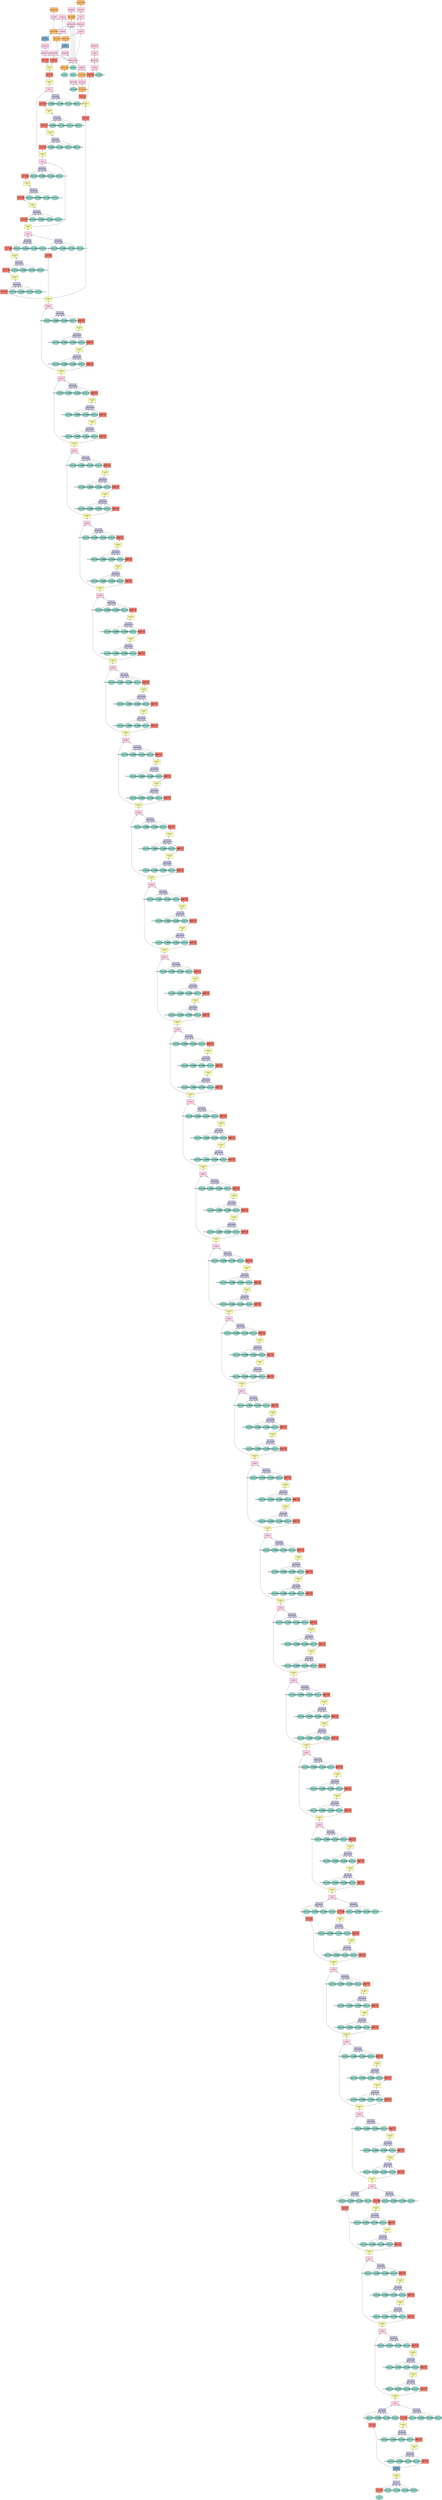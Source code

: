 digraph plot {
	data [label=data fillcolor="#8dd3c7" fixedsize=true height=0.8034 shape=oval style=filled width=1.3]
	conv1 [label="Convolution\n7x7/2, 64" fillcolor="#fb8072" fixedsize=true height=0.8034 shape=box style=filled width=1.3]
	bn_conv1_gamma [label=bn_conv1_gamma fillcolor="#8dd3c7" fixedsize=true height=0.8034 shape=oval style=filled width=1.3]
	bn_conv1_beta [label=bn_conv1_beta fillcolor="#8dd3c7" fixedsize=true height=0.8034 shape=oval style=filled width=1.3]
	bn_conv1_moving_mean [label=bn_conv1_moving_mean fillcolor="#8dd3c7" fixedsize=true height=0.8034 shape=oval style=filled width=1.3]
	bn_conv1_moving_var [label=bn_conv1_moving_var fillcolor="#8dd3c7" fixedsize=true height=0.8034 shape=oval style=filled width=1.3]
	bn_conv1 [label=bn_conv1 fillcolor="#bebada" fixedsize=true height=0.8034 shape=box style=filled width=1.3]
	conv1_relu [label="Activation\nrelu" fillcolor="#ffffb3" fixedsize=true height=0.8034 shape=box style=filled width=1.3]
	pool1 [label="Pooling\nmax, 3x3/2" fillcolor="#80b1d3" fixedsize=true height=0.8034 shape=box style=filled width=1.3]
	res2a_branch1 [label="Convolution\n1x1/1, 256" fillcolor="#fb8072" fixedsize=true height=0.8034 shape=box style=filled width=1.3]
	bn2a_branch1_gamma [label=bn2a_branch1_gamma fillcolor="#8dd3c7" fixedsize=true height=0.8034 shape=oval style=filled width=1.3]
	bn2a_branch1_beta [label=bn2a_branch1_beta fillcolor="#8dd3c7" fixedsize=true height=0.8034 shape=oval style=filled width=1.3]
	bn2a_branch1_moving_mean [label=bn2a_branch1_moving_mean fillcolor="#8dd3c7" fixedsize=true height=0.8034 shape=oval style=filled width=1.3]
	bn2a_branch1_moving_var [label=bn2a_branch1_moving_var fillcolor="#8dd3c7" fixedsize=true height=0.8034 shape=oval style=filled width=1.3]
	bn2a_branch1 [label=bn2a_branch1 fillcolor="#bebada" fixedsize=true height=0.8034 shape=box style=filled width=1.3]
	res2a_branch2a [label="Convolution\n1x1/1, 64" fillcolor="#fb8072" fixedsize=true height=0.8034 shape=box style=filled width=1.3]
	bn2a_branch2a_gamma [label=bn2a_branch2a_gamma fillcolor="#8dd3c7" fixedsize=true height=0.8034 shape=oval style=filled width=1.3]
	bn2a_branch2a_beta [label=bn2a_branch2a_beta fillcolor="#8dd3c7" fixedsize=true height=0.8034 shape=oval style=filled width=1.3]
	bn2a_branch2a_moving_mean [label=bn2a_branch2a_moving_mean fillcolor="#8dd3c7" fixedsize=true height=0.8034 shape=oval style=filled width=1.3]
	bn2a_branch2a_moving_var [label=bn2a_branch2a_moving_var fillcolor="#8dd3c7" fixedsize=true height=0.8034 shape=oval style=filled width=1.3]
	bn2a_branch2a [label=bn2a_branch2a fillcolor="#bebada" fixedsize=true height=0.8034 shape=box style=filled width=1.3]
	res2a_branch2a_relu [label="Activation\nrelu" fillcolor="#ffffb3" fixedsize=true height=0.8034 shape=box style=filled width=1.3]
	res2a_branch2b [label="Convolution\n3x3/1, 64" fillcolor="#fb8072" fixedsize=true height=0.8034 shape=box style=filled width=1.3]
	bn2a_branch2b_gamma [label=bn2a_branch2b_gamma fillcolor="#8dd3c7" fixedsize=true height=0.8034 shape=oval style=filled width=1.3]
	bn2a_branch2b_beta [label=bn2a_branch2b_beta fillcolor="#8dd3c7" fixedsize=true height=0.8034 shape=oval style=filled width=1.3]
	bn2a_branch2b_moving_mean [label=bn2a_branch2b_moving_mean fillcolor="#8dd3c7" fixedsize=true height=0.8034 shape=oval style=filled width=1.3]
	bn2a_branch2b_moving_var [label=bn2a_branch2b_moving_var fillcolor="#8dd3c7" fixedsize=true height=0.8034 shape=oval style=filled width=1.3]
	bn2a_branch2b [label=bn2a_branch2b fillcolor="#bebada" fixedsize=true height=0.8034 shape=box style=filled width=1.3]
	res2a_branch2b_relu [label="Activation\nrelu" fillcolor="#ffffb3" fixedsize=true height=0.8034 shape=box style=filled width=1.3]
	res2a_branch2c [label="Convolution\n1x1/1, 256" fillcolor="#fb8072" fixedsize=true height=0.8034 shape=box style=filled width=1.3]
	bn2a_branch2c_gamma [label=bn2a_branch2c_gamma fillcolor="#8dd3c7" fixedsize=true height=0.8034 shape=oval style=filled width=1.3]
	bn2a_branch2c_beta [label=bn2a_branch2c_beta fillcolor="#8dd3c7" fixedsize=true height=0.8034 shape=oval style=filled width=1.3]
	bn2a_branch2c_moving_mean [label=bn2a_branch2c_moving_mean fillcolor="#8dd3c7" fixedsize=true height=0.8034 shape=oval style=filled width=1.3]
	bn2a_branch2c_moving_var [label=bn2a_branch2c_moving_var fillcolor="#8dd3c7" fixedsize=true height=0.8034 shape=oval style=filled width=1.3]
	bn2a_branch2c [label=bn2a_branch2c fillcolor="#bebada" fixedsize=true height=0.8034 shape=box style=filled width=1.3]
	res2a [label=res2a fillcolor="#fccde5" fixedsize=true height=0.8034 shape=box style=filled width=1.3]
	res2a_relu [label="Activation\nrelu" fillcolor="#ffffb3" fixedsize=true height=0.8034 shape=box style=filled width=1.3]
	res2b_branch2a [label="Convolution\n1x1/1, 64" fillcolor="#fb8072" fixedsize=true height=0.8034 shape=box style=filled width=1.3]
	bn2b_branch2a_gamma [label=bn2b_branch2a_gamma fillcolor="#8dd3c7" fixedsize=true height=0.8034 shape=oval style=filled width=1.3]
	bn2b_branch2a_beta [label=bn2b_branch2a_beta fillcolor="#8dd3c7" fixedsize=true height=0.8034 shape=oval style=filled width=1.3]
	bn2b_branch2a_moving_mean [label=bn2b_branch2a_moving_mean fillcolor="#8dd3c7" fixedsize=true height=0.8034 shape=oval style=filled width=1.3]
	bn2b_branch2a_moving_var [label=bn2b_branch2a_moving_var fillcolor="#8dd3c7" fixedsize=true height=0.8034 shape=oval style=filled width=1.3]
	bn2b_branch2a [label=bn2b_branch2a fillcolor="#bebada" fixedsize=true height=0.8034 shape=box style=filled width=1.3]
	res2b_branch2a_relu [label="Activation\nrelu" fillcolor="#ffffb3" fixedsize=true height=0.8034 shape=box style=filled width=1.3]
	res2b_branch2b [label="Convolution\n3x3/1, 64" fillcolor="#fb8072" fixedsize=true height=0.8034 shape=box style=filled width=1.3]
	bn2b_branch2b_gamma [label=bn2b_branch2b_gamma fillcolor="#8dd3c7" fixedsize=true height=0.8034 shape=oval style=filled width=1.3]
	bn2b_branch2b_beta [label=bn2b_branch2b_beta fillcolor="#8dd3c7" fixedsize=true height=0.8034 shape=oval style=filled width=1.3]
	bn2b_branch2b_moving_mean [label=bn2b_branch2b_moving_mean fillcolor="#8dd3c7" fixedsize=true height=0.8034 shape=oval style=filled width=1.3]
	bn2b_branch2b_moving_var [label=bn2b_branch2b_moving_var fillcolor="#8dd3c7" fixedsize=true height=0.8034 shape=oval style=filled width=1.3]
	bn2b_branch2b [label=bn2b_branch2b fillcolor="#bebada" fixedsize=true height=0.8034 shape=box style=filled width=1.3]
	res2b_branch2b_relu [label="Activation\nrelu" fillcolor="#ffffb3" fixedsize=true height=0.8034 shape=box style=filled width=1.3]
	res2b_branch2c [label="Convolution\n1x1/1, 256" fillcolor="#fb8072" fixedsize=true height=0.8034 shape=box style=filled width=1.3]
	bn2b_branch2c_gamma [label=bn2b_branch2c_gamma fillcolor="#8dd3c7" fixedsize=true height=0.8034 shape=oval style=filled width=1.3]
	bn2b_branch2c_beta [label=bn2b_branch2c_beta fillcolor="#8dd3c7" fixedsize=true height=0.8034 shape=oval style=filled width=1.3]
	bn2b_branch2c_moving_mean [label=bn2b_branch2c_moving_mean fillcolor="#8dd3c7" fixedsize=true height=0.8034 shape=oval style=filled width=1.3]
	bn2b_branch2c_moving_var [label=bn2b_branch2c_moving_var fillcolor="#8dd3c7" fixedsize=true height=0.8034 shape=oval style=filled width=1.3]
	bn2b_branch2c [label=bn2b_branch2c fillcolor="#bebada" fixedsize=true height=0.8034 shape=box style=filled width=1.3]
	res2b [label=res2b fillcolor="#fccde5" fixedsize=true height=0.8034 shape=box style=filled width=1.3]
	res2b_relu [label="Activation\nrelu" fillcolor="#ffffb3" fixedsize=true height=0.8034 shape=box style=filled width=1.3]
	res2c_branch2a [label="Convolution\n1x1/1, 64" fillcolor="#fb8072" fixedsize=true height=0.8034 shape=box style=filled width=1.3]
	bn2c_branch2a_gamma [label=bn2c_branch2a_gamma fillcolor="#8dd3c7" fixedsize=true height=0.8034 shape=oval style=filled width=1.3]
	bn2c_branch2a_beta [label=bn2c_branch2a_beta fillcolor="#8dd3c7" fixedsize=true height=0.8034 shape=oval style=filled width=1.3]
	bn2c_branch2a_moving_mean [label=bn2c_branch2a_moving_mean fillcolor="#8dd3c7" fixedsize=true height=0.8034 shape=oval style=filled width=1.3]
	bn2c_branch2a_moving_var [label=bn2c_branch2a_moving_var fillcolor="#8dd3c7" fixedsize=true height=0.8034 shape=oval style=filled width=1.3]
	bn2c_branch2a [label=bn2c_branch2a fillcolor="#bebada" fixedsize=true height=0.8034 shape=box style=filled width=1.3]
	res2c_branch2a_relu [label="Activation\nrelu" fillcolor="#ffffb3" fixedsize=true height=0.8034 shape=box style=filled width=1.3]
	res2c_branch2b [label="Convolution\n3x3/1, 64" fillcolor="#fb8072" fixedsize=true height=0.8034 shape=box style=filled width=1.3]
	bn2c_branch2b_gamma [label=bn2c_branch2b_gamma fillcolor="#8dd3c7" fixedsize=true height=0.8034 shape=oval style=filled width=1.3]
	bn2c_branch2b_beta [label=bn2c_branch2b_beta fillcolor="#8dd3c7" fixedsize=true height=0.8034 shape=oval style=filled width=1.3]
	bn2c_branch2b_moving_mean [label=bn2c_branch2b_moving_mean fillcolor="#8dd3c7" fixedsize=true height=0.8034 shape=oval style=filled width=1.3]
	bn2c_branch2b_moving_var [label=bn2c_branch2b_moving_var fillcolor="#8dd3c7" fixedsize=true height=0.8034 shape=oval style=filled width=1.3]
	bn2c_branch2b [label=bn2c_branch2b fillcolor="#bebada" fixedsize=true height=0.8034 shape=box style=filled width=1.3]
	res2c_branch2b_relu [label="Activation\nrelu" fillcolor="#ffffb3" fixedsize=true height=0.8034 shape=box style=filled width=1.3]
	res2c_branch2c [label="Convolution\n1x1/1, 256" fillcolor="#fb8072" fixedsize=true height=0.8034 shape=box style=filled width=1.3]
	bn2c_branch2c_gamma [label=bn2c_branch2c_gamma fillcolor="#8dd3c7" fixedsize=true height=0.8034 shape=oval style=filled width=1.3]
	bn2c_branch2c_beta [label=bn2c_branch2c_beta fillcolor="#8dd3c7" fixedsize=true height=0.8034 shape=oval style=filled width=1.3]
	bn2c_branch2c_moving_mean [label=bn2c_branch2c_moving_mean fillcolor="#8dd3c7" fixedsize=true height=0.8034 shape=oval style=filled width=1.3]
	bn2c_branch2c_moving_var [label=bn2c_branch2c_moving_var fillcolor="#8dd3c7" fixedsize=true height=0.8034 shape=oval style=filled width=1.3]
	bn2c_branch2c [label=bn2c_branch2c fillcolor="#bebada" fixedsize=true height=0.8034 shape=box style=filled width=1.3]
	res2c [label=res2c fillcolor="#fccde5" fixedsize=true height=0.8034 shape=box style=filled width=1.3]
	res2c_relu [label="Activation\nrelu" fillcolor="#ffffb3" fixedsize=true height=0.8034 shape=box style=filled width=1.3]
	res3a_branch1 [label="Convolution\n1x1/2, 512" fillcolor="#fb8072" fixedsize=true height=0.8034 shape=box style=filled width=1.3]
	bn3a_branch1_gamma [label=bn3a_branch1_gamma fillcolor="#8dd3c7" fixedsize=true height=0.8034 shape=oval style=filled width=1.3]
	bn3a_branch1_beta [label=bn3a_branch1_beta fillcolor="#8dd3c7" fixedsize=true height=0.8034 shape=oval style=filled width=1.3]
	bn3a_branch1_moving_mean [label=bn3a_branch1_moving_mean fillcolor="#8dd3c7" fixedsize=true height=0.8034 shape=oval style=filled width=1.3]
	bn3a_branch1_moving_var [label=bn3a_branch1_moving_var fillcolor="#8dd3c7" fixedsize=true height=0.8034 shape=oval style=filled width=1.3]
	bn3a_branch1 [label=bn3a_branch1 fillcolor="#bebada" fixedsize=true height=0.8034 shape=box style=filled width=1.3]
	res3a_branch2a [label="Convolution\n1x1/2, 128" fillcolor="#fb8072" fixedsize=true height=0.8034 shape=box style=filled width=1.3]
	bn3a_branch2a_gamma [label=bn3a_branch2a_gamma fillcolor="#8dd3c7" fixedsize=true height=0.8034 shape=oval style=filled width=1.3]
	bn3a_branch2a_beta [label=bn3a_branch2a_beta fillcolor="#8dd3c7" fixedsize=true height=0.8034 shape=oval style=filled width=1.3]
	bn3a_branch2a_moving_mean [label=bn3a_branch2a_moving_mean fillcolor="#8dd3c7" fixedsize=true height=0.8034 shape=oval style=filled width=1.3]
	bn3a_branch2a_moving_var [label=bn3a_branch2a_moving_var fillcolor="#8dd3c7" fixedsize=true height=0.8034 shape=oval style=filled width=1.3]
	bn3a_branch2a [label=bn3a_branch2a fillcolor="#bebada" fixedsize=true height=0.8034 shape=box style=filled width=1.3]
	res3a_branch2a_relu [label="Activation\nrelu" fillcolor="#ffffb3" fixedsize=true height=0.8034 shape=box style=filled width=1.3]
	res3a_branch2b [label="Convolution\n3x3/1, 128" fillcolor="#fb8072" fixedsize=true height=0.8034 shape=box style=filled width=1.3]
	bn3a_branch2b_gamma [label=bn3a_branch2b_gamma fillcolor="#8dd3c7" fixedsize=true height=0.8034 shape=oval style=filled width=1.3]
	bn3a_branch2b_beta [label=bn3a_branch2b_beta fillcolor="#8dd3c7" fixedsize=true height=0.8034 shape=oval style=filled width=1.3]
	bn3a_branch2b_moving_mean [label=bn3a_branch2b_moving_mean fillcolor="#8dd3c7" fixedsize=true height=0.8034 shape=oval style=filled width=1.3]
	bn3a_branch2b_moving_var [label=bn3a_branch2b_moving_var fillcolor="#8dd3c7" fixedsize=true height=0.8034 shape=oval style=filled width=1.3]
	bn3a_branch2b [label=bn3a_branch2b fillcolor="#bebada" fixedsize=true height=0.8034 shape=box style=filled width=1.3]
	res3a_branch2b_relu [label="Activation\nrelu" fillcolor="#ffffb3" fixedsize=true height=0.8034 shape=box style=filled width=1.3]
	res3a_branch2c [label="Convolution\n1x1/1, 512" fillcolor="#fb8072" fixedsize=true height=0.8034 shape=box style=filled width=1.3]
	bn3a_branch2c_gamma [label=bn3a_branch2c_gamma fillcolor="#8dd3c7" fixedsize=true height=0.8034 shape=oval style=filled width=1.3]
	bn3a_branch2c_beta [label=bn3a_branch2c_beta fillcolor="#8dd3c7" fixedsize=true height=0.8034 shape=oval style=filled width=1.3]
	bn3a_branch2c_moving_mean [label=bn3a_branch2c_moving_mean fillcolor="#8dd3c7" fixedsize=true height=0.8034 shape=oval style=filled width=1.3]
	bn3a_branch2c_moving_var [label=bn3a_branch2c_moving_var fillcolor="#8dd3c7" fixedsize=true height=0.8034 shape=oval style=filled width=1.3]
	bn3a_branch2c [label=bn3a_branch2c fillcolor="#bebada" fixedsize=true height=0.8034 shape=box style=filled width=1.3]
	res3a [label=res3a fillcolor="#fccde5" fixedsize=true height=0.8034 shape=box style=filled width=1.3]
	res3a_relu [label="Activation\nrelu" fillcolor="#ffffb3" fixedsize=true height=0.8034 shape=box style=filled width=1.3]
	res3b1_branch2a [label="Convolution\n1x1/1, 128" fillcolor="#fb8072" fixedsize=true height=0.8034 shape=box style=filled width=1.3]
	bn3b1_branch2a_gamma [label=bn3b1_branch2a_gamma fillcolor="#8dd3c7" fixedsize=true height=0.8034 shape=oval style=filled width=1.3]
	bn3b1_branch2a_beta [label=bn3b1_branch2a_beta fillcolor="#8dd3c7" fixedsize=true height=0.8034 shape=oval style=filled width=1.3]
	bn3b1_branch2a_moving_mean [label=bn3b1_branch2a_moving_mean fillcolor="#8dd3c7" fixedsize=true height=0.8034 shape=oval style=filled width=1.3]
	bn3b1_branch2a_moving_var [label=bn3b1_branch2a_moving_var fillcolor="#8dd3c7" fixedsize=true height=0.8034 shape=oval style=filled width=1.3]
	bn3b1_branch2a [label=bn3b1_branch2a fillcolor="#bebada" fixedsize=true height=0.8034 shape=box style=filled width=1.3]
	res3b1_branch2a_relu [label="Activation\nrelu" fillcolor="#ffffb3" fixedsize=true height=0.8034 shape=box style=filled width=1.3]
	res3b1_branch2b [label="Convolution\n3x3/1, 128" fillcolor="#fb8072" fixedsize=true height=0.8034 shape=box style=filled width=1.3]
	bn3b1_branch2b_gamma [label=bn3b1_branch2b_gamma fillcolor="#8dd3c7" fixedsize=true height=0.8034 shape=oval style=filled width=1.3]
	bn3b1_branch2b_beta [label=bn3b1_branch2b_beta fillcolor="#8dd3c7" fixedsize=true height=0.8034 shape=oval style=filled width=1.3]
	bn3b1_branch2b_moving_mean [label=bn3b1_branch2b_moving_mean fillcolor="#8dd3c7" fixedsize=true height=0.8034 shape=oval style=filled width=1.3]
	bn3b1_branch2b_moving_var [label=bn3b1_branch2b_moving_var fillcolor="#8dd3c7" fixedsize=true height=0.8034 shape=oval style=filled width=1.3]
	bn3b1_branch2b [label=bn3b1_branch2b fillcolor="#bebada" fixedsize=true height=0.8034 shape=box style=filled width=1.3]
	res3b1_branch2b_relu [label="Activation\nrelu" fillcolor="#ffffb3" fixedsize=true height=0.8034 shape=box style=filled width=1.3]
	res3b1_branch2c [label="Convolution\n1x1/1, 512" fillcolor="#fb8072" fixedsize=true height=0.8034 shape=box style=filled width=1.3]
	bn3b1_branch2c_gamma [label=bn3b1_branch2c_gamma fillcolor="#8dd3c7" fixedsize=true height=0.8034 shape=oval style=filled width=1.3]
	bn3b1_branch2c_beta [label=bn3b1_branch2c_beta fillcolor="#8dd3c7" fixedsize=true height=0.8034 shape=oval style=filled width=1.3]
	bn3b1_branch2c_moving_mean [label=bn3b1_branch2c_moving_mean fillcolor="#8dd3c7" fixedsize=true height=0.8034 shape=oval style=filled width=1.3]
	bn3b1_branch2c_moving_var [label=bn3b1_branch2c_moving_var fillcolor="#8dd3c7" fixedsize=true height=0.8034 shape=oval style=filled width=1.3]
	bn3b1_branch2c [label=bn3b1_branch2c fillcolor="#bebada" fixedsize=true height=0.8034 shape=box style=filled width=1.3]
	res3b1 [label=res3b1 fillcolor="#fccde5" fixedsize=true height=0.8034 shape=box style=filled width=1.3]
	res3b1_relu [label="Activation\nrelu" fillcolor="#ffffb3" fixedsize=true height=0.8034 shape=box style=filled width=1.3]
	res3b2_branch2a [label="Convolution\n1x1/1, 128" fillcolor="#fb8072" fixedsize=true height=0.8034 shape=box style=filled width=1.3]
	bn3b2_branch2a_gamma [label=bn3b2_branch2a_gamma fillcolor="#8dd3c7" fixedsize=true height=0.8034 shape=oval style=filled width=1.3]
	bn3b2_branch2a_beta [label=bn3b2_branch2a_beta fillcolor="#8dd3c7" fixedsize=true height=0.8034 shape=oval style=filled width=1.3]
	bn3b2_branch2a_moving_mean [label=bn3b2_branch2a_moving_mean fillcolor="#8dd3c7" fixedsize=true height=0.8034 shape=oval style=filled width=1.3]
	bn3b2_branch2a_moving_var [label=bn3b2_branch2a_moving_var fillcolor="#8dd3c7" fixedsize=true height=0.8034 shape=oval style=filled width=1.3]
	bn3b2_branch2a [label=bn3b2_branch2a fillcolor="#bebada" fixedsize=true height=0.8034 shape=box style=filled width=1.3]
	res3b2_branch2a_relu [label="Activation\nrelu" fillcolor="#ffffb3" fixedsize=true height=0.8034 shape=box style=filled width=1.3]
	res3b2_branch2b [label="Convolution\n3x3/1, 128" fillcolor="#fb8072" fixedsize=true height=0.8034 shape=box style=filled width=1.3]
	bn3b2_branch2b_gamma [label=bn3b2_branch2b_gamma fillcolor="#8dd3c7" fixedsize=true height=0.8034 shape=oval style=filled width=1.3]
	bn3b2_branch2b_beta [label=bn3b2_branch2b_beta fillcolor="#8dd3c7" fixedsize=true height=0.8034 shape=oval style=filled width=1.3]
	bn3b2_branch2b_moving_mean [label=bn3b2_branch2b_moving_mean fillcolor="#8dd3c7" fixedsize=true height=0.8034 shape=oval style=filled width=1.3]
	bn3b2_branch2b_moving_var [label=bn3b2_branch2b_moving_var fillcolor="#8dd3c7" fixedsize=true height=0.8034 shape=oval style=filled width=1.3]
	bn3b2_branch2b [label=bn3b2_branch2b fillcolor="#bebada" fixedsize=true height=0.8034 shape=box style=filled width=1.3]
	res3b2_branch2b_relu [label="Activation\nrelu" fillcolor="#ffffb3" fixedsize=true height=0.8034 shape=box style=filled width=1.3]
	res3b2_branch2c [label="Convolution\n1x1/1, 512" fillcolor="#fb8072" fixedsize=true height=0.8034 shape=box style=filled width=1.3]
	bn3b2_branch2c_gamma [label=bn3b2_branch2c_gamma fillcolor="#8dd3c7" fixedsize=true height=0.8034 shape=oval style=filled width=1.3]
	bn3b2_branch2c_beta [label=bn3b2_branch2c_beta fillcolor="#8dd3c7" fixedsize=true height=0.8034 shape=oval style=filled width=1.3]
	bn3b2_branch2c_moving_mean [label=bn3b2_branch2c_moving_mean fillcolor="#8dd3c7" fixedsize=true height=0.8034 shape=oval style=filled width=1.3]
	bn3b2_branch2c_moving_var [label=bn3b2_branch2c_moving_var fillcolor="#8dd3c7" fixedsize=true height=0.8034 shape=oval style=filled width=1.3]
	bn3b2_branch2c [label=bn3b2_branch2c fillcolor="#bebada" fixedsize=true height=0.8034 shape=box style=filled width=1.3]
	res3b2 [label=res3b2 fillcolor="#fccde5" fixedsize=true height=0.8034 shape=box style=filled width=1.3]
	res3b2_relu [label="Activation\nrelu" fillcolor="#ffffb3" fixedsize=true height=0.8034 shape=box style=filled width=1.3]
	res3b3_branch2a [label="Convolution\n1x1/1, 128" fillcolor="#fb8072" fixedsize=true height=0.8034 shape=box style=filled width=1.3]
	bn3b3_branch2a_gamma [label=bn3b3_branch2a_gamma fillcolor="#8dd3c7" fixedsize=true height=0.8034 shape=oval style=filled width=1.3]
	bn3b3_branch2a_beta [label=bn3b3_branch2a_beta fillcolor="#8dd3c7" fixedsize=true height=0.8034 shape=oval style=filled width=1.3]
	bn3b3_branch2a_moving_mean [label=bn3b3_branch2a_moving_mean fillcolor="#8dd3c7" fixedsize=true height=0.8034 shape=oval style=filled width=1.3]
	bn3b3_branch2a_moving_var [label=bn3b3_branch2a_moving_var fillcolor="#8dd3c7" fixedsize=true height=0.8034 shape=oval style=filled width=1.3]
	bn3b3_branch2a [label=bn3b3_branch2a fillcolor="#bebada" fixedsize=true height=0.8034 shape=box style=filled width=1.3]
	res3b3_branch2a_relu [label="Activation\nrelu" fillcolor="#ffffb3" fixedsize=true height=0.8034 shape=box style=filled width=1.3]
	res3b3_branch2b [label="Convolution\n3x3/1, 128" fillcolor="#fb8072" fixedsize=true height=0.8034 shape=box style=filled width=1.3]
	bn3b3_branch2b_gamma [label=bn3b3_branch2b_gamma fillcolor="#8dd3c7" fixedsize=true height=0.8034 shape=oval style=filled width=1.3]
	bn3b3_branch2b_beta [label=bn3b3_branch2b_beta fillcolor="#8dd3c7" fixedsize=true height=0.8034 shape=oval style=filled width=1.3]
	bn3b3_branch2b_moving_mean [label=bn3b3_branch2b_moving_mean fillcolor="#8dd3c7" fixedsize=true height=0.8034 shape=oval style=filled width=1.3]
	bn3b3_branch2b_moving_var [label=bn3b3_branch2b_moving_var fillcolor="#8dd3c7" fixedsize=true height=0.8034 shape=oval style=filled width=1.3]
	bn3b3_branch2b [label=bn3b3_branch2b fillcolor="#bebada" fixedsize=true height=0.8034 shape=box style=filled width=1.3]
	res3b3_branch2b_relu [label="Activation\nrelu" fillcolor="#ffffb3" fixedsize=true height=0.8034 shape=box style=filled width=1.3]
	res3b3_branch2c [label="Convolution\n1x1/1, 512" fillcolor="#fb8072" fixedsize=true height=0.8034 shape=box style=filled width=1.3]
	bn3b3_branch2c_gamma [label=bn3b3_branch2c_gamma fillcolor="#8dd3c7" fixedsize=true height=0.8034 shape=oval style=filled width=1.3]
	bn3b3_branch2c_beta [label=bn3b3_branch2c_beta fillcolor="#8dd3c7" fixedsize=true height=0.8034 shape=oval style=filled width=1.3]
	bn3b3_branch2c_moving_mean [label=bn3b3_branch2c_moving_mean fillcolor="#8dd3c7" fixedsize=true height=0.8034 shape=oval style=filled width=1.3]
	bn3b3_branch2c_moving_var [label=bn3b3_branch2c_moving_var fillcolor="#8dd3c7" fixedsize=true height=0.8034 shape=oval style=filled width=1.3]
	bn3b3_branch2c [label=bn3b3_branch2c fillcolor="#bebada" fixedsize=true height=0.8034 shape=box style=filled width=1.3]
	res3b3 [label=res3b3 fillcolor="#fccde5" fixedsize=true height=0.8034 shape=box style=filled width=1.3]
	res3b3_relu [label="Activation\nrelu" fillcolor="#ffffb3" fixedsize=true height=0.8034 shape=box style=filled width=1.3]
	res4a_branch1 [label="Convolution\n1x1/2, 1024" fillcolor="#fb8072" fixedsize=true height=0.8034 shape=box style=filled width=1.3]
	bn4a_branch1_gamma [label=bn4a_branch1_gamma fillcolor="#8dd3c7" fixedsize=true height=0.8034 shape=oval style=filled width=1.3]
	bn4a_branch1_beta [label=bn4a_branch1_beta fillcolor="#8dd3c7" fixedsize=true height=0.8034 shape=oval style=filled width=1.3]
	bn4a_branch1_moving_mean [label=bn4a_branch1_moving_mean fillcolor="#8dd3c7" fixedsize=true height=0.8034 shape=oval style=filled width=1.3]
	bn4a_branch1_moving_var [label=bn4a_branch1_moving_var fillcolor="#8dd3c7" fixedsize=true height=0.8034 shape=oval style=filled width=1.3]
	bn4a_branch1 [label=bn4a_branch1 fillcolor="#bebada" fixedsize=true height=0.8034 shape=box style=filled width=1.3]
	res4a_branch2a [label="Convolution\n1x1/2, 256" fillcolor="#fb8072" fixedsize=true height=0.8034 shape=box style=filled width=1.3]
	bn4a_branch2a_gamma [label=bn4a_branch2a_gamma fillcolor="#8dd3c7" fixedsize=true height=0.8034 shape=oval style=filled width=1.3]
	bn4a_branch2a_beta [label=bn4a_branch2a_beta fillcolor="#8dd3c7" fixedsize=true height=0.8034 shape=oval style=filled width=1.3]
	bn4a_branch2a_moving_mean [label=bn4a_branch2a_moving_mean fillcolor="#8dd3c7" fixedsize=true height=0.8034 shape=oval style=filled width=1.3]
	bn4a_branch2a_moving_var [label=bn4a_branch2a_moving_var fillcolor="#8dd3c7" fixedsize=true height=0.8034 shape=oval style=filled width=1.3]
	bn4a_branch2a [label=bn4a_branch2a fillcolor="#bebada" fixedsize=true height=0.8034 shape=box style=filled width=1.3]
	res4a_branch2a_relu [label="Activation\nrelu" fillcolor="#ffffb3" fixedsize=true height=0.8034 shape=box style=filled width=1.3]
	res4a_branch2b [label="Convolution\n3x3/1, 256" fillcolor="#fb8072" fixedsize=true height=0.8034 shape=box style=filled width=1.3]
	bn4a_branch2b_gamma [label=bn4a_branch2b_gamma fillcolor="#8dd3c7" fixedsize=true height=0.8034 shape=oval style=filled width=1.3]
	bn4a_branch2b_beta [label=bn4a_branch2b_beta fillcolor="#8dd3c7" fixedsize=true height=0.8034 shape=oval style=filled width=1.3]
	bn4a_branch2b_moving_mean [label=bn4a_branch2b_moving_mean fillcolor="#8dd3c7" fixedsize=true height=0.8034 shape=oval style=filled width=1.3]
	bn4a_branch2b_moving_var [label=bn4a_branch2b_moving_var fillcolor="#8dd3c7" fixedsize=true height=0.8034 shape=oval style=filled width=1.3]
	bn4a_branch2b [label=bn4a_branch2b fillcolor="#bebada" fixedsize=true height=0.8034 shape=box style=filled width=1.3]
	res4a_branch2b_relu [label="Activation\nrelu" fillcolor="#ffffb3" fixedsize=true height=0.8034 shape=box style=filled width=1.3]
	res4a_branch2c [label="Convolution\n1x1/1, 1024" fillcolor="#fb8072" fixedsize=true height=0.8034 shape=box style=filled width=1.3]
	bn4a_branch2c_gamma [label=bn4a_branch2c_gamma fillcolor="#8dd3c7" fixedsize=true height=0.8034 shape=oval style=filled width=1.3]
	bn4a_branch2c_beta [label=bn4a_branch2c_beta fillcolor="#8dd3c7" fixedsize=true height=0.8034 shape=oval style=filled width=1.3]
	bn4a_branch2c_moving_mean [label=bn4a_branch2c_moving_mean fillcolor="#8dd3c7" fixedsize=true height=0.8034 shape=oval style=filled width=1.3]
	bn4a_branch2c_moving_var [label=bn4a_branch2c_moving_var fillcolor="#8dd3c7" fixedsize=true height=0.8034 shape=oval style=filled width=1.3]
	bn4a_branch2c [label=bn4a_branch2c fillcolor="#bebada" fixedsize=true height=0.8034 shape=box style=filled width=1.3]
	res4a [label=res4a fillcolor="#fccde5" fixedsize=true height=0.8034 shape=box style=filled width=1.3]
	res4a_relu [label="Activation\nrelu" fillcolor="#ffffb3" fixedsize=true height=0.8034 shape=box style=filled width=1.3]
	res4b1_branch2a [label="Convolution\n1x1/1, 256" fillcolor="#fb8072" fixedsize=true height=0.8034 shape=box style=filled width=1.3]
	bn4b1_branch2a_gamma [label=bn4b1_branch2a_gamma fillcolor="#8dd3c7" fixedsize=true height=0.8034 shape=oval style=filled width=1.3]
	bn4b1_branch2a_beta [label=bn4b1_branch2a_beta fillcolor="#8dd3c7" fixedsize=true height=0.8034 shape=oval style=filled width=1.3]
	bn4b1_branch2a_moving_mean [label=bn4b1_branch2a_moving_mean fillcolor="#8dd3c7" fixedsize=true height=0.8034 shape=oval style=filled width=1.3]
	bn4b1_branch2a_moving_var [label=bn4b1_branch2a_moving_var fillcolor="#8dd3c7" fixedsize=true height=0.8034 shape=oval style=filled width=1.3]
	bn4b1_branch2a [label=bn4b1_branch2a fillcolor="#bebada" fixedsize=true height=0.8034 shape=box style=filled width=1.3]
	res4b1_branch2a_relu [label="Activation\nrelu" fillcolor="#ffffb3" fixedsize=true height=0.8034 shape=box style=filled width=1.3]
	res4b1_branch2b [label="Convolution\n3x3/1, 256" fillcolor="#fb8072" fixedsize=true height=0.8034 shape=box style=filled width=1.3]
	bn4b1_branch2b_gamma [label=bn4b1_branch2b_gamma fillcolor="#8dd3c7" fixedsize=true height=0.8034 shape=oval style=filled width=1.3]
	bn4b1_branch2b_beta [label=bn4b1_branch2b_beta fillcolor="#8dd3c7" fixedsize=true height=0.8034 shape=oval style=filled width=1.3]
	bn4b1_branch2b_moving_mean [label=bn4b1_branch2b_moving_mean fillcolor="#8dd3c7" fixedsize=true height=0.8034 shape=oval style=filled width=1.3]
	bn4b1_branch2b_moving_var [label=bn4b1_branch2b_moving_var fillcolor="#8dd3c7" fixedsize=true height=0.8034 shape=oval style=filled width=1.3]
	bn4b1_branch2b [label=bn4b1_branch2b fillcolor="#bebada" fixedsize=true height=0.8034 shape=box style=filled width=1.3]
	res4b1_branch2b_relu [label="Activation\nrelu" fillcolor="#ffffb3" fixedsize=true height=0.8034 shape=box style=filled width=1.3]
	res4b1_branch2c [label="Convolution\n1x1/1, 1024" fillcolor="#fb8072" fixedsize=true height=0.8034 shape=box style=filled width=1.3]
	bn4b1_branch2c_gamma [label=bn4b1_branch2c_gamma fillcolor="#8dd3c7" fixedsize=true height=0.8034 shape=oval style=filled width=1.3]
	bn4b1_branch2c_beta [label=bn4b1_branch2c_beta fillcolor="#8dd3c7" fixedsize=true height=0.8034 shape=oval style=filled width=1.3]
	bn4b1_branch2c_moving_mean [label=bn4b1_branch2c_moving_mean fillcolor="#8dd3c7" fixedsize=true height=0.8034 shape=oval style=filled width=1.3]
	bn4b1_branch2c_moving_var [label=bn4b1_branch2c_moving_var fillcolor="#8dd3c7" fixedsize=true height=0.8034 shape=oval style=filled width=1.3]
	bn4b1_branch2c [label=bn4b1_branch2c fillcolor="#bebada" fixedsize=true height=0.8034 shape=box style=filled width=1.3]
	res4b1 [label=res4b1 fillcolor="#fccde5" fixedsize=true height=0.8034 shape=box style=filled width=1.3]
	res4b1_relu [label="Activation\nrelu" fillcolor="#ffffb3" fixedsize=true height=0.8034 shape=box style=filled width=1.3]
	res4b2_branch2a [label="Convolution\n1x1/1, 256" fillcolor="#fb8072" fixedsize=true height=0.8034 shape=box style=filled width=1.3]
	bn4b2_branch2a_gamma [label=bn4b2_branch2a_gamma fillcolor="#8dd3c7" fixedsize=true height=0.8034 shape=oval style=filled width=1.3]
	bn4b2_branch2a_beta [label=bn4b2_branch2a_beta fillcolor="#8dd3c7" fixedsize=true height=0.8034 shape=oval style=filled width=1.3]
	bn4b2_branch2a_moving_mean [label=bn4b2_branch2a_moving_mean fillcolor="#8dd3c7" fixedsize=true height=0.8034 shape=oval style=filled width=1.3]
	bn4b2_branch2a_moving_var [label=bn4b2_branch2a_moving_var fillcolor="#8dd3c7" fixedsize=true height=0.8034 shape=oval style=filled width=1.3]
	bn4b2_branch2a [label=bn4b2_branch2a fillcolor="#bebada" fixedsize=true height=0.8034 shape=box style=filled width=1.3]
	res4b2_branch2a_relu [label="Activation\nrelu" fillcolor="#ffffb3" fixedsize=true height=0.8034 shape=box style=filled width=1.3]
	res4b2_branch2b [label="Convolution\n3x3/1, 256" fillcolor="#fb8072" fixedsize=true height=0.8034 shape=box style=filled width=1.3]
	bn4b2_branch2b_gamma [label=bn4b2_branch2b_gamma fillcolor="#8dd3c7" fixedsize=true height=0.8034 shape=oval style=filled width=1.3]
	bn4b2_branch2b_beta [label=bn4b2_branch2b_beta fillcolor="#8dd3c7" fixedsize=true height=0.8034 shape=oval style=filled width=1.3]
	bn4b2_branch2b_moving_mean [label=bn4b2_branch2b_moving_mean fillcolor="#8dd3c7" fixedsize=true height=0.8034 shape=oval style=filled width=1.3]
	bn4b2_branch2b_moving_var [label=bn4b2_branch2b_moving_var fillcolor="#8dd3c7" fixedsize=true height=0.8034 shape=oval style=filled width=1.3]
	bn4b2_branch2b [label=bn4b2_branch2b fillcolor="#bebada" fixedsize=true height=0.8034 shape=box style=filled width=1.3]
	res4b2_branch2b_relu [label="Activation\nrelu" fillcolor="#ffffb3" fixedsize=true height=0.8034 shape=box style=filled width=1.3]
	res4b2_branch2c [label="Convolution\n1x1/1, 1024" fillcolor="#fb8072" fixedsize=true height=0.8034 shape=box style=filled width=1.3]
	bn4b2_branch2c_gamma [label=bn4b2_branch2c_gamma fillcolor="#8dd3c7" fixedsize=true height=0.8034 shape=oval style=filled width=1.3]
	bn4b2_branch2c_beta [label=bn4b2_branch2c_beta fillcolor="#8dd3c7" fixedsize=true height=0.8034 shape=oval style=filled width=1.3]
	bn4b2_branch2c_moving_mean [label=bn4b2_branch2c_moving_mean fillcolor="#8dd3c7" fixedsize=true height=0.8034 shape=oval style=filled width=1.3]
	bn4b2_branch2c_moving_var [label=bn4b2_branch2c_moving_var fillcolor="#8dd3c7" fixedsize=true height=0.8034 shape=oval style=filled width=1.3]
	bn4b2_branch2c [label=bn4b2_branch2c fillcolor="#bebada" fixedsize=true height=0.8034 shape=box style=filled width=1.3]
	res4b2 [label=res4b2 fillcolor="#fccde5" fixedsize=true height=0.8034 shape=box style=filled width=1.3]
	res4b2_relu [label="Activation\nrelu" fillcolor="#ffffb3" fixedsize=true height=0.8034 shape=box style=filled width=1.3]
	res4b3_branch2a [label="Convolution\n1x1/1, 256" fillcolor="#fb8072" fixedsize=true height=0.8034 shape=box style=filled width=1.3]
	bn4b3_branch2a_gamma [label=bn4b3_branch2a_gamma fillcolor="#8dd3c7" fixedsize=true height=0.8034 shape=oval style=filled width=1.3]
	bn4b3_branch2a_beta [label=bn4b3_branch2a_beta fillcolor="#8dd3c7" fixedsize=true height=0.8034 shape=oval style=filled width=1.3]
	bn4b3_branch2a_moving_mean [label=bn4b3_branch2a_moving_mean fillcolor="#8dd3c7" fixedsize=true height=0.8034 shape=oval style=filled width=1.3]
	bn4b3_branch2a_moving_var [label=bn4b3_branch2a_moving_var fillcolor="#8dd3c7" fixedsize=true height=0.8034 shape=oval style=filled width=1.3]
	bn4b3_branch2a [label=bn4b3_branch2a fillcolor="#bebada" fixedsize=true height=0.8034 shape=box style=filled width=1.3]
	res4b3_branch2a_relu [label="Activation\nrelu" fillcolor="#ffffb3" fixedsize=true height=0.8034 shape=box style=filled width=1.3]
	res4b3_branch2b [label="Convolution\n3x3/1, 256" fillcolor="#fb8072" fixedsize=true height=0.8034 shape=box style=filled width=1.3]
	bn4b3_branch2b_gamma [label=bn4b3_branch2b_gamma fillcolor="#8dd3c7" fixedsize=true height=0.8034 shape=oval style=filled width=1.3]
	bn4b3_branch2b_beta [label=bn4b3_branch2b_beta fillcolor="#8dd3c7" fixedsize=true height=0.8034 shape=oval style=filled width=1.3]
	bn4b3_branch2b_moving_mean [label=bn4b3_branch2b_moving_mean fillcolor="#8dd3c7" fixedsize=true height=0.8034 shape=oval style=filled width=1.3]
	bn4b3_branch2b_moving_var [label=bn4b3_branch2b_moving_var fillcolor="#8dd3c7" fixedsize=true height=0.8034 shape=oval style=filled width=1.3]
	bn4b3_branch2b [label=bn4b3_branch2b fillcolor="#bebada" fixedsize=true height=0.8034 shape=box style=filled width=1.3]
	res4b3_branch2b_relu [label="Activation\nrelu" fillcolor="#ffffb3" fixedsize=true height=0.8034 shape=box style=filled width=1.3]
	res4b3_branch2c [label="Convolution\n1x1/1, 1024" fillcolor="#fb8072" fixedsize=true height=0.8034 shape=box style=filled width=1.3]
	bn4b3_branch2c_gamma [label=bn4b3_branch2c_gamma fillcolor="#8dd3c7" fixedsize=true height=0.8034 shape=oval style=filled width=1.3]
	bn4b3_branch2c_beta [label=bn4b3_branch2c_beta fillcolor="#8dd3c7" fixedsize=true height=0.8034 shape=oval style=filled width=1.3]
	bn4b3_branch2c_moving_mean [label=bn4b3_branch2c_moving_mean fillcolor="#8dd3c7" fixedsize=true height=0.8034 shape=oval style=filled width=1.3]
	bn4b3_branch2c_moving_var [label=bn4b3_branch2c_moving_var fillcolor="#8dd3c7" fixedsize=true height=0.8034 shape=oval style=filled width=1.3]
	bn4b3_branch2c [label=bn4b3_branch2c fillcolor="#bebada" fixedsize=true height=0.8034 shape=box style=filled width=1.3]
	res4b3 [label=res4b3 fillcolor="#fccde5" fixedsize=true height=0.8034 shape=box style=filled width=1.3]
	res4b3_relu [label="Activation\nrelu" fillcolor="#ffffb3" fixedsize=true height=0.8034 shape=box style=filled width=1.3]
	res4b4_branch2a [label="Convolution\n1x1/1, 256" fillcolor="#fb8072" fixedsize=true height=0.8034 shape=box style=filled width=1.3]
	bn4b4_branch2a_gamma [label=bn4b4_branch2a_gamma fillcolor="#8dd3c7" fixedsize=true height=0.8034 shape=oval style=filled width=1.3]
	bn4b4_branch2a_beta [label=bn4b4_branch2a_beta fillcolor="#8dd3c7" fixedsize=true height=0.8034 shape=oval style=filled width=1.3]
	bn4b4_branch2a_moving_mean [label=bn4b4_branch2a_moving_mean fillcolor="#8dd3c7" fixedsize=true height=0.8034 shape=oval style=filled width=1.3]
	bn4b4_branch2a_moving_var [label=bn4b4_branch2a_moving_var fillcolor="#8dd3c7" fixedsize=true height=0.8034 shape=oval style=filled width=1.3]
	bn4b4_branch2a [label=bn4b4_branch2a fillcolor="#bebada" fixedsize=true height=0.8034 shape=box style=filled width=1.3]
	res4b4_branch2a_relu [label="Activation\nrelu" fillcolor="#ffffb3" fixedsize=true height=0.8034 shape=box style=filled width=1.3]
	res4b4_branch2b [label="Convolution\n3x3/1, 256" fillcolor="#fb8072" fixedsize=true height=0.8034 shape=box style=filled width=1.3]
	bn4b4_branch2b_gamma [label=bn4b4_branch2b_gamma fillcolor="#8dd3c7" fixedsize=true height=0.8034 shape=oval style=filled width=1.3]
	bn4b4_branch2b_beta [label=bn4b4_branch2b_beta fillcolor="#8dd3c7" fixedsize=true height=0.8034 shape=oval style=filled width=1.3]
	bn4b4_branch2b_moving_mean [label=bn4b4_branch2b_moving_mean fillcolor="#8dd3c7" fixedsize=true height=0.8034 shape=oval style=filled width=1.3]
	bn4b4_branch2b_moving_var [label=bn4b4_branch2b_moving_var fillcolor="#8dd3c7" fixedsize=true height=0.8034 shape=oval style=filled width=1.3]
	bn4b4_branch2b [label=bn4b4_branch2b fillcolor="#bebada" fixedsize=true height=0.8034 shape=box style=filled width=1.3]
	res4b4_branch2b_relu [label="Activation\nrelu" fillcolor="#ffffb3" fixedsize=true height=0.8034 shape=box style=filled width=1.3]
	res4b4_branch2c [label="Convolution\n1x1/1, 1024" fillcolor="#fb8072" fixedsize=true height=0.8034 shape=box style=filled width=1.3]
	bn4b4_branch2c_gamma [label=bn4b4_branch2c_gamma fillcolor="#8dd3c7" fixedsize=true height=0.8034 shape=oval style=filled width=1.3]
	bn4b4_branch2c_beta [label=bn4b4_branch2c_beta fillcolor="#8dd3c7" fixedsize=true height=0.8034 shape=oval style=filled width=1.3]
	bn4b4_branch2c_moving_mean [label=bn4b4_branch2c_moving_mean fillcolor="#8dd3c7" fixedsize=true height=0.8034 shape=oval style=filled width=1.3]
	bn4b4_branch2c_moving_var [label=bn4b4_branch2c_moving_var fillcolor="#8dd3c7" fixedsize=true height=0.8034 shape=oval style=filled width=1.3]
	bn4b4_branch2c [label=bn4b4_branch2c fillcolor="#bebada" fixedsize=true height=0.8034 shape=box style=filled width=1.3]
	res4b4 [label=res4b4 fillcolor="#fccde5" fixedsize=true height=0.8034 shape=box style=filled width=1.3]
	res4b4_relu [label="Activation\nrelu" fillcolor="#ffffb3" fixedsize=true height=0.8034 shape=box style=filled width=1.3]
	res4b5_branch2a [label="Convolution\n1x1/1, 256" fillcolor="#fb8072" fixedsize=true height=0.8034 shape=box style=filled width=1.3]
	bn4b5_branch2a_gamma [label=bn4b5_branch2a_gamma fillcolor="#8dd3c7" fixedsize=true height=0.8034 shape=oval style=filled width=1.3]
	bn4b5_branch2a_beta [label=bn4b5_branch2a_beta fillcolor="#8dd3c7" fixedsize=true height=0.8034 shape=oval style=filled width=1.3]
	bn4b5_branch2a_moving_mean [label=bn4b5_branch2a_moving_mean fillcolor="#8dd3c7" fixedsize=true height=0.8034 shape=oval style=filled width=1.3]
	bn4b5_branch2a_moving_var [label=bn4b5_branch2a_moving_var fillcolor="#8dd3c7" fixedsize=true height=0.8034 shape=oval style=filled width=1.3]
	bn4b5_branch2a [label=bn4b5_branch2a fillcolor="#bebada" fixedsize=true height=0.8034 shape=box style=filled width=1.3]
	res4b5_branch2a_relu [label="Activation\nrelu" fillcolor="#ffffb3" fixedsize=true height=0.8034 shape=box style=filled width=1.3]
	res4b5_branch2b [label="Convolution\n3x3/1, 256" fillcolor="#fb8072" fixedsize=true height=0.8034 shape=box style=filled width=1.3]
	bn4b5_branch2b_gamma [label=bn4b5_branch2b_gamma fillcolor="#8dd3c7" fixedsize=true height=0.8034 shape=oval style=filled width=1.3]
	bn4b5_branch2b_beta [label=bn4b5_branch2b_beta fillcolor="#8dd3c7" fixedsize=true height=0.8034 shape=oval style=filled width=1.3]
	bn4b5_branch2b_moving_mean [label=bn4b5_branch2b_moving_mean fillcolor="#8dd3c7" fixedsize=true height=0.8034 shape=oval style=filled width=1.3]
	bn4b5_branch2b_moving_var [label=bn4b5_branch2b_moving_var fillcolor="#8dd3c7" fixedsize=true height=0.8034 shape=oval style=filled width=1.3]
	bn4b5_branch2b [label=bn4b5_branch2b fillcolor="#bebada" fixedsize=true height=0.8034 shape=box style=filled width=1.3]
	res4b5_branch2b_relu [label="Activation\nrelu" fillcolor="#ffffb3" fixedsize=true height=0.8034 shape=box style=filled width=1.3]
	res4b5_branch2c [label="Convolution\n1x1/1, 1024" fillcolor="#fb8072" fixedsize=true height=0.8034 shape=box style=filled width=1.3]
	bn4b5_branch2c_gamma [label=bn4b5_branch2c_gamma fillcolor="#8dd3c7" fixedsize=true height=0.8034 shape=oval style=filled width=1.3]
	bn4b5_branch2c_beta [label=bn4b5_branch2c_beta fillcolor="#8dd3c7" fixedsize=true height=0.8034 shape=oval style=filled width=1.3]
	bn4b5_branch2c_moving_mean [label=bn4b5_branch2c_moving_mean fillcolor="#8dd3c7" fixedsize=true height=0.8034 shape=oval style=filled width=1.3]
	bn4b5_branch2c_moving_var [label=bn4b5_branch2c_moving_var fillcolor="#8dd3c7" fixedsize=true height=0.8034 shape=oval style=filled width=1.3]
	bn4b5_branch2c [label=bn4b5_branch2c fillcolor="#bebada" fixedsize=true height=0.8034 shape=box style=filled width=1.3]
	res4b5 [label=res4b5 fillcolor="#fccde5" fixedsize=true height=0.8034 shape=box style=filled width=1.3]
	res4b5_relu [label="Activation\nrelu" fillcolor="#ffffb3" fixedsize=true height=0.8034 shape=box style=filled width=1.3]
	res4b6_branch2a [label="Convolution\n1x1/1, 256" fillcolor="#fb8072" fixedsize=true height=0.8034 shape=box style=filled width=1.3]
	bn4b6_branch2a_gamma [label=bn4b6_branch2a_gamma fillcolor="#8dd3c7" fixedsize=true height=0.8034 shape=oval style=filled width=1.3]
	bn4b6_branch2a_beta [label=bn4b6_branch2a_beta fillcolor="#8dd3c7" fixedsize=true height=0.8034 shape=oval style=filled width=1.3]
	bn4b6_branch2a_moving_mean [label=bn4b6_branch2a_moving_mean fillcolor="#8dd3c7" fixedsize=true height=0.8034 shape=oval style=filled width=1.3]
	bn4b6_branch2a_moving_var [label=bn4b6_branch2a_moving_var fillcolor="#8dd3c7" fixedsize=true height=0.8034 shape=oval style=filled width=1.3]
	bn4b6_branch2a [label=bn4b6_branch2a fillcolor="#bebada" fixedsize=true height=0.8034 shape=box style=filled width=1.3]
	res4b6_branch2a_relu [label="Activation\nrelu" fillcolor="#ffffb3" fixedsize=true height=0.8034 shape=box style=filled width=1.3]
	res4b6_branch2b [label="Convolution\n3x3/1, 256" fillcolor="#fb8072" fixedsize=true height=0.8034 shape=box style=filled width=1.3]
	bn4b6_branch2b_gamma [label=bn4b6_branch2b_gamma fillcolor="#8dd3c7" fixedsize=true height=0.8034 shape=oval style=filled width=1.3]
	bn4b6_branch2b_beta [label=bn4b6_branch2b_beta fillcolor="#8dd3c7" fixedsize=true height=0.8034 shape=oval style=filled width=1.3]
	bn4b6_branch2b_moving_mean [label=bn4b6_branch2b_moving_mean fillcolor="#8dd3c7" fixedsize=true height=0.8034 shape=oval style=filled width=1.3]
	bn4b6_branch2b_moving_var [label=bn4b6_branch2b_moving_var fillcolor="#8dd3c7" fixedsize=true height=0.8034 shape=oval style=filled width=1.3]
	bn4b6_branch2b [label=bn4b6_branch2b fillcolor="#bebada" fixedsize=true height=0.8034 shape=box style=filled width=1.3]
	res4b6_branch2b_relu [label="Activation\nrelu" fillcolor="#ffffb3" fixedsize=true height=0.8034 shape=box style=filled width=1.3]
	res4b6_branch2c [label="Convolution\n1x1/1, 1024" fillcolor="#fb8072" fixedsize=true height=0.8034 shape=box style=filled width=1.3]
	bn4b6_branch2c_gamma [label=bn4b6_branch2c_gamma fillcolor="#8dd3c7" fixedsize=true height=0.8034 shape=oval style=filled width=1.3]
	bn4b6_branch2c_beta [label=bn4b6_branch2c_beta fillcolor="#8dd3c7" fixedsize=true height=0.8034 shape=oval style=filled width=1.3]
	bn4b6_branch2c_moving_mean [label=bn4b6_branch2c_moving_mean fillcolor="#8dd3c7" fixedsize=true height=0.8034 shape=oval style=filled width=1.3]
	bn4b6_branch2c_moving_var [label=bn4b6_branch2c_moving_var fillcolor="#8dd3c7" fixedsize=true height=0.8034 shape=oval style=filled width=1.3]
	bn4b6_branch2c [label=bn4b6_branch2c fillcolor="#bebada" fixedsize=true height=0.8034 shape=box style=filled width=1.3]
	res4b6 [label=res4b6 fillcolor="#fccde5" fixedsize=true height=0.8034 shape=box style=filled width=1.3]
	res4b6_relu [label="Activation\nrelu" fillcolor="#ffffb3" fixedsize=true height=0.8034 shape=box style=filled width=1.3]
	res4b7_branch2a [label="Convolution\n1x1/1, 256" fillcolor="#fb8072" fixedsize=true height=0.8034 shape=box style=filled width=1.3]
	bn4b7_branch2a_gamma [label=bn4b7_branch2a_gamma fillcolor="#8dd3c7" fixedsize=true height=0.8034 shape=oval style=filled width=1.3]
	bn4b7_branch2a_beta [label=bn4b7_branch2a_beta fillcolor="#8dd3c7" fixedsize=true height=0.8034 shape=oval style=filled width=1.3]
	bn4b7_branch2a_moving_mean [label=bn4b7_branch2a_moving_mean fillcolor="#8dd3c7" fixedsize=true height=0.8034 shape=oval style=filled width=1.3]
	bn4b7_branch2a_moving_var [label=bn4b7_branch2a_moving_var fillcolor="#8dd3c7" fixedsize=true height=0.8034 shape=oval style=filled width=1.3]
	bn4b7_branch2a [label=bn4b7_branch2a fillcolor="#bebada" fixedsize=true height=0.8034 shape=box style=filled width=1.3]
	res4b7_branch2a_relu [label="Activation\nrelu" fillcolor="#ffffb3" fixedsize=true height=0.8034 shape=box style=filled width=1.3]
	res4b7_branch2b [label="Convolution\n3x3/1, 256" fillcolor="#fb8072" fixedsize=true height=0.8034 shape=box style=filled width=1.3]
	bn4b7_branch2b_gamma [label=bn4b7_branch2b_gamma fillcolor="#8dd3c7" fixedsize=true height=0.8034 shape=oval style=filled width=1.3]
	bn4b7_branch2b_beta [label=bn4b7_branch2b_beta fillcolor="#8dd3c7" fixedsize=true height=0.8034 shape=oval style=filled width=1.3]
	bn4b7_branch2b_moving_mean [label=bn4b7_branch2b_moving_mean fillcolor="#8dd3c7" fixedsize=true height=0.8034 shape=oval style=filled width=1.3]
	bn4b7_branch2b_moving_var [label=bn4b7_branch2b_moving_var fillcolor="#8dd3c7" fixedsize=true height=0.8034 shape=oval style=filled width=1.3]
	bn4b7_branch2b [label=bn4b7_branch2b fillcolor="#bebada" fixedsize=true height=0.8034 shape=box style=filled width=1.3]
	res4b7_branch2b_relu [label="Activation\nrelu" fillcolor="#ffffb3" fixedsize=true height=0.8034 shape=box style=filled width=1.3]
	res4b7_branch2c [label="Convolution\n1x1/1, 1024" fillcolor="#fb8072" fixedsize=true height=0.8034 shape=box style=filled width=1.3]
	bn4b7_branch2c_gamma [label=bn4b7_branch2c_gamma fillcolor="#8dd3c7" fixedsize=true height=0.8034 shape=oval style=filled width=1.3]
	bn4b7_branch2c_beta [label=bn4b7_branch2c_beta fillcolor="#8dd3c7" fixedsize=true height=0.8034 shape=oval style=filled width=1.3]
	bn4b7_branch2c_moving_mean [label=bn4b7_branch2c_moving_mean fillcolor="#8dd3c7" fixedsize=true height=0.8034 shape=oval style=filled width=1.3]
	bn4b7_branch2c_moving_var [label=bn4b7_branch2c_moving_var fillcolor="#8dd3c7" fixedsize=true height=0.8034 shape=oval style=filled width=1.3]
	bn4b7_branch2c [label=bn4b7_branch2c fillcolor="#bebada" fixedsize=true height=0.8034 shape=box style=filled width=1.3]
	res4b7 [label=res4b7 fillcolor="#fccde5" fixedsize=true height=0.8034 shape=box style=filled width=1.3]
	res4b7_relu [label="Activation\nrelu" fillcolor="#ffffb3" fixedsize=true height=0.8034 shape=box style=filled width=1.3]
	res4b8_branch2a [label="Convolution\n1x1/1, 256" fillcolor="#fb8072" fixedsize=true height=0.8034 shape=box style=filled width=1.3]
	bn4b8_branch2a_gamma [label=bn4b8_branch2a_gamma fillcolor="#8dd3c7" fixedsize=true height=0.8034 shape=oval style=filled width=1.3]
	bn4b8_branch2a_beta [label=bn4b8_branch2a_beta fillcolor="#8dd3c7" fixedsize=true height=0.8034 shape=oval style=filled width=1.3]
	bn4b8_branch2a_moving_mean [label=bn4b8_branch2a_moving_mean fillcolor="#8dd3c7" fixedsize=true height=0.8034 shape=oval style=filled width=1.3]
	bn4b8_branch2a_moving_var [label=bn4b8_branch2a_moving_var fillcolor="#8dd3c7" fixedsize=true height=0.8034 shape=oval style=filled width=1.3]
	bn4b8_branch2a [label=bn4b8_branch2a fillcolor="#bebada" fixedsize=true height=0.8034 shape=box style=filled width=1.3]
	res4b8_branch2a_relu [label="Activation\nrelu" fillcolor="#ffffb3" fixedsize=true height=0.8034 shape=box style=filled width=1.3]
	res4b8_branch2b [label="Convolution\n3x3/1, 256" fillcolor="#fb8072" fixedsize=true height=0.8034 shape=box style=filled width=1.3]
	bn4b8_branch2b_gamma [label=bn4b8_branch2b_gamma fillcolor="#8dd3c7" fixedsize=true height=0.8034 shape=oval style=filled width=1.3]
	bn4b8_branch2b_beta [label=bn4b8_branch2b_beta fillcolor="#8dd3c7" fixedsize=true height=0.8034 shape=oval style=filled width=1.3]
	bn4b8_branch2b_moving_mean [label=bn4b8_branch2b_moving_mean fillcolor="#8dd3c7" fixedsize=true height=0.8034 shape=oval style=filled width=1.3]
	bn4b8_branch2b_moving_var [label=bn4b8_branch2b_moving_var fillcolor="#8dd3c7" fixedsize=true height=0.8034 shape=oval style=filled width=1.3]
	bn4b8_branch2b [label=bn4b8_branch2b fillcolor="#bebada" fixedsize=true height=0.8034 shape=box style=filled width=1.3]
	res4b8_branch2b_relu [label="Activation\nrelu" fillcolor="#ffffb3" fixedsize=true height=0.8034 shape=box style=filled width=1.3]
	res4b8_branch2c [label="Convolution\n1x1/1, 1024" fillcolor="#fb8072" fixedsize=true height=0.8034 shape=box style=filled width=1.3]
	bn4b8_branch2c_gamma [label=bn4b8_branch2c_gamma fillcolor="#8dd3c7" fixedsize=true height=0.8034 shape=oval style=filled width=1.3]
	bn4b8_branch2c_beta [label=bn4b8_branch2c_beta fillcolor="#8dd3c7" fixedsize=true height=0.8034 shape=oval style=filled width=1.3]
	bn4b8_branch2c_moving_mean [label=bn4b8_branch2c_moving_mean fillcolor="#8dd3c7" fixedsize=true height=0.8034 shape=oval style=filled width=1.3]
	bn4b8_branch2c_moving_var [label=bn4b8_branch2c_moving_var fillcolor="#8dd3c7" fixedsize=true height=0.8034 shape=oval style=filled width=1.3]
	bn4b8_branch2c [label=bn4b8_branch2c fillcolor="#bebada" fixedsize=true height=0.8034 shape=box style=filled width=1.3]
	res4b8 [label=res4b8 fillcolor="#fccde5" fixedsize=true height=0.8034 shape=box style=filled width=1.3]
	res4b8_relu [label="Activation\nrelu" fillcolor="#ffffb3" fixedsize=true height=0.8034 shape=box style=filled width=1.3]
	res4b9_branch2a [label="Convolution\n1x1/1, 256" fillcolor="#fb8072" fixedsize=true height=0.8034 shape=box style=filled width=1.3]
	bn4b9_branch2a_gamma [label=bn4b9_branch2a_gamma fillcolor="#8dd3c7" fixedsize=true height=0.8034 shape=oval style=filled width=1.3]
	bn4b9_branch2a_beta [label=bn4b9_branch2a_beta fillcolor="#8dd3c7" fixedsize=true height=0.8034 shape=oval style=filled width=1.3]
	bn4b9_branch2a_moving_mean [label=bn4b9_branch2a_moving_mean fillcolor="#8dd3c7" fixedsize=true height=0.8034 shape=oval style=filled width=1.3]
	bn4b9_branch2a_moving_var [label=bn4b9_branch2a_moving_var fillcolor="#8dd3c7" fixedsize=true height=0.8034 shape=oval style=filled width=1.3]
	bn4b9_branch2a [label=bn4b9_branch2a fillcolor="#bebada" fixedsize=true height=0.8034 shape=box style=filled width=1.3]
	res4b9_branch2a_relu [label="Activation\nrelu" fillcolor="#ffffb3" fixedsize=true height=0.8034 shape=box style=filled width=1.3]
	res4b9_branch2b [label="Convolution\n3x3/1, 256" fillcolor="#fb8072" fixedsize=true height=0.8034 shape=box style=filled width=1.3]
	bn4b9_branch2b_gamma [label=bn4b9_branch2b_gamma fillcolor="#8dd3c7" fixedsize=true height=0.8034 shape=oval style=filled width=1.3]
	bn4b9_branch2b_beta [label=bn4b9_branch2b_beta fillcolor="#8dd3c7" fixedsize=true height=0.8034 shape=oval style=filled width=1.3]
	bn4b9_branch2b_moving_mean [label=bn4b9_branch2b_moving_mean fillcolor="#8dd3c7" fixedsize=true height=0.8034 shape=oval style=filled width=1.3]
	bn4b9_branch2b_moving_var [label=bn4b9_branch2b_moving_var fillcolor="#8dd3c7" fixedsize=true height=0.8034 shape=oval style=filled width=1.3]
	bn4b9_branch2b [label=bn4b9_branch2b fillcolor="#bebada" fixedsize=true height=0.8034 shape=box style=filled width=1.3]
	res4b9_branch2b_relu [label="Activation\nrelu" fillcolor="#ffffb3" fixedsize=true height=0.8034 shape=box style=filled width=1.3]
	res4b9_branch2c [label="Convolution\n1x1/1, 1024" fillcolor="#fb8072" fixedsize=true height=0.8034 shape=box style=filled width=1.3]
	bn4b9_branch2c_gamma [label=bn4b9_branch2c_gamma fillcolor="#8dd3c7" fixedsize=true height=0.8034 shape=oval style=filled width=1.3]
	bn4b9_branch2c_beta [label=bn4b9_branch2c_beta fillcolor="#8dd3c7" fixedsize=true height=0.8034 shape=oval style=filled width=1.3]
	bn4b9_branch2c_moving_mean [label=bn4b9_branch2c_moving_mean fillcolor="#8dd3c7" fixedsize=true height=0.8034 shape=oval style=filled width=1.3]
	bn4b9_branch2c_moving_var [label=bn4b9_branch2c_moving_var fillcolor="#8dd3c7" fixedsize=true height=0.8034 shape=oval style=filled width=1.3]
	bn4b9_branch2c [label=bn4b9_branch2c fillcolor="#bebada" fixedsize=true height=0.8034 shape=box style=filled width=1.3]
	res4b9 [label=res4b9 fillcolor="#fccde5" fixedsize=true height=0.8034 shape=box style=filled width=1.3]
	res4b9_relu [label="Activation\nrelu" fillcolor="#ffffb3" fixedsize=true height=0.8034 shape=box style=filled width=1.3]
	res4b10_branch2a [label="Convolution\n1x1/1, 256" fillcolor="#fb8072" fixedsize=true height=0.8034 shape=box style=filled width=1.3]
	bn4b10_branch2a_gamma [label=bn4b10_branch2a_gamma fillcolor="#8dd3c7" fixedsize=true height=0.8034 shape=oval style=filled width=1.3]
	bn4b10_branch2a_beta [label=bn4b10_branch2a_beta fillcolor="#8dd3c7" fixedsize=true height=0.8034 shape=oval style=filled width=1.3]
	bn4b10_branch2a_moving_mean [label=bn4b10_branch2a_moving_mean fillcolor="#8dd3c7" fixedsize=true height=0.8034 shape=oval style=filled width=1.3]
	bn4b10_branch2a_moving_var [label=bn4b10_branch2a_moving_var fillcolor="#8dd3c7" fixedsize=true height=0.8034 shape=oval style=filled width=1.3]
	bn4b10_branch2a [label=bn4b10_branch2a fillcolor="#bebada" fixedsize=true height=0.8034 shape=box style=filled width=1.3]
	res4b10_branch2a_relu [label="Activation\nrelu" fillcolor="#ffffb3" fixedsize=true height=0.8034 shape=box style=filled width=1.3]
	res4b10_branch2b [label="Convolution\n3x3/1, 256" fillcolor="#fb8072" fixedsize=true height=0.8034 shape=box style=filled width=1.3]
	bn4b10_branch2b_gamma [label=bn4b10_branch2b_gamma fillcolor="#8dd3c7" fixedsize=true height=0.8034 shape=oval style=filled width=1.3]
	bn4b10_branch2b_beta [label=bn4b10_branch2b_beta fillcolor="#8dd3c7" fixedsize=true height=0.8034 shape=oval style=filled width=1.3]
	bn4b10_branch2b_moving_mean [label=bn4b10_branch2b_moving_mean fillcolor="#8dd3c7" fixedsize=true height=0.8034 shape=oval style=filled width=1.3]
	bn4b10_branch2b_moving_var [label=bn4b10_branch2b_moving_var fillcolor="#8dd3c7" fixedsize=true height=0.8034 shape=oval style=filled width=1.3]
	bn4b10_branch2b [label=bn4b10_branch2b fillcolor="#bebada" fixedsize=true height=0.8034 shape=box style=filled width=1.3]
	res4b10_branch2b_relu [label="Activation\nrelu" fillcolor="#ffffb3" fixedsize=true height=0.8034 shape=box style=filled width=1.3]
	res4b10_branch2c [label="Convolution\n1x1/1, 1024" fillcolor="#fb8072" fixedsize=true height=0.8034 shape=box style=filled width=1.3]
	bn4b10_branch2c_gamma [label=bn4b10_branch2c_gamma fillcolor="#8dd3c7" fixedsize=true height=0.8034 shape=oval style=filled width=1.3]
	bn4b10_branch2c_beta [label=bn4b10_branch2c_beta fillcolor="#8dd3c7" fixedsize=true height=0.8034 shape=oval style=filled width=1.3]
	bn4b10_branch2c_moving_mean [label=bn4b10_branch2c_moving_mean fillcolor="#8dd3c7" fixedsize=true height=0.8034 shape=oval style=filled width=1.3]
	bn4b10_branch2c_moving_var [label=bn4b10_branch2c_moving_var fillcolor="#8dd3c7" fixedsize=true height=0.8034 shape=oval style=filled width=1.3]
	bn4b10_branch2c [label=bn4b10_branch2c fillcolor="#bebada" fixedsize=true height=0.8034 shape=box style=filled width=1.3]
	res4b10 [label=res4b10 fillcolor="#fccde5" fixedsize=true height=0.8034 shape=box style=filled width=1.3]
	res4b10_relu [label="Activation\nrelu" fillcolor="#ffffb3" fixedsize=true height=0.8034 shape=box style=filled width=1.3]
	res4b11_branch2a [label="Convolution\n1x1/1, 256" fillcolor="#fb8072" fixedsize=true height=0.8034 shape=box style=filled width=1.3]
	bn4b11_branch2a_gamma [label=bn4b11_branch2a_gamma fillcolor="#8dd3c7" fixedsize=true height=0.8034 shape=oval style=filled width=1.3]
	bn4b11_branch2a_beta [label=bn4b11_branch2a_beta fillcolor="#8dd3c7" fixedsize=true height=0.8034 shape=oval style=filled width=1.3]
	bn4b11_branch2a_moving_mean [label=bn4b11_branch2a_moving_mean fillcolor="#8dd3c7" fixedsize=true height=0.8034 shape=oval style=filled width=1.3]
	bn4b11_branch2a_moving_var [label=bn4b11_branch2a_moving_var fillcolor="#8dd3c7" fixedsize=true height=0.8034 shape=oval style=filled width=1.3]
	bn4b11_branch2a [label=bn4b11_branch2a fillcolor="#bebada" fixedsize=true height=0.8034 shape=box style=filled width=1.3]
	res4b11_branch2a_relu [label="Activation\nrelu" fillcolor="#ffffb3" fixedsize=true height=0.8034 shape=box style=filled width=1.3]
	res4b11_branch2b [label="Convolution\n3x3/1, 256" fillcolor="#fb8072" fixedsize=true height=0.8034 shape=box style=filled width=1.3]
	bn4b11_branch2b_gamma [label=bn4b11_branch2b_gamma fillcolor="#8dd3c7" fixedsize=true height=0.8034 shape=oval style=filled width=1.3]
	bn4b11_branch2b_beta [label=bn4b11_branch2b_beta fillcolor="#8dd3c7" fixedsize=true height=0.8034 shape=oval style=filled width=1.3]
	bn4b11_branch2b_moving_mean [label=bn4b11_branch2b_moving_mean fillcolor="#8dd3c7" fixedsize=true height=0.8034 shape=oval style=filled width=1.3]
	bn4b11_branch2b_moving_var [label=bn4b11_branch2b_moving_var fillcolor="#8dd3c7" fixedsize=true height=0.8034 shape=oval style=filled width=1.3]
	bn4b11_branch2b [label=bn4b11_branch2b fillcolor="#bebada" fixedsize=true height=0.8034 shape=box style=filled width=1.3]
	res4b11_branch2b_relu [label="Activation\nrelu" fillcolor="#ffffb3" fixedsize=true height=0.8034 shape=box style=filled width=1.3]
	res4b11_branch2c [label="Convolution\n1x1/1, 1024" fillcolor="#fb8072" fixedsize=true height=0.8034 shape=box style=filled width=1.3]
	bn4b11_branch2c_gamma [label=bn4b11_branch2c_gamma fillcolor="#8dd3c7" fixedsize=true height=0.8034 shape=oval style=filled width=1.3]
	bn4b11_branch2c_beta [label=bn4b11_branch2c_beta fillcolor="#8dd3c7" fixedsize=true height=0.8034 shape=oval style=filled width=1.3]
	bn4b11_branch2c_moving_mean [label=bn4b11_branch2c_moving_mean fillcolor="#8dd3c7" fixedsize=true height=0.8034 shape=oval style=filled width=1.3]
	bn4b11_branch2c_moving_var [label=bn4b11_branch2c_moving_var fillcolor="#8dd3c7" fixedsize=true height=0.8034 shape=oval style=filled width=1.3]
	bn4b11_branch2c [label=bn4b11_branch2c fillcolor="#bebada" fixedsize=true height=0.8034 shape=box style=filled width=1.3]
	res4b11 [label=res4b11 fillcolor="#fccde5" fixedsize=true height=0.8034 shape=box style=filled width=1.3]
	res4b11_relu [label="Activation\nrelu" fillcolor="#ffffb3" fixedsize=true height=0.8034 shape=box style=filled width=1.3]
	res4b12_branch2a [label="Convolution\n1x1/1, 256" fillcolor="#fb8072" fixedsize=true height=0.8034 shape=box style=filled width=1.3]
	bn4b12_branch2a_gamma [label=bn4b12_branch2a_gamma fillcolor="#8dd3c7" fixedsize=true height=0.8034 shape=oval style=filled width=1.3]
	bn4b12_branch2a_beta [label=bn4b12_branch2a_beta fillcolor="#8dd3c7" fixedsize=true height=0.8034 shape=oval style=filled width=1.3]
	bn4b12_branch2a_moving_mean [label=bn4b12_branch2a_moving_mean fillcolor="#8dd3c7" fixedsize=true height=0.8034 shape=oval style=filled width=1.3]
	bn4b12_branch2a_moving_var [label=bn4b12_branch2a_moving_var fillcolor="#8dd3c7" fixedsize=true height=0.8034 shape=oval style=filled width=1.3]
	bn4b12_branch2a [label=bn4b12_branch2a fillcolor="#bebada" fixedsize=true height=0.8034 shape=box style=filled width=1.3]
	res4b12_branch2a_relu [label="Activation\nrelu" fillcolor="#ffffb3" fixedsize=true height=0.8034 shape=box style=filled width=1.3]
	res4b12_branch2b [label="Convolution\n3x3/1, 256" fillcolor="#fb8072" fixedsize=true height=0.8034 shape=box style=filled width=1.3]
	bn4b12_branch2b_gamma [label=bn4b12_branch2b_gamma fillcolor="#8dd3c7" fixedsize=true height=0.8034 shape=oval style=filled width=1.3]
	bn4b12_branch2b_beta [label=bn4b12_branch2b_beta fillcolor="#8dd3c7" fixedsize=true height=0.8034 shape=oval style=filled width=1.3]
	bn4b12_branch2b_moving_mean [label=bn4b12_branch2b_moving_mean fillcolor="#8dd3c7" fixedsize=true height=0.8034 shape=oval style=filled width=1.3]
	bn4b12_branch2b_moving_var [label=bn4b12_branch2b_moving_var fillcolor="#8dd3c7" fixedsize=true height=0.8034 shape=oval style=filled width=1.3]
	bn4b12_branch2b [label=bn4b12_branch2b fillcolor="#bebada" fixedsize=true height=0.8034 shape=box style=filled width=1.3]
	res4b12_branch2b_relu [label="Activation\nrelu" fillcolor="#ffffb3" fixedsize=true height=0.8034 shape=box style=filled width=1.3]
	res4b12_branch2c [label="Convolution\n1x1/1, 1024" fillcolor="#fb8072" fixedsize=true height=0.8034 shape=box style=filled width=1.3]
	bn4b12_branch2c_gamma [label=bn4b12_branch2c_gamma fillcolor="#8dd3c7" fixedsize=true height=0.8034 shape=oval style=filled width=1.3]
	bn4b12_branch2c_beta [label=bn4b12_branch2c_beta fillcolor="#8dd3c7" fixedsize=true height=0.8034 shape=oval style=filled width=1.3]
	bn4b12_branch2c_moving_mean [label=bn4b12_branch2c_moving_mean fillcolor="#8dd3c7" fixedsize=true height=0.8034 shape=oval style=filled width=1.3]
	bn4b12_branch2c_moving_var [label=bn4b12_branch2c_moving_var fillcolor="#8dd3c7" fixedsize=true height=0.8034 shape=oval style=filled width=1.3]
	bn4b12_branch2c [label=bn4b12_branch2c fillcolor="#bebada" fixedsize=true height=0.8034 shape=box style=filled width=1.3]
	res4b12 [label=res4b12 fillcolor="#fccde5" fixedsize=true height=0.8034 shape=box style=filled width=1.3]
	res4b12_relu [label="Activation\nrelu" fillcolor="#ffffb3" fixedsize=true height=0.8034 shape=box style=filled width=1.3]
	res4b13_branch2a [label="Convolution\n1x1/1, 256" fillcolor="#fb8072" fixedsize=true height=0.8034 shape=box style=filled width=1.3]
	bn4b13_branch2a_gamma [label=bn4b13_branch2a_gamma fillcolor="#8dd3c7" fixedsize=true height=0.8034 shape=oval style=filled width=1.3]
	bn4b13_branch2a_beta [label=bn4b13_branch2a_beta fillcolor="#8dd3c7" fixedsize=true height=0.8034 shape=oval style=filled width=1.3]
	bn4b13_branch2a_moving_mean [label=bn4b13_branch2a_moving_mean fillcolor="#8dd3c7" fixedsize=true height=0.8034 shape=oval style=filled width=1.3]
	bn4b13_branch2a_moving_var [label=bn4b13_branch2a_moving_var fillcolor="#8dd3c7" fixedsize=true height=0.8034 shape=oval style=filled width=1.3]
	bn4b13_branch2a [label=bn4b13_branch2a fillcolor="#bebada" fixedsize=true height=0.8034 shape=box style=filled width=1.3]
	res4b13_branch2a_relu [label="Activation\nrelu" fillcolor="#ffffb3" fixedsize=true height=0.8034 shape=box style=filled width=1.3]
	res4b13_branch2b [label="Convolution\n3x3/1, 256" fillcolor="#fb8072" fixedsize=true height=0.8034 shape=box style=filled width=1.3]
	bn4b13_branch2b_gamma [label=bn4b13_branch2b_gamma fillcolor="#8dd3c7" fixedsize=true height=0.8034 shape=oval style=filled width=1.3]
	bn4b13_branch2b_beta [label=bn4b13_branch2b_beta fillcolor="#8dd3c7" fixedsize=true height=0.8034 shape=oval style=filled width=1.3]
	bn4b13_branch2b_moving_mean [label=bn4b13_branch2b_moving_mean fillcolor="#8dd3c7" fixedsize=true height=0.8034 shape=oval style=filled width=1.3]
	bn4b13_branch2b_moving_var [label=bn4b13_branch2b_moving_var fillcolor="#8dd3c7" fixedsize=true height=0.8034 shape=oval style=filled width=1.3]
	bn4b13_branch2b [label=bn4b13_branch2b fillcolor="#bebada" fixedsize=true height=0.8034 shape=box style=filled width=1.3]
	res4b13_branch2b_relu [label="Activation\nrelu" fillcolor="#ffffb3" fixedsize=true height=0.8034 shape=box style=filled width=1.3]
	res4b13_branch2c [label="Convolution\n1x1/1, 1024" fillcolor="#fb8072" fixedsize=true height=0.8034 shape=box style=filled width=1.3]
	bn4b13_branch2c_gamma [label=bn4b13_branch2c_gamma fillcolor="#8dd3c7" fixedsize=true height=0.8034 shape=oval style=filled width=1.3]
	bn4b13_branch2c_beta [label=bn4b13_branch2c_beta fillcolor="#8dd3c7" fixedsize=true height=0.8034 shape=oval style=filled width=1.3]
	bn4b13_branch2c_moving_mean [label=bn4b13_branch2c_moving_mean fillcolor="#8dd3c7" fixedsize=true height=0.8034 shape=oval style=filled width=1.3]
	bn4b13_branch2c_moving_var [label=bn4b13_branch2c_moving_var fillcolor="#8dd3c7" fixedsize=true height=0.8034 shape=oval style=filled width=1.3]
	bn4b13_branch2c [label=bn4b13_branch2c fillcolor="#bebada" fixedsize=true height=0.8034 shape=box style=filled width=1.3]
	res4b13 [label=res4b13 fillcolor="#fccde5" fixedsize=true height=0.8034 shape=box style=filled width=1.3]
	res4b13_relu [label="Activation\nrelu" fillcolor="#ffffb3" fixedsize=true height=0.8034 shape=box style=filled width=1.3]
	res4b14_branch2a [label="Convolution\n1x1/1, 256" fillcolor="#fb8072" fixedsize=true height=0.8034 shape=box style=filled width=1.3]
	bn4b14_branch2a_gamma [label=bn4b14_branch2a_gamma fillcolor="#8dd3c7" fixedsize=true height=0.8034 shape=oval style=filled width=1.3]
	bn4b14_branch2a_beta [label=bn4b14_branch2a_beta fillcolor="#8dd3c7" fixedsize=true height=0.8034 shape=oval style=filled width=1.3]
	bn4b14_branch2a_moving_mean [label=bn4b14_branch2a_moving_mean fillcolor="#8dd3c7" fixedsize=true height=0.8034 shape=oval style=filled width=1.3]
	bn4b14_branch2a_moving_var [label=bn4b14_branch2a_moving_var fillcolor="#8dd3c7" fixedsize=true height=0.8034 shape=oval style=filled width=1.3]
	bn4b14_branch2a [label=bn4b14_branch2a fillcolor="#bebada" fixedsize=true height=0.8034 shape=box style=filled width=1.3]
	res4b14_branch2a_relu [label="Activation\nrelu" fillcolor="#ffffb3" fixedsize=true height=0.8034 shape=box style=filled width=1.3]
	res4b14_branch2b [label="Convolution\n3x3/1, 256" fillcolor="#fb8072" fixedsize=true height=0.8034 shape=box style=filled width=1.3]
	bn4b14_branch2b_gamma [label=bn4b14_branch2b_gamma fillcolor="#8dd3c7" fixedsize=true height=0.8034 shape=oval style=filled width=1.3]
	bn4b14_branch2b_beta [label=bn4b14_branch2b_beta fillcolor="#8dd3c7" fixedsize=true height=0.8034 shape=oval style=filled width=1.3]
	bn4b14_branch2b_moving_mean [label=bn4b14_branch2b_moving_mean fillcolor="#8dd3c7" fixedsize=true height=0.8034 shape=oval style=filled width=1.3]
	bn4b14_branch2b_moving_var [label=bn4b14_branch2b_moving_var fillcolor="#8dd3c7" fixedsize=true height=0.8034 shape=oval style=filled width=1.3]
	bn4b14_branch2b [label=bn4b14_branch2b fillcolor="#bebada" fixedsize=true height=0.8034 shape=box style=filled width=1.3]
	res4b14_branch2b_relu [label="Activation\nrelu" fillcolor="#ffffb3" fixedsize=true height=0.8034 shape=box style=filled width=1.3]
	res4b14_branch2c [label="Convolution\n1x1/1, 1024" fillcolor="#fb8072" fixedsize=true height=0.8034 shape=box style=filled width=1.3]
	bn4b14_branch2c_gamma [label=bn4b14_branch2c_gamma fillcolor="#8dd3c7" fixedsize=true height=0.8034 shape=oval style=filled width=1.3]
	bn4b14_branch2c_beta [label=bn4b14_branch2c_beta fillcolor="#8dd3c7" fixedsize=true height=0.8034 shape=oval style=filled width=1.3]
	bn4b14_branch2c_moving_mean [label=bn4b14_branch2c_moving_mean fillcolor="#8dd3c7" fixedsize=true height=0.8034 shape=oval style=filled width=1.3]
	bn4b14_branch2c_moving_var [label=bn4b14_branch2c_moving_var fillcolor="#8dd3c7" fixedsize=true height=0.8034 shape=oval style=filled width=1.3]
	bn4b14_branch2c [label=bn4b14_branch2c fillcolor="#bebada" fixedsize=true height=0.8034 shape=box style=filled width=1.3]
	res4b14 [label=res4b14 fillcolor="#fccde5" fixedsize=true height=0.8034 shape=box style=filled width=1.3]
	res4b14_relu [label="Activation\nrelu" fillcolor="#ffffb3" fixedsize=true height=0.8034 shape=box style=filled width=1.3]
	res4b15_branch2a [label="Convolution\n1x1/1, 256" fillcolor="#fb8072" fixedsize=true height=0.8034 shape=box style=filled width=1.3]
	bn4b15_branch2a_gamma [label=bn4b15_branch2a_gamma fillcolor="#8dd3c7" fixedsize=true height=0.8034 shape=oval style=filled width=1.3]
	bn4b15_branch2a_beta [label=bn4b15_branch2a_beta fillcolor="#8dd3c7" fixedsize=true height=0.8034 shape=oval style=filled width=1.3]
	bn4b15_branch2a_moving_mean [label=bn4b15_branch2a_moving_mean fillcolor="#8dd3c7" fixedsize=true height=0.8034 shape=oval style=filled width=1.3]
	bn4b15_branch2a_moving_var [label=bn4b15_branch2a_moving_var fillcolor="#8dd3c7" fixedsize=true height=0.8034 shape=oval style=filled width=1.3]
	bn4b15_branch2a [label=bn4b15_branch2a fillcolor="#bebada" fixedsize=true height=0.8034 shape=box style=filled width=1.3]
	res4b15_branch2a_relu [label="Activation\nrelu" fillcolor="#ffffb3" fixedsize=true height=0.8034 shape=box style=filled width=1.3]
	res4b15_branch2b [label="Convolution\n3x3/1, 256" fillcolor="#fb8072" fixedsize=true height=0.8034 shape=box style=filled width=1.3]
	bn4b15_branch2b_gamma [label=bn4b15_branch2b_gamma fillcolor="#8dd3c7" fixedsize=true height=0.8034 shape=oval style=filled width=1.3]
	bn4b15_branch2b_beta [label=bn4b15_branch2b_beta fillcolor="#8dd3c7" fixedsize=true height=0.8034 shape=oval style=filled width=1.3]
	bn4b15_branch2b_moving_mean [label=bn4b15_branch2b_moving_mean fillcolor="#8dd3c7" fixedsize=true height=0.8034 shape=oval style=filled width=1.3]
	bn4b15_branch2b_moving_var [label=bn4b15_branch2b_moving_var fillcolor="#8dd3c7" fixedsize=true height=0.8034 shape=oval style=filled width=1.3]
	bn4b15_branch2b [label=bn4b15_branch2b fillcolor="#bebada" fixedsize=true height=0.8034 shape=box style=filled width=1.3]
	res4b15_branch2b_relu [label="Activation\nrelu" fillcolor="#ffffb3" fixedsize=true height=0.8034 shape=box style=filled width=1.3]
	res4b15_branch2c [label="Convolution\n1x1/1, 1024" fillcolor="#fb8072" fixedsize=true height=0.8034 shape=box style=filled width=1.3]
	bn4b15_branch2c_gamma [label=bn4b15_branch2c_gamma fillcolor="#8dd3c7" fixedsize=true height=0.8034 shape=oval style=filled width=1.3]
	bn4b15_branch2c_beta [label=bn4b15_branch2c_beta fillcolor="#8dd3c7" fixedsize=true height=0.8034 shape=oval style=filled width=1.3]
	bn4b15_branch2c_moving_mean [label=bn4b15_branch2c_moving_mean fillcolor="#8dd3c7" fixedsize=true height=0.8034 shape=oval style=filled width=1.3]
	bn4b15_branch2c_moving_var [label=bn4b15_branch2c_moving_var fillcolor="#8dd3c7" fixedsize=true height=0.8034 shape=oval style=filled width=1.3]
	bn4b15_branch2c [label=bn4b15_branch2c fillcolor="#bebada" fixedsize=true height=0.8034 shape=box style=filled width=1.3]
	res4b15 [label=res4b15 fillcolor="#fccde5" fixedsize=true height=0.8034 shape=box style=filled width=1.3]
	res4b15_relu [label="Activation\nrelu" fillcolor="#ffffb3" fixedsize=true height=0.8034 shape=box style=filled width=1.3]
	res4b16_branch2a [label="Convolution\n1x1/1, 256" fillcolor="#fb8072" fixedsize=true height=0.8034 shape=box style=filled width=1.3]
	bn4b16_branch2a_gamma [label=bn4b16_branch2a_gamma fillcolor="#8dd3c7" fixedsize=true height=0.8034 shape=oval style=filled width=1.3]
	bn4b16_branch2a_beta [label=bn4b16_branch2a_beta fillcolor="#8dd3c7" fixedsize=true height=0.8034 shape=oval style=filled width=1.3]
	bn4b16_branch2a_moving_mean [label=bn4b16_branch2a_moving_mean fillcolor="#8dd3c7" fixedsize=true height=0.8034 shape=oval style=filled width=1.3]
	bn4b16_branch2a_moving_var [label=bn4b16_branch2a_moving_var fillcolor="#8dd3c7" fixedsize=true height=0.8034 shape=oval style=filled width=1.3]
	bn4b16_branch2a [label=bn4b16_branch2a fillcolor="#bebada" fixedsize=true height=0.8034 shape=box style=filled width=1.3]
	res4b16_branch2a_relu [label="Activation\nrelu" fillcolor="#ffffb3" fixedsize=true height=0.8034 shape=box style=filled width=1.3]
	res4b16_branch2b [label="Convolution\n3x3/1, 256" fillcolor="#fb8072" fixedsize=true height=0.8034 shape=box style=filled width=1.3]
	bn4b16_branch2b_gamma [label=bn4b16_branch2b_gamma fillcolor="#8dd3c7" fixedsize=true height=0.8034 shape=oval style=filled width=1.3]
	bn4b16_branch2b_beta [label=bn4b16_branch2b_beta fillcolor="#8dd3c7" fixedsize=true height=0.8034 shape=oval style=filled width=1.3]
	bn4b16_branch2b_moving_mean [label=bn4b16_branch2b_moving_mean fillcolor="#8dd3c7" fixedsize=true height=0.8034 shape=oval style=filled width=1.3]
	bn4b16_branch2b_moving_var [label=bn4b16_branch2b_moving_var fillcolor="#8dd3c7" fixedsize=true height=0.8034 shape=oval style=filled width=1.3]
	bn4b16_branch2b [label=bn4b16_branch2b fillcolor="#bebada" fixedsize=true height=0.8034 shape=box style=filled width=1.3]
	res4b16_branch2b_relu [label="Activation\nrelu" fillcolor="#ffffb3" fixedsize=true height=0.8034 shape=box style=filled width=1.3]
	res4b16_branch2c [label="Convolution\n1x1/1, 1024" fillcolor="#fb8072" fixedsize=true height=0.8034 shape=box style=filled width=1.3]
	bn4b16_branch2c_gamma [label=bn4b16_branch2c_gamma fillcolor="#8dd3c7" fixedsize=true height=0.8034 shape=oval style=filled width=1.3]
	bn4b16_branch2c_beta [label=bn4b16_branch2c_beta fillcolor="#8dd3c7" fixedsize=true height=0.8034 shape=oval style=filled width=1.3]
	bn4b16_branch2c_moving_mean [label=bn4b16_branch2c_moving_mean fillcolor="#8dd3c7" fixedsize=true height=0.8034 shape=oval style=filled width=1.3]
	bn4b16_branch2c_moving_var [label=bn4b16_branch2c_moving_var fillcolor="#8dd3c7" fixedsize=true height=0.8034 shape=oval style=filled width=1.3]
	bn4b16_branch2c [label=bn4b16_branch2c fillcolor="#bebada" fixedsize=true height=0.8034 shape=box style=filled width=1.3]
	res4b16 [label=res4b16 fillcolor="#fccde5" fixedsize=true height=0.8034 shape=box style=filled width=1.3]
	res4b16_relu [label="Activation\nrelu" fillcolor="#ffffb3" fixedsize=true height=0.8034 shape=box style=filled width=1.3]
	res4b17_branch2a [label="Convolution\n1x1/1, 256" fillcolor="#fb8072" fixedsize=true height=0.8034 shape=box style=filled width=1.3]
	bn4b17_branch2a_gamma [label=bn4b17_branch2a_gamma fillcolor="#8dd3c7" fixedsize=true height=0.8034 shape=oval style=filled width=1.3]
	bn4b17_branch2a_beta [label=bn4b17_branch2a_beta fillcolor="#8dd3c7" fixedsize=true height=0.8034 shape=oval style=filled width=1.3]
	bn4b17_branch2a_moving_mean [label=bn4b17_branch2a_moving_mean fillcolor="#8dd3c7" fixedsize=true height=0.8034 shape=oval style=filled width=1.3]
	bn4b17_branch2a_moving_var [label=bn4b17_branch2a_moving_var fillcolor="#8dd3c7" fixedsize=true height=0.8034 shape=oval style=filled width=1.3]
	bn4b17_branch2a [label=bn4b17_branch2a fillcolor="#bebada" fixedsize=true height=0.8034 shape=box style=filled width=1.3]
	res4b17_branch2a_relu [label="Activation\nrelu" fillcolor="#ffffb3" fixedsize=true height=0.8034 shape=box style=filled width=1.3]
	res4b17_branch2b [label="Convolution\n3x3/1, 256" fillcolor="#fb8072" fixedsize=true height=0.8034 shape=box style=filled width=1.3]
	bn4b17_branch2b_gamma [label=bn4b17_branch2b_gamma fillcolor="#8dd3c7" fixedsize=true height=0.8034 shape=oval style=filled width=1.3]
	bn4b17_branch2b_beta [label=bn4b17_branch2b_beta fillcolor="#8dd3c7" fixedsize=true height=0.8034 shape=oval style=filled width=1.3]
	bn4b17_branch2b_moving_mean [label=bn4b17_branch2b_moving_mean fillcolor="#8dd3c7" fixedsize=true height=0.8034 shape=oval style=filled width=1.3]
	bn4b17_branch2b_moving_var [label=bn4b17_branch2b_moving_var fillcolor="#8dd3c7" fixedsize=true height=0.8034 shape=oval style=filled width=1.3]
	bn4b17_branch2b [label=bn4b17_branch2b fillcolor="#bebada" fixedsize=true height=0.8034 shape=box style=filled width=1.3]
	res4b17_branch2b_relu [label="Activation\nrelu" fillcolor="#ffffb3" fixedsize=true height=0.8034 shape=box style=filled width=1.3]
	res4b17_branch2c [label="Convolution\n1x1/1, 1024" fillcolor="#fb8072" fixedsize=true height=0.8034 shape=box style=filled width=1.3]
	bn4b17_branch2c_gamma [label=bn4b17_branch2c_gamma fillcolor="#8dd3c7" fixedsize=true height=0.8034 shape=oval style=filled width=1.3]
	bn4b17_branch2c_beta [label=bn4b17_branch2c_beta fillcolor="#8dd3c7" fixedsize=true height=0.8034 shape=oval style=filled width=1.3]
	bn4b17_branch2c_moving_mean [label=bn4b17_branch2c_moving_mean fillcolor="#8dd3c7" fixedsize=true height=0.8034 shape=oval style=filled width=1.3]
	bn4b17_branch2c_moving_var [label=bn4b17_branch2c_moving_var fillcolor="#8dd3c7" fixedsize=true height=0.8034 shape=oval style=filled width=1.3]
	bn4b17_branch2c [label=bn4b17_branch2c fillcolor="#bebada" fixedsize=true height=0.8034 shape=box style=filled width=1.3]
	res4b17 [label=res4b17 fillcolor="#fccde5" fixedsize=true height=0.8034 shape=box style=filled width=1.3]
	res4b17_relu [label="Activation\nrelu" fillcolor="#ffffb3" fixedsize=true height=0.8034 shape=box style=filled width=1.3]
	res4b18_branch2a [label="Convolution\n1x1/1, 256" fillcolor="#fb8072" fixedsize=true height=0.8034 shape=box style=filled width=1.3]
	bn4b18_branch2a_gamma [label=bn4b18_branch2a_gamma fillcolor="#8dd3c7" fixedsize=true height=0.8034 shape=oval style=filled width=1.3]
	bn4b18_branch2a_beta [label=bn4b18_branch2a_beta fillcolor="#8dd3c7" fixedsize=true height=0.8034 shape=oval style=filled width=1.3]
	bn4b18_branch2a_moving_mean [label=bn4b18_branch2a_moving_mean fillcolor="#8dd3c7" fixedsize=true height=0.8034 shape=oval style=filled width=1.3]
	bn4b18_branch2a_moving_var [label=bn4b18_branch2a_moving_var fillcolor="#8dd3c7" fixedsize=true height=0.8034 shape=oval style=filled width=1.3]
	bn4b18_branch2a [label=bn4b18_branch2a fillcolor="#bebada" fixedsize=true height=0.8034 shape=box style=filled width=1.3]
	res4b18_branch2a_relu [label="Activation\nrelu" fillcolor="#ffffb3" fixedsize=true height=0.8034 shape=box style=filled width=1.3]
	res4b18_branch2b [label="Convolution\n3x3/1, 256" fillcolor="#fb8072" fixedsize=true height=0.8034 shape=box style=filled width=1.3]
	bn4b18_branch2b_gamma [label=bn4b18_branch2b_gamma fillcolor="#8dd3c7" fixedsize=true height=0.8034 shape=oval style=filled width=1.3]
	bn4b18_branch2b_beta [label=bn4b18_branch2b_beta fillcolor="#8dd3c7" fixedsize=true height=0.8034 shape=oval style=filled width=1.3]
	bn4b18_branch2b_moving_mean [label=bn4b18_branch2b_moving_mean fillcolor="#8dd3c7" fixedsize=true height=0.8034 shape=oval style=filled width=1.3]
	bn4b18_branch2b_moving_var [label=bn4b18_branch2b_moving_var fillcolor="#8dd3c7" fixedsize=true height=0.8034 shape=oval style=filled width=1.3]
	bn4b18_branch2b [label=bn4b18_branch2b fillcolor="#bebada" fixedsize=true height=0.8034 shape=box style=filled width=1.3]
	res4b18_branch2b_relu [label="Activation\nrelu" fillcolor="#ffffb3" fixedsize=true height=0.8034 shape=box style=filled width=1.3]
	res4b18_branch2c [label="Convolution\n1x1/1, 1024" fillcolor="#fb8072" fixedsize=true height=0.8034 shape=box style=filled width=1.3]
	bn4b18_branch2c_gamma [label=bn4b18_branch2c_gamma fillcolor="#8dd3c7" fixedsize=true height=0.8034 shape=oval style=filled width=1.3]
	bn4b18_branch2c_beta [label=bn4b18_branch2c_beta fillcolor="#8dd3c7" fixedsize=true height=0.8034 shape=oval style=filled width=1.3]
	bn4b18_branch2c_moving_mean [label=bn4b18_branch2c_moving_mean fillcolor="#8dd3c7" fixedsize=true height=0.8034 shape=oval style=filled width=1.3]
	bn4b18_branch2c_moving_var [label=bn4b18_branch2c_moving_var fillcolor="#8dd3c7" fixedsize=true height=0.8034 shape=oval style=filled width=1.3]
	bn4b18_branch2c [label=bn4b18_branch2c fillcolor="#bebada" fixedsize=true height=0.8034 shape=box style=filled width=1.3]
	res4b18 [label=res4b18 fillcolor="#fccde5" fixedsize=true height=0.8034 shape=box style=filled width=1.3]
	res4b18_relu [label="Activation\nrelu" fillcolor="#ffffb3" fixedsize=true height=0.8034 shape=box style=filled width=1.3]
	res4b19_branch2a [label="Convolution\n1x1/1, 256" fillcolor="#fb8072" fixedsize=true height=0.8034 shape=box style=filled width=1.3]
	bn4b19_branch2a_gamma [label=bn4b19_branch2a_gamma fillcolor="#8dd3c7" fixedsize=true height=0.8034 shape=oval style=filled width=1.3]
	bn4b19_branch2a_beta [label=bn4b19_branch2a_beta fillcolor="#8dd3c7" fixedsize=true height=0.8034 shape=oval style=filled width=1.3]
	bn4b19_branch2a_moving_mean [label=bn4b19_branch2a_moving_mean fillcolor="#8dd3c7" fixedsize=true height=0.8034 shape=oval style=filled width=1.3]
	bn4b19_branch2a_moving_var [label=bn4b19_branch2a_moving_var fillcolor="#8dd3c7" fixedsize=true height=0.8034 shape=oval style=filled width=1.3]
	bn4b19_branch2a [label=bn4b19_branch2a fillcolor="#bebada" fixedsize=true height=0.8034 shape=box style=filled width=1.3]
	res4b19_branch2a_relu [label="Activation\nrelu" fillcolor="#ffffb3" fixedsize=true height=0.8034 shape=box style=filled width=1.3]
	res4b19_branch2b [label="Convolution\n3x3/1, 256" fillcolor="#fb8072" fixedsize=true height=0.8034 shape=box style=filled width=1.3]
	bn4b19_branch2b_gamma [label=bn4b19_branch2b_gamma fillcolor="#8dd3c7" fixedsize=true height=0.8034 shape=oval style=filled width=1.3]
	bn4b19_branch2b_beta [label=bn4b19_branch2b_beta fillcolor="#8dd3c7" fixedsize=true height=0.8034 shape=oval style=filled width=1.3]
	bn4b19_branch2b_moving_mean [label=bn4b19_branch2b_moving_mean fillcolor="#8dd3c7" fixedsize=true height=0.8034 shape=oval style=filled width=1.3]
	bn4b19_branch2b_moving_var [label=bn4b19_branch2b_moving_var fillcolor="#8dd3c7" fixedsize=true height=0.8034 shape=oval style=filled width=1.3]
	bn4b19_branch2b [label=bn4b19_branch2b fillcolor="#bebada" fixedsize=true height=0.8034 shape=box style=filled width=1.3]
	res4b19_branch2b_relu [label="Activation\nrelu" fillcolor="#ffffb3" fixedsize=true height=0.8034 shape=box style=filled width=1.3]
	res4b19_branch2c [label="Convolution\n1x1/1, 1024" fillcolor="#fb8072" fixedsize=true height=0.8034 shape=box style=filled width=1.3]
	bn4b19_branch2c_gamma [label=bn4b19_branch2c_gamma fillcolor="#8dd3c7" fixedsize=true height=0.8034 shape=oval style=filled width=1.3]
	bn4b19_branch2c_beta [label=bn4b19_branch2c_beta fillcolor="#8dd3c7" fixedsize=true height=0.8034 shape=oval style=filled width=1.3]
	bn4b19_branch2c_moving_mean [label=bn4b19_branch2c_moving_mean fillcolor="#8dd3c7" fixedsize=true height=0.8034 shape=oval style=filled width=1.3]
	bn4b19_branch2c_moving_var [label=bn4b19_branch2c_moving_var fillcolor="#8dd3c7" fixedsize=true height=0.8034 shape=oval style=filled width=1.3]
	bn4b19_branch2c [label=bn4b19_branch2c fillcolor="#bebada" fixedsize=true height=0.8034 shape=box style=filled width=1.3]
	res4b19 [label=res4b19 fillcolor="#fccde5" fixedsize=true height=0.8034 shape=box style=filled width=1.3]
	res4b19_relu [label="Activation\nrelu" fillcolor="#ffffb3" fixedsize=true height=0.8034 shape=box style=filled width=1.3]
	res4b20_branch2a [label="Convolution\n1x1/1, 256" fillcolor="#fb8072" fixedsize=true height=0.8034 shape=box style=filled width=1.3]
	bn4b20_branch2a_gamma [label=bn4b20_branch2a_gamma fillcolor="#8dd3c7" fixedsize=true height=0.8034 shape=oval style=filled width=1.3]
	bn4b20_branch2a_beta [label=bn4b20_branch2a_beta fillcolor="#8dd3c7" fixedsize=true height=0.8034 shape=oval style=filled width=1.3]
	bn4b20_branch2a_moving_mean [label=bn4b20_branch2a_moving_mean fillcolor="#8dd3c7" fixedsize=true height=0.8034 shape=oval style=filled width=1.3]
	bn4b20_branch2a_moving_var [label=bn4b20_branch2a_moving_var fillcolor="#8dd3c7" fixedsize=true height=0.8034 shape=oval style=filled width=1.3]
	bn4b20_branch2a [label=bn4b20_branch2a fillcolor="#bebada" fixedsize=true height=0.8034 shape=box style=filled width=1.3]
	res4b20_branch2a_relu [label="Activation\nrelu" fillcolor="#ffffb3" fixedsize=true height=0.8034 shape=box style=filled width=1.3]
	res4b20_branch2b [label="Convolution\n3x3/1, 256" fillcolor="#fb8072" fixedsize=true height=0.8034 shape=box style=filled width=1.3]
	bn4b20_branch2b_gamma [label=bn4b20_branch2b_gamma fillcolor="#8dd3c7" fixedsize=true height=0.8034 shape=oval style=filled width=1.3]
	bn4b20_branch2b_beta [label=bn4b20_branch2b_beta fillcolor="#8dd3c7" fixedsize=true height=0.8034 shape=oval style=filled width=1.3]
	bn4b20_branch2b_moving_mean [label=bn4b20_branch2b_moving_mean fillcolor="#8dd3c7" fixedsize=true height=0.8034 shape=oval style=filled width=1.3]
	bn4b20_branch2b_moving_var [label=bn4b20_branch2b_moving_var fillcolor="#8dd3c7" fixedsize=true height=0.8034 shape=oval style=filled width=1.3]
	bn4b20_branch2b [label=bn4b20_branch2b fillcolor="#bebada" fixedsize=true height=0.8034 shape=box style=filled width=1.3]
	res4b20_branch2b_relu [label="Activation\nrelu" fillcolor="#ffffb3" fixedsize=true height=0.8034 shape=box style=filled width=1.3]
	res4b20_branch2c [label="Convolution\n1x1/1, 1024" fillcolor="#fb8072" fixedsize=true height=0.8034 shape=box style=filled width=1.3]
	bn4b20_branch2c_gamma [label=bn4b20_branch2c_gamma fillcolor="#8dd3c7" fixedsize=true height=0.8034 shape=oval style=filled width=1.3]
	bn4b20_branch2c_beta [label=bn4b20_branch2c_beta fillcolor="#8dd3c7" fixedsize=true height=0.8034 shape=oval style=filled width=1.3]
	bn4b20_branch2c_moving_mean [label=bn4b20_branch2c_moving_mean fillcolor="#8dd3c7" fixedsize=true height=0.8034 shape=oval style=filled width=1.3]
	bn4b20_branch2c_moving_var [label=bn4b20_branch2c_moving_var fillcolor="#8dd3c7" fixedsize=true height=0.8034 shape=oval style=filled width=1.3]
	bn4b20_branch2c [label=bn4b20_branch2c fillcolor="#bebada" fixedsize=true height=0.8034 shape=box style=filled width=1.3]
	res4b20 [label=res4b20 fillcolor="#fccde5" fixedsize=true height=0.8034 shape=box style=filled width=1.3]
	res4b20_relu [label="Activation\nrelu" fillcolor="#ffffb3" fixedsize=true height=0.8034 shape=box style=filled width=1.3]
	res4b21_branch2a [label="Convolution\n1x1/1, 256" fillcolor="#fb8072" fixedsize=true height=0.8034 shape=box style=filled width=1.3]
	bn4b21_branch2a_gamma [label=bn4b21_branch2a_gamma fillcolor="#8dd3c7" fixedsize=true height=0.8034 shape=oval style=filled width=1.3]
	bn4b21_branch2a_beta [label=bn4b21_branch2a_beta fillcolor="#8dd3c7" fixedsize=true height=0.8034 shape=oval style=filled width=1.3]
	bn4b21_branch2a_moving_mean [label=bn4b21_branch2a_moving_mean fillcolor="#8dd3c7" fixedsize=true height=0.8034 shape=oval style=filled width=1.3]
	bn4b21_branch2a_moving_var [label=bn4b21_branch2a_moving_var fillcolor="#8dd3c7" fixedsize=true height=0.8034 shape=oval style=filled width=1.3]
	bn4b21_branch2a [label=bn4b21_branch2a fillcolor="#bebada" fixedsize=true height=0.8034 shape=box style=filled width=1.3]
	res4b21_branch2a_relu [label="Activation\nrelu" fillcolor="#ffffb3" fixedsize=true height=0.8034 shape=box style=filled width=1.3]
	res4b21_branch2b [label="Convolution\n3x3/1, 256" fillcolor="#fb8072" fixedsize=true height=0.8034 shape=box style=filled width=1.3]
	bn4b21_branch2b_gamma [label=bn4b21_branch2b_gamma fillcolor="#8dd3c7" fixedsize=true height=0.8034 shape=oval style=filled width=1.3]
	bn4b21_branch2b_beta [label=bn4b21_branch2b_beta fillcolor="#8dd3c7" fixedsize=true height=0.8034 shape=oval style=filled width=1.3]
	bn4b21_branch2b_moving_mean [label=bn4b21_branch2b_moving_mean fillcolor="#8dd3c7" fixedsize=true height=0.8034 shape=oval style=filled width=1.3]
	bn4b21_branch2b_moving_var [label=bn4b21_branch2b_moving_var fillcolor="#8dd3c7" fixedsize=true height=0.8034 shape=oval style=filled width=1.3]
	bn4b21_branch2b [label=bn4b21_branch2b fillcolor="#bebada" fixedsize=true height=0.8034 shape=box style=filled width=1.3]
	res4b21_branch2b_relu [label="Activation\nrelu" fillcolor="#ffffb3" fixedsize=true height=0.8034 shape=box style=filled width=1.3]
	res4b21_branch2c [label="Convolution\n1x1/1, 1024" fillcolor="#fb8072" fixedsize=true height=0.8034 shape=box style=filled width=1.3]
	bn4b21_branch2c_gamma [label=bn4b21_branch2c_gamma fillcolor="#8dd3c7" fixedsize=true height=0.8034 shape=oval style=filled width=1.3]
	bn4b21_branch2c_beta [label=bn4b21_branch2c_beta fillcolor="#8dd3c7" fixedsize=true height=0.8034 shape=oval style=filled width=1.3]
	bn4b21_branch2c_moving_mean [label=bn4b21_branch2c_moving_mean fillcolor="#8dd3c7" fixedsize=true height=0.8034 shape=oval style=filled width=1.3]
	bn4b21_branch2c_moving_var [label=bn4b21_branch2c_moving_var fillcolor="#8dd3c7" fixedsize=true height=0.8034 shape=oval style=filled width=1.3]
	bn4b21_branch2c [label=bn4b21_branch2c fillcolor="#bebada" fixedsize=true height=0.8034 shape=box style=filled width=1.3]
	res4b21 [label=res4b21 fillcolor="#fccde5" fixedsize=true height=0.8034 shape=box style=filled width=1.3]
	res4b21_relu [label="Activation\nrelu" fillcolor="#ffffb3" fixedsize=true height=0.8034 shape=box style=filled width=1.3]
	res4b22_branch2a [label="Convolution\n1x1/1, 256" fillcolor="#fb8072" fixedsize=true height=0.8034 shape=box style=filled width=1.3]
	bn4b22_branch2a_gamma [label=bn4b22_branch2a_gamma fillcolor="#8dd3c7" fixedsize=true height=0.8034 shape=oval style=filled width=1.3]
	bn4b22_branch2a_beta [label=bn4b22_branch2a_beta fillcolor="#8dd3c7" fixedsize=true height=0.8034 shape=oval style=filled width=1.3]
	bn4b22_branch2a_moving_mean [label=bn4b22_branch2a_moving_mean fillcolor="#8dd3c7" fixedsize=true height=0.8034 shape=oval style=filled width=1.3]
	bn4b22_branch2a_moving_var [label=bn4b22_branch2a_moving_var fillcolor="#8dd3c7" fixedsize=true height=0.8034 shape=oval style=filled width=1.3]
	bn4b22_branch2a [label=bn4b22_branch2a fillcolor="#bebada" fixedsize=true height=0.8034 shape=box style=filled width=1.3]
	res4b22_branch2a_relu [label="Activation\nrelu" fillcolor="#ffffb3" fixedsize=true height=0.8034 shape=box style=filled width=1.3]
	res4b22_branch2b [label="Convolution\n3x3/1, 256" fillcolor="#fb8072" fixedsize=true height=0.8034 shape=box style=filled width=1.3]
	bn4b22_branch2b_gamma [label=bn4b22_branch2b_gamma fillcolor="#8dd3c7" fixedsize=true height=0.8034 shape=oval style=filled width=1.3]
	bn4b22_branch2b_beta [label=bn4b22_branch2b_beta fillcolor="#8dd3c7" fixedsize=true height=0.8034 shape=oval style=filled width=1.3]
	bn4b22_branch2b_moving_mean [label=bn4b22_branch2b_moving_mean fillcolor="#8dd3c7" fixedsize=true height=0.8034 shape=oval style=filled width=1.3]
	bn4b22_branch2b_moving_var [label=bn4b22_branch2b_moving_var fillcolor="#8dd3c7" fixedsize=true height=0.8034 shape=oval style=filled width=1.3]
	bn4b22_branch2b [label=bn4b22_branch2b fillcolor="#bebada" fixedsize=true height=0.8034 shape=box style=filled width=1.3]
	res4b22_branch2b_relu [label="Activation\nrelu" fillcolor="#ffffb3" fixedsize=true height=0.8034 shape=box style=filled width=1.3]
	res4b22_branch2c [label="Convolution\n1x1/1, 1024" fillcolor="#fb8072" fixedsize=true height=0.8034 shape=box style=filled width=1.3]
	bn4b22_branch2c_gamma [label=bn4b22_branch2c_gamma fillcolor="#8dd3c7" fixedsize=true height=0.8034 shape=oval style=filled width=1.3]
	bn4b22_branch2c_beta [label=bn4b22_branch2c_beta fillcolor="#8dd3c7" fixedsize=true height=0.8034 shape=oval style=filled width=1.3]
	bn4b22_branch2c_moving_mean [label=bn4b22_branch2c_moving_mean fillcolor="#8dd3c7" fixedsize=true height=0.8034 shape=oval style=filled width=1.3]
	bn4b22_branch2c_moving_var [label=bn4b22_branch2c_moving_var fillcolor="#8dd3c7" fixedsize=true height=0.8034 shape=oval style=filled width=1.3]
	bn4b22_branch2c [label=bn4b22_branch2c fillcolor="#bebada" fixedsize=true height=0.8034 shape=box style=filled width=1.3]
	res4b22 [label=res4b22 fillcolor="#fccde5" fixedsize=true height=0.8034 shape=box style=filled width=1.3]
	res4b22_relu [label="Activation\nrelu" fillcolor="#ffffb3" fixedsize=true height=0.8034 shape=box style=filled width=1.3]
	rpn_conv_3x3 [label="Convolution\n3x3/1, 512" fillcolor="#fb8072" fixedsize=true height=0.8034 shape=box style=filled width=1.3]
	rpn_relu [label="Activation\nrelu" fillcolor="#ffffb3" fixedsize=true height=0.8034 shape=box style=filled width=1.3]
	rpn_cls_score [label="Convolution\n1x1/1, 24" fillcolor="#fb8072" fixedsize=true height=0.8034 shape=box style=filled width=1.3]
	rpn_cls_score_reshape [label=rpn_cls_score_reshape fillcolor="#fdb462" fixedsize=true height=0.8034 shape=box style=filled width=1.3]
	proposal_label [label=proposal_label fillcolor="#8dd3c7" fixedsize=true height=0.8034 shape=oval style=filled width=1.3]
	rpn_cls_prob [label=rpn_cls_prob fillcolor="#fccde5" fixedsize=true height=0.8034 shape=box style=filled width=1.3]
	rpn_bbox_pred [label="Convolution\n1x1/1, 48" fillcolor="#fb8072" fixedsize=true height=0.8034 shape=box style=filled width=1.3]
	proposal_bbox_target [label=proposal_bbox_target fillcolor="#8dd3c7" fixedsize=true height=0.8034 shape=oval style=filled width=1.3]
	_minus0 [label=_minus0 fillcolor="#fccde5" fixedsize=true height=0.8034 shape=box style=filled width=1.3]
	rpn_bbox_loss_ [label=rpn_bbox_loss_ fillcolor="#fccde5" fixedsize=true height=0.8034 shape=box style=filled width=1.3]
	_mul0 [label=_mul0 fillcolor="#fccde5" fixedsize=true height=0.8034 shape=box style=filled width=1.3]
	rpn_bbox_loss [label=rpn_bbox_loss fillcolor="#fccde5" fixedsize=true height=0.8034 shape=box style=filled width=1.3]
	res5a_branch1 [label="Convolution\n1x1/1, 2048" fillcolor="#fb8072" fixedsize=true height=0.8034 shape=box style=filled width=1.3]
	bn5a_branch1_gamma [label=bn5a_branch1_gamma fillcolor="#8dd3c7" fixedsize=true height=0.8034 shape=oval style=filled width=1.3]
	bn5a_branch1_beta [label=bn5a_branch1_beta fillcolor="#8dd3c7" fixedsize=true height=0.8034 shape=oval style=filled width=1.3]
	bn5a_branch1_moving_mean [label=bn5a_branch1_moving_mean fillcolor="#8dd3c7" fixedsize=true height=0.8034 shape=oval style=filled width=1.3]
	bn5a_branch1_moving_var [label=bn5a_branch1_moving_var fillcolor="#8dd3c7" fixedsize=true height=0.8034 shape=oval style=filled width=1.3]
	bn5a_branch1 [label=bn5a_branch1 fillcolor="#bebada" fixedsize=true height=0.8034 shape=box style=filled width=1.3]
	res5a_branch2a [label="Convolution\n1x1/1, 512" fillcolor="#fb8072" fixedsize=true height=0.8034 shape=box style=filled width=1.3]
	bn5a_branch2a_gamma [label=bn5a_branch2a_gamma fillcolor="#8dd3c7" fixedsize=true height=0.8034 shape=oval style=filled width=1.3]
	bn5a_branch2a_beta [label=bn5a_branch2a_beta fillcolor="#8dd3c7" fixedsize=true height=0.8034 shape=oval style=filled width=1.3]
	bn5a_branch2a_moving_mean [label=bn5a_branch2a_moving_mean fillcolor="#8dd3c7" fixedsize=true height=0.8034 shape=oval style=filled width=1.3]
	bn5a_branch2a_moving_var [label=bn5a_branch2a_moving_var fillcolor="#8dd3c7" fixedsize=true height=0.8034 shape=oval style=filled width=1.3]
	bn5a_branch2a [label=bn5a_branch2a fillcolor="#bebada" fixedsize=true height=0.8034 shape=box style=filled width=1.3]
	res5a_branch2a_relu [label="Activation\nrelu" fillcolor="#ffffb3" fixedsize=true height=0.8034 shape=box style=filled width=1.3]
	res5a_branch2b [label="Convolution\n3x3/1, 512" fillcolor="#fb8072" fixedsize=true height=0.8034 shape=box style=filled width=1.3]
	bn5a_branch2b_gamma [label=bn5a_branch2b_gamma fillcolor="#8dd3c7" fixedsize=true height=0.8034 shape=oval style=filled width=1.3]
	bn5a_branch2b_beta [label=bn5a_branch2b_beta fillcolor="#8dd3c7" fixedsize=true height=0.8034 shape=oval style=filled width=1.3]
	bn5a_branch2b_moving_mean [label=bn5a_branch2b_moving_mean fillcolor="#8dd3c7" fixedsize=true height=0.8034 shape=oval style=filled width=1.3]
	bn5a_branch2b_moving_var [label=bn5a_branch2b_moving_var fillcolor="#8dd3c7" fixedsize=true height=0.8034 shape=oval style=filled width=1.3]
	bn5a_branch2b [label=bn5a_branch2b fillcolor="#bebada" fixedsize=true height=0.8034 shape=box style=filled width=1.3]
	res5a_branch2b_relu [label="Activation\nrelu" fillcolor="#ffffb3" fixedsize=true height=0.8034 shape=box style=filled width=1.3]
	res5a_branch2c [label="Convolution\n1x1/1, 2048" fillcolor="#fb8072" fixedsize=true height=0.8034 shape=box style=filled width=1.3]
	bn5a_branch2c_gamma [label=bn5a_branch2c_gamma fillcolor="#8dd3c7" fixedsize=true height=0.8034 shape=oval style=filled width=1.3]
	bn5a_branch2c_beta [label=bn5a_branch2c_beta fillcolor="#8dd3c7" fixedsize=true height=0.8034 shape=oval style=filled width=1.3]
	bn5a_branch2c_moving_mean [label=bn5a_branch2c_moving_mean fillcolor="#8dd3c7" fixedsize=true height=0.8034 shape=oval style=filled width=1.3]
	bn5a_branch2c_moving_var [label=bn5a_branch2c_moving_var fillcolor="#8dd3c7" fixedsize=true height=0.8034 shape=oval style=filled width=1.3]
	bn5a_branch2c [label=bn5a_branch2c fillcolor="#bebada" fixedsize=true height=0.8034 shape=box style=filled width=1.3]
	res5a [label=res5a fillcolor="#fccde5" fixedsize=true height=0.8034 shape=box style=filled width=1.3]
	res5a_relu [label="Activation\nrelu" fillcolor="#ffffb3" fixedsize=true height=0.8034 shape=box style=filled width=1.3]
	res5b_branch2a [label="Convolution\n1x1/1, 512" fillcolor="#fb8072" fixedsize=true height=0.8034 shape=box style=filled width=1.3]
	bn5b_branch2a_gamma [label=bn5b_branch2a_gamma fillcolor="#8dd3c7" fixedsize=true height=0.8034 shape=oval style=filled width=1.3]
	bn5b_branch2a_beta [label=bn5b_branch2a_beta fillcolor="#8dd3c7" fixedsize=true height=0.8034 shape=oval style=filled width=1.3]
	bn5b_branch2a_moving_mean [label=bn5b_branch2a_moving_mean fillcolor="#8dd3c7" fixedsize=true height=0.8034 shape=oval style=filled width=1.3]
	bn5b_branch2a_moving_var [label=bn5b_branch2a_moving_var fillcolor="#8dd3c7" fixedsize=true height=0.8034 shape=oval style=filled width=1.3]
	bn5b_branch2a [label=bn5b_branch2a fillcolor="#bebada" fixedsize=true height=0.8034 shape=box style=filled width=1.3]
	res5b_branch2a_relu [label="Activation\nrelu" fillcolor="#ffffb3" fixedsize=true height=0.8034 shape=box style=filled width=1.3]
	res5b_branch2b [label="Convolution\n3x3/1, 512" fillcolor="#fb8072" fixedsize=true height=0.8034 shape=box style=filled width=1.3]
	bn5b_branch2b_gamma [label=bn5b_branch2b_gamma fillcolor="#8dd3c7" fixedsize=true height=0.8034 shape=oval style=filled width=1.3]
	bn5b_branch2b_beta [label=bn5b_branch2b_beta fillcolor="#8dd3c7" fixedsize=true height=0.8034 shape=oval style=filled width=1.3]
	bn5b_branch2b_moving_mean [label=bn5b_branch2b_moving_mean fillcolor="#8dd3c7" fixedsize=true height=0.8034 shape=oval style=filled width=1.3]
	bn5b_branch2b_moving_var [label=bn5b_branch2b_moving_var fillcolor="#8dd3c7" fixedsize=true height=0.8034 shape=oval style=filled width=1.3]
	bn5b_branch2b [label=bn5b_branch2b fillcolor="#bebada" fixedsize=true height=0.8034 shape=box style=filled width=1.3]
	res5b_branch2b_relu [label="Activation\nrelu" fillcolor="#ffffb3" fixedsize=true height=0.8034 shape=box style=filled width=1.3]
	res5b_branch2c [label="Convolution\n1x1/1, 2048" fillcolor="#fb8072" fixedsize=true height=0.8034 shape=box style=filled width=1.3]
	bn5b_branch2c_gamma [label=bn5b_branch2c_gamma fillcolor="#8dd3c7" fixedsize=true height=0.8034 shape=oval style=filled width=1.3]
	bn5b_branch2c_beta [label=bn5b_branch2c_beta fillcolor="#8dd3c7" fixedsize=true height=0.8034 shape=oval style=filled width=1.3]
	bn5b_branch2c_moving_mean [label=bn5b_branch2c_moving_mean fillcolor="#8dd3c7" fixedsize=true height=0.8034 shape=oval style=filled width=1.3]
	bn5b_branch2c_moving_var [label=bn5b_branch2c_moving_var fillcolor="#8dd3c7" fixedsize=true height=0.8034 shape=oval style=filled width=1.3]
	bn5b_branch2c [label=bn5b_branch2c fillcolor="#bebada" fixedsize=true height=0.8034 shape=box style=filled width=1.3]
	res5b [label=res5b fillcolor="#fccde5" fixedsize=true height=0.8034 shape=box style=filled width=1.3]
	res5b_relu [label="Activation\nrelu" fillcolor="#ffffb3" fixedsize=true height=0.8034 shape=box style=filled width=1.3]
	res5c_branch2a [label="Convolution\n1x1/1, 512" fillcolor="#fb8072" fixedsize=true height=0.8034 shape=box style=filled width=1.3]
	bn5c_branch2a_gamma [label=bn5c_branch2a_gamma fillcolor="#8dd3c7" fixedsize=true height=0.8034 shape=oval style=filled width=1.3]
	bn5c_branch2a_beta [label=bn5c_branch2a_beta fillcolor="#8dd3c7" fixedsize=true height=0.8034 shape=oval style=filled width=1.3]
	bn5c_branch2a_moving_mean [label=bn5c_branch2a_moving_mean fillcolor="#8dd3c7" fixedsize=true height=0.8034 shape=oval style=filled width=1.3]
	bn5c_branch2a_moving_var [label=bn5c_branch2a_moving_var fillcolor="#8dd3c7" fixedsize=true height=0.8034 shape=oval style=filled width=1.3]
	bn5c_branch2a [label=bn5c_branch2a fillcolor="#bebada" fixedsize=true height=0.8034 shape=box style=filled width=1.3]
	res5c_branch2a_relu [label="Activation\nrelu" fillcolor="#ffffb3" fixedsize=true height=0.8034 shape=box style=filled width=1.3]
	res5c_branch2b [label="Convolution\n3x3/1, 512" fillcolor="#fb8072" fixedsize=true height=0.8034 shape=box style=filled width=1.3]
	bn5c_branch2b_gamma [label=bn5c_branch2b_gamma fillcolor="#8dd3c7" fixedsize=true height=0.8034 shape=oval style=filled width=1.3]
	bn5c_branch2b_beta [label=bn5c_branch2b_beta fillcolor="#8dd3c7" fixedsize=true height=0.8034 shape=oval style=filled width=1.3]
	bn5c_branch2b_moving_mean [label=bn5c_branch2b_moving_mean fillcolor="#8dd3c7" fixedsize=true height=0.8034 shape=oval style=filled width=1.3]
	bn5c_branch2b_moving_var [label=bn5c_branch2b_moving_var fillcolor="#8dd3c7" fixedsize=true height=0.8034 shape=oval style=filled width=1.3]
	bn5c_branch2b [label=bn5c_branch2b fillcolor="#bebada" fixedsize=true height=0.8034 shape=box style=filled width=1.3]
	res5c_branch2b_relu [label="Activation\nrelu" fillcolor="#ffffb3" fixedsize=true height=0.8034 shape=box style=filled width=1.3]
	res5c_branch2c [label="Convolution\n1x1/1, 2048" fillcolor="#fb8072" fixedsize=true height=0.8034 shape=box style=filled width=1.3]
	bn5c_branch2c_gamma [label=bn5c_branch2c_gamma fillcolor="#8dd3c7" fixedsize=true height=0.8034 shape=oval style=filled width=1.3]
	bn5c_branch2c_beta [label=bn5c_branch2c_beta fillcolor="#8dd3c7" fixedsize=true height=0.8034 shape=oval style=filled width=1.3]
	bn5c_branch2c_moving_mean [label=bn5c_branch2c_moving_mean fillcolor="#8dd3c7" fixedsize=true height=0.8034 shape=oval style=filled width=1.3]
	bn5c_branch2c_moving_var [label=bn5c_branch2c_moving_var fillcolor="#8dd3c7" fixedsize=true height=0.8034 shape=oval style=filled width=1.3]
	bn5c_branch2c [label=bn5c_branch2c fillcolor="#bebada" fixedsize=true height=0.8034 shape=box style=filled width=1.3]
	res5c [label=res5c fillcolor="#fccde5" fixedsize=true height=0.8034 shape=box style=filled width=1.3]
	res5c_relu [label="Activation\nrelu" fillcolor="#ffffb3" fixedsize=true height=0.8034 shape=box style=filled width=1.3]
	conv_new_1 [label="Convolution\n1x1/1, 1024" fillcolor="#fb8072" fixedsize=true height=0.8034 shape=box style=filled width=1.3]
	relu_new_1 [label="Activation\nrelu" fillcolor="#ffffb3" fixedsize=true height=0.8034 shape=box style=filled width=1.3]
	fcis_cls_seg [label="Convolution\n1x1/1, 3920" fillcolor="#fb8072" fixedsize=true height=0.8034 shape=box style=filled width=1.3]
	rpn_cls_act [label=rpn_cls_act fillcolor="#fccde5" fixedsize=true height=0.8034 shape=box style=filled width=1.3]
	rpn_cls_act_reshape [label=rpn_cls_act_reshape fillcolor="#fdb462" fixedsize=true height=0.8034 shape=box style=filled width=1.3]
	im_info [label=im_info fillcolor="#8dd3c7" fixedsize=true height=0.8034 shape=oval style=filled width=1.3]
	rois [label=proposal fillcolor="#fccde5" fixedsize=true height=0.8034 shape=box style=filled width=1.3]
	gt_boxes [label=gt_boxes fillcolor="#8dd3c7" fixedsize=true height=0.8034 shape=oval style=filled width=1.3]
	gt_boxes_reshape [label=gt_boxes_reshape fillcolor="#fdb462" fixedsize=true height=0.8034 shape=box style=filled width=1.3]
	gt_masks [label=gt_masks fillcolor="#8dd3c7" fixedsize=true height=0.8034 shape=oval style=filled width=1.3]
	custom0 [label=proposal_annotator fillcolor="#fccde5" fixedsize=true height=0.8034 shape=box style=filled width=1.3]
	psroipool_cls_seg [label=psroipool_cls_seg fillcolor="#fccde5" fixedsize=true height=0.8034 shape=box style=filled width=1.3]
	psroipool_cls [label=psroipool_cls fillcolor="#fccde5" fixedsize=true height=0.8034 shape=box style=filled width=1.3]
	cls_score [label="Pooling\navg, 21x21/1" fillcolor="#80b1d3" fixedsize=true height=0.8034 shape=box style=filled width=1.3]
	cls_score_reshape [label=cls_score_reshape fillcolor="#fdb462" fixedsize=true height=0.8034 shape=box style=filled width=1.3]
	label_seg [label=label_seg fillcolor="#fdb462" fixedsize=true height=0.8034 shape=box style=filled width=1.3]
	seg_pred [label=seg_pred fillcolor="#fccde5" fixedsize=true height=0.8034 shape=box style=filled width=1.3]
	fcis_bbox [label="Convolution\n1x1/1, 392" fillcolor="#fb8072" fixedsize=true height=0.8034 shape=box style=filled width=1.3]
	psroipool_bbox [label=psroipool_bbox fillcolor="#fccde5" fixedsize=true height=0.8034 shape=box style=filled width=1.3]
	bbox_pred [label="Pooling\navg, 21x21/1" fillcolor="#80b1d3" fixedsize=true height=0.8034 shape=box style=filled width=1.3]
	bbox_pred_reshape [label=bbox_pred_reshape fillcolor="#fdb462" fixedsize=true height=0.8034 shape=box style=filled width=1.3]
	custom1 [label=BoxAnnotatorOHEM fillcolor="#fccde5" fixedsize=true height=0.8034 shape=box style=filled width=1.3]
	cls_prob [label=cls_prob fillcolor="#fccde5" fixedsize=true height=0.8034 shape=box style=filled width=1.3]
	cls_prob_reshape [label=cls_prob_reshape fillcolor="#fdb462" fixedsize=true height=0.8034 shape=box style=filled width=1.3]
	_minus1 [label=_minus1 fillcolor="#fccde5" fixedsize=true height=0.8034 shape=box style=filled width=1.3]
	bbox_loss_t [label=bbox_loss_t fillcolor="#fccde5" fixedsize=true height=0.8034 shape=box style=filled width=1.3]
	_mul1 [label=_mul1 fillcolor="#fccde5" fixedsize=true height=0.8034 shape=box style=filled width=1.3]
	bbox_loss [label=bbox_loss fillcolor="#fccde5" fixedsize=true height=0.8034 shape=box style=filled width=1.3]
	bbox_loss_reshape [label=bbox_loss_reshape fillcolor="#fdb462" fixedsize=true height=0.8034 shape=box style=filled width=1.3]
	seg_prob [label=seg_prob fillcolor="#fccde5" fixedsize=true height=0.8034 shape=box style=filled width=1.3]
	blockgrad0 [label=blockgrad0 fillcolor="#fccde5" fixedsize=true height=0.8034 shape=box style=filled width=1.3]
	label_reshape [label=label_reshape fillcolor="#fdb462" fixedsize=true height=0.8034 shape=box style=filled width=1.3]
	blockgrad1 [label=blockgrad1 fillcolor="#fccde5" fixedsize=true height=0.8034 shape=box style=filled width=1.3]
		conv1 -> data [arrowtail=open dir=back]
		bn_conv1 -> conv1 [arrowtail=open dir=back]
		bn_conv1 -> bn_conv1_gamma [arrowtail=open dir=back]
		bn_conv1 -> bn_conv1_beta [arrowtail=open dir=back]
		bn_conv1 -> bn_conv1_moving_mean [arrowtail=open dir=back]
		bn_conv1 -> bn_conv1_moving_var [arrowtail=open dir=back]
		conv1_relu -> bn_conv1 [arrowtail=open dir=back]
		pool1 -> conv1_relu [arrowtail=open dir=back]
		res2a_branch1 -> pool1 [arrowtail=open dir=back]
		bn2a_branch1 -> res2a_branch1 [arrowtail=open dir=back]
		bn2a_branch1 -> bn2a_branch1_gamma [arrowtail=open dir=back]
		bn2a_branch1 -> bn2a_branch1_beta [arrowtail=open dir=back]
		bn2a_branch1 -> bn2a_branch1_moving_mean [arrowtail=open dir=back]
		bn2a_branch1 -> bn2a_branch1_moving_var [arrowtail=open dir=back]
		res2a_branch2a -> pool1 [arrowtail=open dir=back]
		bn2a_branch2a -> res2a_branch2a [arrowtail=open dir=back]
		bn2a_branch2a -> bn2a_branch2a_gamma [arrowtail=open dir=back]
		bn2a_branch2a -> bn2a_branch2a_beta [arrowtail=open dir=back]
		bn2a_branch2a -> bn2a_branch2a_moving_mean [arrowtail=open dir=back]
		bn2a_branch2a -> bn2a_branch2a_moving_var [arrowtail=open dir=back]
		res2a_branch2a_relu -> bn2a_branch2a [arrowtail=open dir=back]
		res2a_branch2b -> res2a_branch2a_relu [arrowtail=open dir=back]
		bn2a_branch2b -> res2a_branch2b [arrowtail=open dir=back]
		bn2a_branch2b -> bn2a_branch2b_gamma [arrowtail=open dir=back]
		bn2a_branch2b -> bn2a_branch2b_beta [arrowtail=open dir=back]
		bn2a_branch2b -> bn2a_branch2b_moving_mean [arrowtail=open dir=back]
		bn2a_branch2b -> bn2a_branch2b_moving_var [arrowtail=open dir=back]
		res2a_branch2b_relu -> bn2a_branch2b [arrowtail=open dir=back]
		res2a_branch2c -> res2a_branch2b_relu [arrowtail=open dir=back]
		bn2a_branch2c -> res2a_branch2c [arrowtail=open dir=back]
		bn2a_branch2c -> bn2a_branch2c_gamma [arrowtail=open dir=back]
		bn2a_branch2c -> bn2a_branch2c_beta [arrowtail=open dir=back]
		bn2a_branch2c -> bn2a_branch2c_moving_mean [arrowtail=open dir=back]
		bn2a_branch2c -> bn2a_branch2c_moving_var [arrowtail=open dir=back]
		res2a -> bn2a_branch1 [arrowtail=open dir=back]
		res2a -> bn2a_branch2c [arrowtail=open dir=back]
		res2a_relu -> res2a [arrowtail=open dir=back]
		res2b_branch2a -> res2a_relu [arrowtail=open dir=back]
		bn2b_branch2a -> res2b_branch2a [arrowtail=open dir=back]
		bn2b_branch2a -> bn2b_branch2a_gamma [arrowtail=open dir=back]
		bn2b_branch2a -> bn2b_branch2a_beta [arrowtail=open dir=back]
		bn2b_branch2a -> bn2b_branch2a_moving_mean [arrowtail=open dir=back]
		bn2b_branch2a -> bn2b_branch2a_moving_var [arrowtail=open dir=back]
		res2b_branch2a_relu -> bn2b_branch2a [arrowtail=open dir=back]
		res2b_branch2b -> res2b_branch2a_relu [arrowtail=open dir=back]
		bn2b_branch2b -> res2b_branch2b [arrowtail=open dir=back]
		bn2b_branch2b -> bn2b_branch2b_gamma [arrowtail=open dir=back]
		bn2b_branch2b -> bn2b_branch2b_beta [arrowtail=open dir=back]
		bn2b_branch2b -> bn2b_branch2b_moving_mean [arrowtail=open dir=back]
		bn2b_branch2b -> bn2b_branch2b_moving_var [arrowtail=open dir=back]
		res2b_branch2b_relu -> bn2b_branch2b [arrowtail=open dir=back]
		res2b_branch2c -> res2b_branch2b_relu [arrowtail=open dir=back]
		bn2b_branch2c -> res2b_branch2c [arrowtail=open dir=back]
		bn2b_branch2c -> bn2b_branch2c_gamma [arrowtail=open dir=back]
		bn2b_branch2c -> bn2b_branch2c_beta [arrowtail=open dir=back]
		bn2b_branch2c -> bn2b_branch2c_moving_mean [arrowtail=open dir=back]
		bn2b_branch2c -> bn2b_branch2c_moving_var [arrowtail=open dir=back]
		res2b -> res2a_relu [arrowtail=open dir=back]
		res2b -> bn2b_branch2c [arrowtail=open dir=back]
		res2b_relu -> res2b [arrowtail=open dir=back]
		res2c_branch2a -> res2b_relu [arrowtail=open dir=back]
		bn2c_branch2a -> res2c_branch2a [arrowtail=open dir=back]
		bn2c_branch2a -> bn2c_branch2a_gamma [arrowtail=open dir=back]
		bn2c_branch2a -> bn2c_branch2a_beta [arrowtail=open dir=back]
		bn2c_branch2a -> bn2c_branch2a_moving_mean [arrowtail=open dir=back]
		bn2c_branch2a -> bn2c_branch2a_moving_var [arrowtail=open dir=back]
		res2c_branch2a_relu -> bn2c_branch2a [arrowtail=open dir=back]
		res2c_branch2b -> res2c_branch2a_relu [arrowtail=open dir=back]
		bn2c_branch2b -> res2c_branch2b [arrowtail=open dir=back]
		bn2c_branch2b -> bn2c_branch2b_gamma [arrowtail=open dir=back]
		bn2c_branch2b -> bn2c_branch2b_beta [arrowtail=open dir=back]
		bn2c_branch2b -> bn2c_branch2b_moving_mean [arrowtail=open dir=back]
		bn2c_branch2b -> bn2c_branch2b_moving_var [arrowtail=open dir=back]
		res2c_branch2b_relu -> bn2c_branch2b [arrowtail=open dir=back]
		res2c_branch2c -> res2c_branch2b_relu [arrowtail=open dir=back]
		bn2c_branch2c -> res2c_branch2c [arrowtail=open dir=back]
		bn2c_branch2c -> bn2c_branch2c_gamma [arrowtail=open dir=back]
		bn2c_branch2c -> bn2c_branch2c_beta [arrowtail=open dir=back]
		bn2c_branch2c -> bn2c_branch2c_moving_mean [arrowtail=open dir=back]
		bn2c_branch2c -> bn2c_branch2c_moving_var [arrowtail=open dir=back]
		res2c -> res2b_relu [arrowtail=open dir=back]
		res2c -> bn2c_branch2c [arrowtail=open dir=back]
		res2c_relu -> res2c [arrowtail=open dir=back]
		res3a_branch1 -> res2c_relu [arrowtail=open dir=back]
		bn3a_branch1 -> res3a_branch1 [arrowtail=open dir=back]
		bn3a_branch1 -> bn3a_branch1_gamma [arrowtail=open dir=back]
		bn3a_branch1 -> bn3a_branch1_beta [arrowtail=open dir=back]
		bn3a_branch1 -> bn3a_branch1_moving_mean [arrowtail=open dir=back]
		bn3a_branch1 -> bn3a_branch1_moving_var [arrowtail=open dir=back]
		res3a_branch2a -> res2c_relu [arrowtail=open dir=back]
		bn3a_branch2a -> res3a_branch2a [arrowtail=open dir=back]
		bn3a_branch2a -> bn3a_branch2a_gamma [arrowtail=open dir=back]
		bn3a_branch2a -> bn3a_branch2a_beta [arrowtail=open dir=back]
		bn3a_branch2a -> bn3a_branch2a_moving_mean [arrowtail=open dir=back]
		bn3a_branch2a -> bn3a_branch2a_moving_var [arrowtail=open dir=back]
		res3a_branch2a_relu -> bn3a_branch2a [arrowtail=open dir=back]
		res3a_branch2b -> res3a_branch2a_relu [arrowtail=open dir=back]
		bn3a_branch2b -> res3a_branch2b [arrowtail=open dir=back]
		bn3a_branch2b -> bn3a_branch2b_gamma [arrowtail=open dir=back]
		bn3a_branch2b -> bn3a_branch2b_beta [arrowtail=open dir=back]
		bn3a_branch2b -> bn3a_branch2b_moving_mean [arrowtail=open dir=back]
		bn3a_branch2b -> bn3a_branch2b_moving_var [arrowtail=open dir=back]
		res3a_branch2b_relu -> bn3a_branch2b [arrowtail=open dir=back]
		res3a_branch2c -> res3a_branch2b_relu [arrowtail=open dir=back]
		bn3a_branch2c -> res3a_branch2c [arrowtail=open dir=back]
		bn3a_branch2c -> bn3a_branch2c_gamma [arrowtail=open dir=back]
		bn3a_branch2c -> bn3a_branch2c_beta [arrowtail=open dir=back]
		bn3a_branch2c -> bn3a_branch2c_moving_mean [arrowtail=open dir=back]
		bn3a_branch2c -> bn3a_branch2c_moving_var [arrowtail=open dir=back]
		res3a -> bn3a_branch1 [arrowtail=open dir=back]
		res3a -> bn3a_branch2c [arrowtail=open dir=back]
		res3a_relu -> res3a [arrowtail=open dir=back]
		res3b1_branch2a -> res3a_relu [arrowtail=open dir=back]
		bn3b1_branch2a -> res3b1_branch2a [arrowtail=open dir=back]
		bn3b1_branch2a -> bn3b1_branch2a_gamma [arrowtail=open dir=back]
		bn3b1_branch2a -> bn3b1_branch2a_beta [arrowtail=open dir=back]
		bn3b1_branch2a -> bn3b1_branch2a_moving_mean [arrowtail=open dir=back]
		bn3b1_branch2a -> bn3b1_branch2a_moving_var [arrowtail=open dir=back]
		res3b1_branch2a_relu -> bn3b1_branch2a [arrowtail=open dir=back]
		res3b1_branch2b -> res3b1_branch2a_relu [arrowtail=open dir=back]
		bn3b1_branch2b -> res3b1_branch2b [arrowtail=open dir=back]
		bn3b1_branch2b -> bn3b1_branch2b_gamma [arrowtail=open dir=back]
		bn3b1_branch2b -> bn3b1_branch2b_beta [arrowtail=open dir=back]
		bn3b1_branch2b -> bn3b1_branch2b_moving_mean [arrowtail=open dir=back]
		bn3b1_branch2b -> bn3b1_branch2b_moving_var [arrowtail=open dir=back]
		res3b1_branch2b_relu -> bn3b1_branch2b [arrowtail=open dir=back]
		res3b1_branch2c -> res3b1_branch2b_relu [arrowtail=open dir=back]
		bn3b1_branch2c -> res3b1_branch2c [arrowtail=open dir=back]
		bn3b1_branch2c -> bn3b1_branch2c_gamma [arrowtail=open dir=back]
		bn3b1_branch2c -> bn3b1_branch2c_beta [arrowtail=open dir=back]
		bn3b1_branch2c -> bn3b1_branch2c_moving_mean [arrowtail=open dir=back]
		bn3b1_branch2c -> bn3b1_branch2c_moving_var [arrowtail=open dir=back]
		res3b1 -> res3a_relu [arrowtail=open dir=back]
		res3b1 -> bn3b1_branch2c [arrowtail=open dir=back]
		res3b1_relu -> res3b1 [arrowtail=open dir=back]
		res3b2_branch2a -> res3b1_relu [arrowtail=open dir=back]
		bn3b2_branch2a -> res3b2_branch2a [arrowtail=open dir=back]
		bn3b2_branch2a -> bn3b2_branch2a_gamma [arrowtail=open dir=back]
		bn3b2_branch2a -> bn3b2_branch2a_beta [arrowtail=open dir=back]
		bn3b2_branch2a -> bn3b2_branch2a_moving_mean [arrowtail=open dir=back]
		bn3b2_branch2a -> bn3b2_branch2a_moving_var [arrowtail=open dir=back]
		res3b2_branch2a_relu -> bn3b2_branch2a [arrowtail=open dir=back]
		res3b2_branch2b -> res3b2_branch2a_relu [arrowtail=open dir=back]
		bn3b2_branch2b -> res3b2_branch2b [arrowtail=open dir=back]
		bn3b2_branch2b -> bn3b2_branch2b_gamma [arrowtail=open dir=back]
		bn3b2_branch2b -> bn3b2_branch2b_beta [arrowtail=open dir=back]
		bn3b2_branch2b -> bn3b2_branch2b_moving_mean [arrowtail=open dir=back]
		bn3b2_branch2b -> bn3b2_branch2b_moving_var [arrowtail=open dir=back]
		res3b2_branch2b_relu -> bn3b2_branch2b [arrowtail=open dir=back]
		res3b2_branch2c -> res3b2_branch2b_relu [arrowtail=open dir=back]
		bn3b2_branch2c -> res3b2_branch2c [arrowtail=open dir=back]
		bn3b2_branch2c -> bn3b2_branch2c_gamma [arrowtail=open dir=back]
		bn3b2_branch2c -> bn3b2_branch2c_beta [arrowtail=open dir=back]
		bn3b2_branch2c -> bn3b2_branch2c_moving_mean [arrowtail=open dir=back]
		bn3b2_branch2c -> bn3b2_branch2c_moving_var [arrowtail=open dir=back]
		res3b2 -> res3b1_relu [arrowtail=open dir=back]
		res3b2 -> bn3b2_branch2c [arrowtail=open dir=back]
		res3b2_relu -> res3b2 [arrowtail=open dir=back]
		res3b3_branch2a -> res3b2_relu [arrowtail=open dir=back]
		bn3b3_branch2a -> res3b3_branch2a [arrowtail=open dir=back]
		bn3b3_branch2a -> bn3b3_branch2a_gamma [arrowtail=open dir=back]
		bn3b3_branch2a -> bn3b3_branch2a_beta [arrowtail=open dir=back]
		bn3b3_branch2a -> bn3b3_branch2a_moving_mean [arrowtail=open dir=back]
		bn3b3_branch2a -> bn3b3_branch2a_moving_var [arrowtail=open dir=back]
		res3b3_branch2a_relu -> bn3b3_branch2a [arrowtail=open dir=back]
		res3b3_branch2b -> res3b3_branch2a_relu [arrowtail=open dir=back]
		bn3b3_branch2b -> res3b3_branch2b [arrowtail=open dir=back]
		bn3b3_branch2b -> bn3b3_branch2b_gamma [arrowtail=open dir=back]
		bn3b3_branch2b -> bn3b3_branch2b_beta [arrowtail=open dir=back]
		bn3b3_branch2b -> bn3b3_branch2b_moving_mean [arrowtail=open dir=back]
		bn3b3_branch2b -> bn3b3_branch2b_moving_var [arrowtail=open dir=back]
		res3b3_branch2b_relu -> bn3b3_branch2b [arrowtail=open dir=back]
		res3b3_branch2c -> res3b3_branch2b_relu [arrowtail=open dir=back]
		bn3b3_branch2c -> res3b3_branch2c [arrowtail=open dir=back]
		bn3b3_branch2c -> bn3b3_branch2c_gamma [arrowtail=open dir=back]
		bn3b3_branch2c -> bn3b3_branch2c_beta [arrowtail=open dir=back]
		bn3b3_branch2c -> bn3b3_branch2c_moving_mean [arrowtail=open dir=back]
		bn3b3_branch2c -> bn3b3_branch2c_moving_var [arrowtail=open dir=back]
		res3b3 -> res3b2_relu [arrowtail=open dir=back]
		res3b3 -> bn3b3_branch2c [arrowtail=open dir=back]
		res3b3_relu -> res3b3 [arrowtail=open dir=back]
		res4a_branch1 -> res3b3_relu [arrowtail=open dir=back]
		bn4a_branch1 -> res4a_branch1 [arrowtail=open dir=back]
		bn4a_branch1 -> bn4a_branch1_gamma [arrowtail=open dir=back]
		bn4a_branch1 -> bn4a_branch1_beta [arrowtail=open dir=back]
		bn4a_branch1 -> bn4a_branch1_moving_mean [arrowtail=open dir=back]
		bn4a_branch1 -> bn4a_branch1_moving_var [arrowtail=open dir=back]
		res4a_branch2a -> res3b3_relu [arrowtail=open dir=back]
		bn4a_branch2a -> res4a_branch2a [arrowtail=open dir=back]
		bn4a_branch2a -> bn4a_branch2a_gamma [arrowtail=open dir=back]
		bn4a_branch2a -> bn4a_branch2a_beta [arrowtail=open dir=back]
		bn4a_branch2a -> bn4a_branch2a_moving_mean [arrowtail=open dir=back]
		bn4a_branch2a -> bn4a_branch2a_moving_var [arrowtail=open dir=back]
		res4a_branch2a_relu -> bn4a_branch2a [arrowtail=open dir=back]
		res4a_branch2b -> res4a_branch2a_relu [arrowtail=open dir=back]
		bn4a_branch2b -> res4a_branch2b [arrowtail=open dir=back]
		bn4a_branch2b -> bn4a_branch2b_gamma [arrowtail=open dir=back]
		bn4a_branch2b -> bn4a_branch2b_beta [arrowtail=open dir=back]
		bn4a_branch2b -> bn4a_branch2b_moving_mean [arrowtail=open dir=back]
		bn4a_branch2b -> bn4a_branch2b_moving_var [arrowtail=open dir=back]
		res4a_branch2b_relu -> bn4a_branch2b [arrowtail=open dir=back]
		res4a_branch2c -> res4a_branch2b_relu [arrowtail=open dir=back]
		bn4a_branch2c -> res4a_branch2c [arrowtail=open dir=back]
		bn4a_branch2c -> bn4a_branch2c_gamma [arrowtail=open dir=back]
		bn4a_branch2c -> bn4a_branch2c_beta [arrowtail=open dir=back]
		bn4a_branch2c -> bn4a_branch2c_moving_mean [arrowtail=open dir=back]
		bn4a_branch2c -> bn4a_branch2c_moving_var [arrowtail=open dir=back]
		res4a -> bn4a_branch1 [arrowtail=open dir=back]
		res4a -> bn4a_branch2c [arrowtail=open dir=back]
		res4a_relu -> res4a [arrowtail=open dir=back]
		res4b1_branch2a -> res4a_relu [arrowtail=open dir=back]
		bn4b1_branch2a -> res4b1_branch2a [arrowtail=open dir=back]
		bn4b1_branch2a -> bn4b1_branch2a_gamma [arrowtail=open dir=back]
		bn4b1_branch2a -> bn4b1_branch2a_beta [arrowtail=open dir=back]
		bn4b1_branch2a -> bn4b1_branch2a_moving_mean [arrowtail=open dir=back]
		bn4b1_branch2a -> bn4b1_branch2a_moving_var [arrowtail=open dir=back]
		res4b1_branch2a_relu -> bn4b1_branch2a [arrowtail=open dir=back]
		res4b1_branch2b -> res4b1_branch2a_relu [arrowtail=open dir=back]
		bn4b1_branch2b -> res4b1_branch2b [arrowtail=open dir=back]
		bn4b1_branch2b -> bn4b1_branch2b_gamma [arrowtail=open dir=back]
		bn4b1_branch2b -> bn4b1_branch2b_beta [arrowtail=open dir=back]
		bn4b1_branch2b -> bn4b1_branch2b_moving_mean [arrowtail=open dir=back]
		bn4b1_branch2b -> bn4b1_branch2b_moving_var [arrowtail=open dir=back]
		res4b1_branch2b_relu -> bn4b1_branch2b [arrowtail=open dir=back]
		res4b1_branch2c -> res4b1_branch2b_relu [arrowtail=open dir=back]
		bn4b1_branch2c -> res4b1_branch2c [arrowtail=open dir=back]
		bn4b1_branch2c -> bn4b1_branch2c_gamma [arrowtail=open dir=back]
		bn4b1_branch2c -> bn4b1_branch2c_beta [arrowtail=open dir=back]
		bn4b1_branch2c -> bn4b1_branch2c_moving_mean [arrowtail=open dir=back]
		bn4b1_branch2c -> bn4b1_branch2c_moving_var [arrowtail=open dir=back]
		res4b1 -> res4a_relu [arrowtail=open dir=back]
		res4b1 -> bn4b1_branch2c [arrowtail=open dir=back]
		res4b1_relu -> res4b1 [arrowtail=open dir=back]
		res4b2_branch2a -> res4b1_relu [arrowtail=open dir=back]
		bn4b2_branch2a -> res4b2_branch2a [arrowtail=open dir=back]
		bn4b2_branch2a -> bn4b2_branch2a_gamma [arrowtail=open dir=back]
		bn4b2_branch2a -> bn4b2_branch2a_beta [arrowtail=open dir=back]
		bn4b2_branch2a -> bn4b2_branch2a_moving_mean [arrowtail=open dir=back]
		bn4b2_branch2a -> bn4b2_branch2a_moving_var [arrowtail=open dir=back]
		res4b2_branch2a_relu -> bn4b2_branch2a [arrowtail=open dir=back]
		res4b2_branch2b -> res4b2_branch2a_relu [arrowtail=open dir=back]
		bn4b2_branch2b -> res4b2_branch2b [arrowtail=open dir=back]
		bn4b2_branch2b -> bn4b2_branch2b_gamma [arrowtail=open dir=back]
		bn4b2_branch2b -> bn4b2_branch2b_beta [arrowtail=open dir=back]
		bn4b2_branch2b -> bn4b2_branch2b_moving_mean [arrowtail=open dir=back]
		bn4b2_branch2b -> bn4b2_branch2b_moving_var [arrowtail=open dir=back]
		res4b2_branch2b_relu -> bn4b2_branch2b [arrowtail=open dir=back]
		res4b2_branch2c -> res4b2_branch2b_relu [arrowtail=open dir=back]
		bn4b2_branch2c -> res4b2_branch2c [arrowtail=open dir=back]
		bn4b2_branch2c -> bn4b2_branch2c_gamma [arrowtail=open dir=back]
		bn4b2_branch2c -> bn4b2_branch2c_beta [arrowtail=open dir=back]
		bn4b2_branch2c -> bn4b2_branch2c_moving_mean [arrowtail=open dir=back]
		bn4b2_branch2c -> bn4b2_branch2c_moving_var [arrowtail=open dir=back]
		res4b2 -> res4b1_relu [arrowtail=open dir=back]
		res4b2 -> bn4b2_branch2c [arrowtail=open dir=back]
		res4b2_relu -> res4b2 [arrowtail=open dir=back]
		res4b3_branch2a -> res4b2_relu [arrowtail=open dir=back]
		bn4b3_branch2a -> res4b3_branch2a [arrowtail=open dir=back]
		bn4b3_branch2a -> bn4b3_branch2a_gamma [arrowtail=open dir=back]
		bn4b3_branch2a -> bn4b3_branch2a_beta [arrowtail=open dir=back]
		bn4b3_branch2a -> bn4b3_branch2a_moving_mean [arrowtail=open dir=back]
		bn4b3_branch2a -> bn4b3_branch2a_moving_var [arrowtail=open dir=back]
		res4b3_branch2a_relu -> bn4b3_branch2a [arrowtail=open dir=back]
		res4b3_branch2b -> res4b3_branch2a_relu [arrowtail=open dir=back]
		bn4b3_branch2b -> res4b3_branch2b [arrowtail=open dir=back]
		bn4b3_branch2b -> bn4b3_branch2b_gamma [arrowtail=open dir=back]
		bn4b3_branch2b -> bn4b3_branch2b_beta [arrowtail=open dir=back]
		bn4b3_branch2b -> bn4b3_branch2b_moving_mean [arrowtail=open dir=back]
		bn4b3_branch2b -> bn4b3_branch2b_moving_var [arrowtail=open dir=back]
		res4b3_branch2b_relu -> bn4b3_branch2b [arrowtail=open dir=back]
		res4b3_branch2c -> res4b3_branch2b_relu [arrowtail=open dir=back]
		bn4b3_branch2c -> res4b3_branch2c [arrowtail=open dir=back]
		bn4b3_branch2c -> bn4b3_branch2c_gamma [arrowtail=open dir=back]
		bn4b3_branch2c -> bn4b3_branch2c_beta [arrowtail=open dir=back]
		bn4b3_branch2c -> bn4b3_branch2c_moving_mean [arrowtail=open dir=back]
		bn4b3_branch2c -> bn4b3_branch2c_moving_var [arrowtail=open dir=back]
		res4b3 -> res4b2_relu [arrowtail=open dir=back]
		res4b3 -> bn4b3_branch2c [arrowtail=open dir=back]
		res4b3_relu -> res4b3 [arrowtail=open dir=back]
		res4b4_branch2a -> res4b3_relu [arrowtail=open dir=back]
		bn4b4_branch2a -> res4b4_branch2a [arrowtail=open dir=back]
		bn4b4_branch2a -> bn4b4_branch2a_gamma [arrowtail=open dir=back]
		bn4b4_branch2a -> bn4b4_branch2a_beta [arrowtail=open dir=back]
		bn4b4_branch2a -> bn4b4_branch2a_moving_mean [arrowtail=open dir=back]
		bn4b4_branch2a -> bn4b4_branch2a_moving_var [arrowtail=open dir=back]
		res4b4_branch2a_relu -> bn4b4_branch2a [arrowtail=open dir=back]
		res4b4_branch2b -> res4b4_branch2a_relu [arrowtail=open dir=back]
		bn4b4_branch2b -> res4b4_branch2b [arrowtail=open dir=back]
		bn4b4_branch2b -> bn4b4_branch2b_gamma [arrowtail=open dir=back]
		bn4b4_branch2b -> bn4b4_branch2b_beta [arrowtail=open dir=back]
		bn4b4_branch2b -> bn4b4_branch2b_moving_mean [arrowtail=open dir=back]
		bn4b4_branch2b -> bn4b4_branch2b_moving_var [arrowtail=open dir=back]
		res4b4_branch2b_relu -> bn4b4_branch2b [arrowtail=open dir=back]
		res4b4_branch2c -> res4b4_branch2b_relu [arrowtail=open dir=back]
		bn4b4_branch2c -> res4b4_branch2c [arrowtail=open dir=back]
		bn4b4_branch2c -> bn4b4_branch2c_gamma [arrowtail=open dir=back]
		bn4b4_branch2c -> bn4b4_branch2c_beta [arrowtail=open dir=back]
		bn4b4_branch2c -> bn4b4_branch2c_moving_mean [arrowtail=open dir=back]
		bn4b4_branch2c -> bn4b4_branch2c_moving_var [arrowtail=open dir=back]
		res4b4 -> res4b3_relu [arrowtail=open dir=back]
		res4b4 -> bn4b4_branch2c [arrowtail=open dir=back]
		res4b4_relu -> res4b4 [arrowtail=open dir=back]
		res4b5_branch2a -> res4b4_relu [arrowtail=open dir=back]
		bn4b5_branch2a -> res4b5_branch2a [arrowtail=open dir=back]
		bn4b5_branch2a -> bn4b5_branch2a_gamma [arrowtail=open dir=back]
		bn4b5_branch2a -> bn4b5_branch2a_beta [arrowtail=open dir=back]
		bn4b5_branch2a -> bn4b5_branch2a_moving_mean [arrowtail=open dir=back]
		bn4b5_branch2a -> bn4b5_branch2a_moving_var [arrowtail=open dir=back]
		res4b5_branch2a_relu -> bn4b5_branch2a [arrowtail=open dir=back]
		res4b5_branch2b -> res4b5_branch2a_relu [arrowtail=open dir=back]
		bn4b5_branch2b -> res4b5_branch2b [arrowtail=open dir=back]
		bn4b5_branch2b -> bn4b5_branch2b_gamma [arrowtail=open dir=back]
		bn4b5_branch2b -> bn4b5_branch2b_beta [arrowtail=open dir=back]
		bn4b5_branch2b -> bn4b5_branch2b_moving_mean [arrowtail=open dir=back]
		bn4b5_branch2b -> bn4b5_branch2b_moving_var [arrowtail=open dir=back]
		res4b5_branch2b_relu -> bn4b5_branch2b [arrowtail=open dir=back]
		res4b5_branch2c -> res4b5_branch2b_relu [arrowtail=open dir=back]
		bn4b5_branch2c -> res4b5_branch2c [arrowtail=open dir=back]
		bn4b5_branch2c -> bn4b5_branch2c_gamma [arrowtail=open dir=back]
		bn4b5_branch2c -> bn4b5_branch2c_beta [arrowtail=open dir=back]
		bn4b5_branch2c -> bn4b5_branch2c_moving_mean [arrowtail=open dir=back]
		bn4b5_branch2c -> bn4b5_branch2c_moving_var [arrowtail=open dir=back]
		res4b5 -> res4b4_relu [arrowtail=open dir=back]
		res4b5 -> bn4b5_branch2c [arrowtail=open dir=back]
		res4b5_relu -> res4b5 [arrowtail=open dir=back]
		res4b6_branch2a -> res4b5_relu [arrowtail=open dir=back]
		bn4b6_branch2a -> res4b6_branch2a [arrowtail=open dir=back]
		bn4b6_branch2a -> bn4b6_branch2a_gamma [arrowtail=open dir=back]
		bn4b6_branch2a -> bn4b6_branch2a_beta [arrowtail=open dir=back]
		bn4b6_branch2a -> bn4b6_branch2a_moving_mean [arrowtail=open dir=back]
		bn4b6_branch2a -> bn4b6_branch2a_moving_var [arrowtail=open dir=back]
		res4b6_branch2a_relu -> bn4b6_branch2a [arrowtail=open dir=back]
		res4b6_branch2b -> res4b6_branch2a_relu [arrowtail=open dir=back]
		bn4b6_branch2b -> res4b6_branch2b [arrowtail=open dir=back]
		bn4b6_branch2b -> bn4b6_branch2b_gamma [arrowtail=open dir=back]
		bn4b6_branch2b -> bn4b6_branch2b_beta [arrowtail=open dir=back]
		bn4b6_branch2b -> bn4b6_branch2b_moving_mean [arrowtail=open dir=back]
		bn4b6_branch2b -> bn4b6_branch2b_moving_var [arrowtail=open dir=back]
		res4b6_branch2b_relu -> bn4b6_branch2b [arrowtail=open dir=back]
		res4b6_branch2c -> res4b6_branch2b_relu [arrowtail=open dir=back]
		bn4b6_branch2c -> res4b6_branch2c [arrowtail=open dir=back]
		bn4b6_branch2c -> bn4b6_branch2c_gamma [arrowtail=open dir=back]
		bn4b6_branch2c -> bn4b6_branch2c_beta [arrowtail=open dir=back]
		bn4b6_branch2c -> bn4b6_branch2c_moving_mean [arrowtail=open dir=back]
		bn4b6_branch2c -> bn4b6_branch2c_moving_var [arrowtail=open dir=back]
		res4b6 -> res4b5_relu [arrowtail=open dir=back]
		res4b6 -> bn4b6_branch2c [arrowtail=open dir=back]
		res4b6_relu -> res4b6 [arrowtail=open dir=back]
		res4b7_branch2a -> res4b6_relu [arrowtail=open dir=back]
		bn4b7_branch2a -> res4b7_branch2a [arrowtail=open dir=back]
		bn4b7_branch2a -> bn4b7_branch2a_gamma [arrowtail=open dir=back]
		bn4b7_branch2a -> bn4b7_branch2a_beta [arrowtail=open dir=back]
		bn4b7_branch2a -> bn4b7_branch2a_moving_mean [arrowtail=open dir=back]
		bn4b7_branch2a -> bn4b7_branch2a_moving_var [arrowtail=open dir=back]
		res4b7_branch2a_relu -> bn4b7_branch2a [arrowtail=open dir=back]
		res4b7_branch2b -> res4b7_branch2a_relu [arrowtail=open dir=back]
		bn4b7_branch2b -> res4b7_branch2b [arrowtail=open dir=back]
		bn4b7_branch2b -> bn4b7_branch2b_gamma [arrowtail=open dir=back]
		bn4b7_branch2b -> bn4b7_branch2b_beta [arrowtail=open dir=back]
		bn4b7_branch2b -> bn4b7_branch2b_moving_mean [arrowtail=open dir=back]
		bn4b7_branch2b -> bn4b7_branch2b_moving_var [arrowtail=open dir=back]
		res4b7_branch2b_relu -> bn4b7_branch2b [arrowtail=open dir=back]
		res4b7_branch2c -> res4b7_branch2b_relu [arrowtail=open dir=back]
		bn4b7_branch2c -> res4b7_branch2c [arrowtail=open dir=back]
		bn4b7_branch2c -> bn4b7_branch2c_gamma [arrowtail=open dir=back]
		bn4b7_branch2c -> bn4b7_branch2c_beta [arrowtail=open dir=back]
		bn4b7_branch2c -> bn4b7_branch2c_moving_mean [arrowtail=open dir=back]
		bn4b7_branch2c -> bn4b7_branch2c_moving_var [arrowtail=open dir=back]
		res4b7 -> res4b6_relu [arrowtail=open dir=back]
		res4b7 -> bn4b7_branch2c [arrowtail=open dir=back]
		res4b7_relu -> res4b7 [arrowtail=open dir=back]
		res4b8_branch2a -> res4b7_relu [arrowtail=open dir=back]
		bn4b8_branch2a -> res4b8_branch2a [arrowtail=open dir=back]
		bn4b8_branch2a -> bn4b8_branch2a_gamma [arrowtail=open dir=back]
		bn4b8_branch2a -> bn4b8_branch2a_beta [arrowtail=open dir=back]
		bn4b8_branch2a -> bn4b8_branch2a_moving_mean [arrowtail=open dir=back]
		bn4b8_branch2a -> bn4b8_branch2a_moving_var [arrowtail=open dir=back]
		res4b8_branch2a_relu -> bn4b8_branch2a [arrowtail=open dir=back]
		res4b8_branch2b -> res4b8_branch2a_relu [arrowtail=open dir=back]
		bn4b8_branch2b -> res4b8_branch2b [arrowtail=open dir=back]
		bn4b8_branch2b -> bn4b8_branch2b_gamma [arrowtail=open dir=back]
		bn4b8_branch2b -> bn4b8_branch2b_beta [arrowtail=open dir=back]
		bn4b8_branch2b -> bn4b8_branch2b_moving_mean [arrowtail=open dir=back]
		bn4b8_branch2b -> bn4b8_branch2b_moving_var [arrowtail=open dir=back]
		res4b8_branch2b_relu -> bn4b8_branch2b [arrowtail=open dir=back]
		res4b8_branch2c -> res4b8_branch2b_relu [arrowtail=open dir=back]
		bn4b8_branch2c -> res4b8_branch2c [arrowtail=open dir=back]
		bn4b8_branch2c -> bn4b8_branch2c_gamma [arrowtail=open dir=back]
		bn4b8_branch2c -> bn4b8_branch2c_beta [arrowtail=open dir=back]
		bn4b8_branch2c -> bn4b8_branch2c_moving_mean [arrowtail=open dir=back]
		bn4b8_branch2c -> bn4b8_branch2c_moving_var [arrowtail=open dir=back]
		res4b8 -> res4b7_relu [arrowtail=open dir=back]
		res4b8 -> bn4b8_branch2c [arrowtail=open dir=back]
		res4b8_relu -> res4b8 [arrowtail=open dir=back]
		res4b9_branch2a -> res4b8_relu [arrowtail=open dir=back]
		bn4b9_branch2a -> res4b9_branch2a [arrowtail=open dir=back]
		bn4b9_branch2a -> bn4b9_branch2a_gamma [arrowtail=open dir=back]
		bn4b9_branch2a -> bn4b9_branch2a_beta [arrowtail=open dir=back]
		bn4b9_branch2a -> bn4b9_branch2a_moving_mean [arrowtail=open dir=back]
		bn4b9_branch2a -> bn4b9_branch2a_moving_var [arrowtail=open dir=back]
		res4b9_branch2a_relu -> bn4b9_branch2a [arrowtail=open dir=back]
		res4b9_branch2b -> res4b9_branch2a_relu [arrowtail=open dir=back]
		bn4b9_branch2b -> res4b9_branch2b [arrowtail=open dir=back]
		bn4b9_branch2b -> bn4b9_branch2b_gamma [arrowtail=open dir=back]
		bn4b9_branch2b -> bn4b9_branch2b_beta [arrowtail=open dir=back]
		bn4b9_branch2b -> bn4b9_branch2b_moving_mean [arrowtail=open dir=back]
		bn4b9_branch2b -> bn4b9_branch2b_moving_var [arrowtail=open dir=back]
		res4b9_branch2b_relu -> bn4b9_branch2b [arrowtail=open dir=back]
		res4b9_branch2c -> res4b9_branch2b_relu [arrowtail=open dir=back]
		bn4b9_branch2c -> res4b9_branch2c [arrowtail=open dir=back]
		bn4b9_branch2c -> bn4b9_branch2c_gamma [arrowtail=open dir=back]
		bn4b9_branch2c -> bn4b9_branch2c_beta [arrowtail=open dir=back]
		bn4b9_branch2c -> bn4b9_branch2c_moving_mean [arrowtail=open dir=back]
		bn4b9_branch2c -> bn4b9_branch2c_moving_var [arrowtail=open dir=back]
		res4b9 -> res4b8_relu [arrowtail=open dir=back]
		res4b9 -> bn4b9_branch2c [arrowtail=open dir=back]
		res4b9_relu -> res4b9 [arrowtail=open dir=back]
		res4b10_branch2a -> res4b9_relu [arrowtail=open dir=back]
		bn4b10_branch2a -> res4b10_branch2a [arrowtail=open dir=back]
		bn4b10_branch2a -> bn4b10_branch2a_gamma [arrowtail=open dir=back]
		bn4b10_branch2a -> bn4b10_branch2a_beta [arrowtail=open dir=back]
		bn4b10_branch2a -> bn4b10_branch2a_moving_mean [arrowtail=open dir=back]
		bn4b10_branch2a -> bn4b10_branch2a_moving_var [arrowtail=open dir=back]
		res4b10_branch2a_relu -> bn4b10_branch2a [arrowtail=open dir=back]
		res4b10_branch2b -> res4b10_branch2a_relu [arrowtail=open dir=back]
		bn4b10_branch2b -> res4b10_branch2b [arrowtail=open dir=back]
		bn4b10_branch2b -> bn4b10_branch2b_gamma [arrowtail=open dir=back]
		bn4b10_branch2b -> bn4b10_branch2b_beta [arrowtail=open dir=back]
		bn4b10_branch2b -> bn4b10_branch2b_moving_mean [arrowtail=open dir=back]
		bn4b10_branch2b -> bn4b10_branch2b_moving_var [arrowtail=open dir=back]
		res4b10_branch2b_relu -> bn4b10_branch2b [arrowtail=open dir=back]
		res4b10_branch2c -> res4b10_branch2b_relu [arrowtail=open dir=back]
		bn4b10_branch2c -> res4b10_branch2c [arrowtail=open dir=back]
		bn4b10_branch2c -> bn4b10_branch2c_gamma [arrowtail=open dir=back]
		bn4b10_branch2c -> bn4b10_branch2c_beta [arrowtail=open dir=back]
		bn4b10_branch2c -> bn4b10_branch2c_moving_mean [arrowtail=open dir=back]
		bn4b10_branch2c -> bn4b10_branch2c_moving_var [arrowtail=open dir=back]
		res4b10 -> res4b9_relu [arrowtail=open dir=back]
		res4b10 -> bn4b10_branch2c [arrowtail=open dir=back]
		res4b10_relu -> res4b10 [arrowtail=open dir=back]
		res4b11_branch2a -> res4b10_relu [arrowtail=open dir=back]
		bn4b11_branch2a -> res4b11_branch2a [arrowtail=open dir=back]
		bn4b11_branch2a -> bn4b11_branch2a_gamma [arrowtail=open dir=back]
		bn4b11_branch2a -> bn4b11_branch2a_beta [arrowtail=open dir=back]
		bn4b11_branch2a -> bn4b11_branch2a_moving_mean [arrowtail=open dir=back]
		bn4b11_branch2a -> bn4b11_branch2a_moving_var [arrowtail=open dir=back]
		res4b11_branch2a_relu -> bn4b11_branch2a [arrowtail=open dir=back]
		res4b11_branch2b -> res4b11_branch2a_relu [arrowtail=open dir=back]
		bn4b11_branch2b -> res4b11_branch2b [arrowtail=open dir=back]
		bn4b11_branch2b -> bn4b11_branch2b_gamma [arrowtail=open dir=back]
		bn4b11_branch2b -> bn4b11_branch2b_beta [arrowtail=open dir=back]
		bn4b11_branch2b -> bn4b11_branch2b_moving_mean [arrowtail=open dir=back]
		bn4b11_branch2b -> bn4b11_branch2b_moving_var [arrowtail=open dir=back]
		res4b11_branch2b_relu -> bn4b11_branch2b [arrowtail=open dir=back]
		res4b11_branch2c -> res4b11_branch2b_relu [arrowtail=open dir=back]
		bn4b11_branch2c -> res4b11_branch2c [arrowtail=open dir=back]
		bn4b11_branch2c -> bn4b11_branch2c_gamma [arrowtail=open dir=back]
		bn4b11_branch2c -> bn4b11_branch2c_beta [arrowtail=open dir=back]
		bn4b11_branch2c -> bn4b11_branch2c_moving_mean [arrowtail=open dir=back]
		bn4b11_branch2c -> bn4b11_branch2c_moving_var [arrowtail=open dir=back]
		res4b11 -> res4b10_relu [arrowtail=open dir=back]
		res4b11 -> bn4b11_branch2c [arrowtail=open dir=back]
		res4b11_relu -> res4b11 [arrowtail=open dir=back]
		res4b12_branch2a -> res4b11_relu [arrowtail=open dir=back]
		bn4b12_branch2a -> res4b12_branch2a [arrowtail=open dir=back]
		bn4b12_branch2a -> bn4b12_branch2a_gamma [arrowtail=open dir=back]
		bn4b12_branch2a -> bn4b12_branch2a_beta [arrowtail=open dir=back]
		bn4b12_branch2a -> bn4b12_branch2a_moving_mean [arrowtail=open dir=back]
		bn4b12_branch2a -> bn4b12_branch2a_moving_var [arrowtail=open dir=back]
		res4b12_branch2a_relu -> bn4b12_branch2a [arrowtail=open dir=back]
		res4b12_branch2b -> res4b12_branch2a_relu [arrowtail=open dir=back]
		bn4b12_branch2b -> res4b12_branch2b [arrowtail=open dir=back]
		bn4b12_branch2b -> bn4b12_branch2b_gamma [arrowtail=open dir=back]
		bn4b12_branch2b -> bn4b12_branch2b_beta [arrowtail=open dir=back]
		bn4b12_branch2b -> bn4b12_branch2b_moving_mean [arrowtail=open dir=back]
		bn4b12_branch2b -> bn4b12_branch2b_moving_var [arrowtail=open dir=back]
		res4b12_branch2b_relu -> bn4b12_branch2b [arrowtail=open dir=back]
		res4b12_branch2c -> res4b12_branch2b_relu [arrowtail=open dir=back]
		bn4b12_branch2c -> res4b12_branch2c [arrowtail=open dir=back]
		bn4b12_branch2c -> bn4b12_branch2c_gamma [arrowtail=open dir=back]
		bn4b12_branch2c -> bn4b12_branch2c_beta [arrowtail=open dir=back]
		bn4b12_branch2c -> bn4b12_branch2c_moving_mean [arrowtail=open dir=back]
		bn4b12_branch2c -> bn4b12_branch2c_moving_var [arrowtail=open dir=back]
		res4b12 -> res4b11_relu [arrowtail=open dir=back]
		res4b12 -> bn4b12_branch2c [arrowtail=open dir=back]
		res4b12_relu -> res4b12 [arrowtail=open dir=back]
		res4b13_branch2a -> res4b12_relu [arrowtail=open dir=back]
		bn4b13_branch2a -> res4b13_branch2a [arrowtail=open dir=back]
		bn4b13_branch2a -> bn4b13_branch2a_gamma [arrowtail=open dir=back]
		bn4b13_branch2a -> bn4b13_branch2a_beta [arrowtail=open dir=back]
		bn4b13_branch2a -> bn4b13_branch2a_moving_mean [arrowtail=open dir=back]
		bn4b13_branch2a -> bn4b13_branch2a_moving_var [arrowtail=open dir=back]
		res4b13_branch2a_relu -> bn4b13_branch2a [arrowtail=open dir=back]
		res4b13_branch2b -> res4b13_branch2a_relu [arrowtail=open dir=back]
		bn4b13_branch2b -> res4b13_branch2b [arrowtail=open dir=back]
		bn4b13_branch2b -> bn4b13_branch2b_gamma [arrowtail=open dir=back]
		bn4b13_branch2b -> bn4b13_branch2b_beta [arrowtail=open dir=back]
		bn4b13_branch2b -> bn4b13_branch2b_moving_mean [arrowtail=open dir=back]
		bn4b13_branch2b -> bn4b13_branch2b_moving_var [arrowtail=open dir=back]
		res4b13_branch2b_relu -> bn4b13_branch2b [arrowtail=open dir=back]
		res4b13_branch2c -> res4b13_branch2b_relu [arrowtail=open dir=back]
		bn4b13_branch2c -> res4b13_branch2c [arrowtail=open dir=back]
		bn4b13_branch2c -> bn4b13_branch2c_gamma [arrowtail=open dir=back]
		bn4b13_branch2c -> bn4b13_branch2c_beta [arrowtail=open dir=back]
		bn4b13_branch2c -> bn4b13_branch2c_moving_mean [arrowtail=open dir=back]
		bn4b13_branch2c -> bn4b13_branch2c_moving_var [arrowtail=open dir=back]
		res4b13 -> res4b12_relu [arrowtail=open dir=back]
		res4b13 -> bn4b13_branch2c [arrowtail=open dir=back]
		res4b13_relu -> res4b13 [arrowtail=open dir=back]
		res4b14_branch2a -> res4b13_relu [arrowtail=open dir=back]
		bn4b14_branch2a -> res4b14_branch2a [arrowtail=open dir=back]
		bn4b14_branch2a -> bn4b14_branch2a_gamma [arrowtail=open dir=back]
		bn4b14_branch2a -> bn4b14_branch2a_beta [arrowtail=open dir=back]
		bn4b14_branch2a -> bn4b14_branch2a_moving_mean [arrowtail=open dir=back]
		bn4b14_branch2a -> bn4b14_branch2a_moving_var [arrowtail=open dir=back]
		res4b14_branch2a_relu -> bn4b14_branch2a [arrowtail=open dir=back]
		res4b14_branch2b -> res4b14_branch2a_relu [arrowtail=open dir=back]
		bn4b14_branch2b -> res4b14_branch2b [arrowtail=open dir=back]
		bn4b14_branch2b -> bn4b14_branch2b_gamma [arrowtail=open dir=back]
		bn4b14_branch2b -> bn4b14_branch2b_beta [arrowtail=open dir=back]
		bn4b14_branch2b -> bn4b14_branch2b_moving_mean [arrowtail=open dir=back]
		bn4b14_branch2b -> bn4b14_branch2b_moving_var [arrowtail=open dir=back]
		res4b14_branch2b_relu -> bn4b14_branch2b [arrowtail=open dir=back]
		res4b14_branch2c -> res4b14_branch2b_relu [arrowtail=open dir=back]
		bn4b14_branch2c -> res4b14_branch2c [arrowtail=open dir=back]
		bn4b14_branch2c -> bn4b14_branch2c_gamma [arrowtail=open dir=back]
		bn4b14_branch2c -> bn4b14_branch2c_beta [arrowtail=open dir=back]
		bn4b14_branch2c -> bn4b14_branch2c_moving_mean [arrowtail=open dir=back]
		bn4b14_branch2c -> bn4b14_branch2c_moving_var [arrowtail=open dir=back]
		res4b14 -> res4b13_relu [arrowtail=open dir=back]
		res4b14 -> bn4b14_branch2c [arrowtail=open dir=back]
		res4b14_relu -> res4b14 [arrowtail=open dir=back]
		res4b15_branch2a -> res4b14_relu [arrowtail=open dir=back]
		bn4b15_branch2a -> res4b15_branch2a [arrowtail=open dir=back]
		bn4b15_branch2a -> bn4b15_branch2a_gamma [arrowtail=open dir=back]
		bn4b15_branch2a -> bn4b15_branch2a_beta [arrowtail=open dir=back]
		bn4b15_branch2a -> bn4b15_branch2a_moving_mean [arrowtail=open dir=back]
		bn4b15_branch2a -> bn4b15_branch2a_moving_var [arrowtail=open dir=back]
		res4b15_branch2a_relu -> bn4b15_branch2a [arrowtail=open dir=back]
		res4b15_branch2b -> res4b15_branch2a_relu [arrowtail=open dir=back]
		bn4b15_branch2b -> res4b15_branch2b [arrowtail=open dir=back]
		bn4b15_branch2b -> bn4b15_branch2b_gamma [arrowtail=open dir=back]
		bn4b15_branch2b -> bn4b15_branch2b_beta [arrowtail=open dir=back]
		bn4b15_branch2b -> bn4b15_branch2b_moving_mean [arrowtail=open dir=back]
		bn4b15_branch2b -> bn4b15_branch2b_moving_var [arrowtail=open dir=back]
		res4b15_branch2b_relu -> bn4b15_branch2b [arrowtail=open dir=back]
		res4b15_branch2c -> res4b15_branch2b_relu [arrowtail=open dir=back]
		bn4b15_branch2c -> res4b15_branch2c [arrowtail=open dir=back]
		bn4b15_branch2c -> bn4b15_branch2c_gamma [arrowtail=open dir=back]
		bn4b15_branch2c -> bn4b15_branch2c_beta [arrowtail=open dir=back]
		bn4b15_branch2c -> bn4b15_branch2c_moving_mean [arrowtail=open dir=back]
		bn4b15_branch2c -> bn4b15_branch2c_moving_var [arrowtail=open dir=back]
		res4b15 -> res4b14_relu [arrowtail=open dir=back]
		res4b15 -> bn4b15_branch2c [arrowtail=open dir=back]
		res4b15_relu -> res4b15 [arrowtail=open dir=back]
		res4b16_branch2a -> res4b15_relu [arrowtail=open dir=back]
		bn4b16_branch2a -> res4b16_branch2a [arrowtail=open dir=back]
		bn4b16_branch2a -> bn4b16_branch2a_gamma [arrowtail=open dir=back]
		bn4b16_branch2a -> bn4b16_branch2a_beta [arrowtail=open dir=back]
		bn4b16_branch2a -> bn4b16_branch2a_moving_mean [arrowtail=open dir=back]
		bn4b16_branch2a -> bn4b16_branch2a_moving_var [arrowtail=open dir=back]
		res4b16_branch2a_relu -> bn4b16_branch2a [arrowtail=open dir=back]
		res4b16_branch2b -> res4b16_branch2a_relu [arrowtail=open dir=back]
		bn4b16_branch2b -> res4b16_branch2b [arrowtail=open dir=back]
		bn4b16_branch2b -> bn4b16_branch2b_gamma [arrowtail=open dir=back]
		bn4b16_branch2b -> bn4b16_branch2b_beta [arrowtail=open dir=back]
		bn4b16_branch2b -> bn4b16_branch2b_moving_mean [arrowtail=open dir=back]
		bn4b16_branch2b -> bn4b16_branch2b_moving_var [arrowtail=open dir=back]
		res4b16_branch2b_relu -> bn4b16_branch2b [arrowtail=open dir=back]
		res4b16_branch2c -> res4b16_branch2b_relu [arrowtail=open dir=back]
		bn4b16_branch2c -> res4b16_branch2c [arrowtail=open dir=back]
		bn4b16_branch2c -> bn4b16_branch2c_gamma [arrowtail=open dir=back]
		bn4b16_branch2c -> bn4b16_branch2c_beta [arrowtail=open dir=back]
		bn4b16_branch2c -> bn4b16_branch2c_moving_mean [arrowtail=open dir=back]
		bn4b16_branch2c -> bn4b16_branch2c_moving_var [arrowtail=open dir=back]
		res4b16 -> res4b15_relu [arrowtail=open dir=back]
		res4b16 -> bn4b16_branch2c [arrowtail=open dir=back]
		res4b16_relu -> res4b16 [arrowtail=open dir=back]
		res4b17_branch2a -> res4b16_relu [arrowtail=open dir=back]
		bn4b17_branch2a -> res4b17_branch2a [arrowtail=open dir=back]
		bn4b17_branch2a -> bn4b17_branch2a_gamma [arrowtail=open dir=back]
		bn4b17_branch2a -> bn4b17_branch2a_beta [arrowtail=open dir=back]
		bn4b17_branch2a -> bn4b17_branch2a_moving_mean [arrowtail=open dir=back]
		bn4b17_branch2a -> bn4b17_branch2a_moving_var [arrowtail=open dir=back]
		res4b17_branch2a_relu -> bn4b17_branch2a [arrowtail=open dir=back]
		res4b17_branch2b -> res4b17_branch2a_relu [arrowtail=open dir=back]
		bn4b17_branch2b -> res4b17_branch2b [arrowtail=open dir=back]
		bn4b17_branch2b -> bn4b17_branch2b_gamma [arrowtail=open dir=back]
		bn4b17_branch2b -> bn4b17_branch2b_beta [arrowtail=open dir=back]
		bn4b17_branch2b -> bn4b17_branch2b_moving_mean [arrowtail=open dir=back]
		bn4b17_branch2b -> bn4b17_branch2b_moving_var [arrowtail=open dir=back]
		res4b17_branch2b_relu -> bn4b17_branch2b [arrowtail=open dir=back]
		res4b17_branch2c -> res4b17_branch2b_relu [arrowtail=open dir=back]
		bn4b17_branch2c -> res4b17_branch2c [arrowtail=open dir=back]
		bn4b17_branch2c -> bn4b17_branch2c_gamma [arrowtail=open dir=back]
		bn4b17_branch2c -> bn4b17_branch2c_beta [arrowtail=open dir=back]
		bn4b17_branch2c -> bn4b17_branch2c_moving_mean [arrowtail=open dir=back]
		bn4b17_branch2c -> bn4b17_branch2c_moving_var [arrowtail=open dir=back]
		res4b17 -> res4b16_relu [arrowtail=open dir=back]
		res4b17 -> bn4b17_branch2c [arrowtail=open dir=back]
		res4b17_relu -> res4b17 [arrowtail=open dir=back]
		res4b18_branch2a -> res4b17_relu [arrowtail=open dir=back]
		bn4b18_branch2a -> res4b18_branch2a [arrowtail=open dir=back]
		bn4b18_branch2a -> bn4b18_branch2a_gamma [arrowtail=open dir=back]
		bn4b18_branch2a -> bn4b18_branch2a_beta [arrowtail=open dir=back]
		bn4b18_branch2a -> bn4b18_branch2a_moving_mean [arrowtail=open dir=back]
		bn4b18_branch2a -> bn4b18_branch2a_moving_var [arrowtail=open dir=back]
		res4b18_branch2a_relu -> bn4b18_branch2a [arrowtail=open dir=back]
		res4b18_branch2b -> res4b18_branch2a_relu [arrowtail=open dir=back]
		bn4b18_branch2b -> res4b18_branch2b [arrowtail=open dir=back]
		bn4b18_branch2b -> bn4b18_branch2b_gamma [arrowtail=open dir=back]
		bn4b18_branch2b -> bn4b18_branch2b_beta [arrowtail=open dir=back]
		bn4b18_branch2b -> bn4b18_branch2b_moving_mean [arrowtail=open dir=back]
		bn4b18_branch2b -> bn4b18_branch2b_moving_var [arrowtail=open dir=back]
		res4b18_branch2b_relu -> bn4b18_branch2b [arrowtail=open dir=back]
		res4b18_branch2c -> res4b18_branch2b_relu [arrowtail=open dir=back]
		bn4b18_branch2c -> res4b18_branch2c [arrowtail=open dir=back]
		bn4b18_branch2c -> bn4b18_branch2c_gamma [arrowtail=open dir=back]
		bn4b18_branch2c -> bn4b18_branch2c_beta [arrowtail=open dir=back]
		bn4b18_branch2c -> bn4b18_branch2c_moving_mean [arrowtail=open dir=back]
		bn4b18_branch2c -> bn4b18_branch2c_moving_var [arrowtail=open dir=back]
		res4b18 -> res4b17_relu [arrowtail=open dir=back]
		res4b18 -> bn4b18_branch2c [arrowtail=open dir=back]
		res4b18_relu -> res4b18 [arrowtail=open dir=back]
		res4b19_branch2a -> res4b18_relu [arrowtail=open dir=back]
		bn4b19_branch2a -> res4b19_branch2a [arrowtail=open dir=back]
		bn4b19_branch2a -> bn4b19_branch2a_gamma [arrowtail=open dir=back]
		bn4b19_branch2a -> bn4b19_branch2a_beta [arrowtail=open dir=back]
		bn4b19_branch2a -> bn4b19_branch2a_moving_mean [arrowtail=open dir=back]
		bn4b19_branch2a -> bn4b19_branch2a_moving_var [arrowtail=open dir=back]
		res4b19_branch2a_relu -> bn4b19_branch2a [arrowtail=open dir=back]
		res4b19_branch2b -> res4b19_branch2a_relu [arrowtail=open dir=back]
		bn4b19_branch2b -> res4b19_branch2b [arrowtail=open dir=back]
		bn4b19_branch2b -> bn4b19_branch2b_gamma [arrowtail=open dir=back]
		bn4b19_branch2b -> bn4b19_branch2b_beta [arrowtail=open dir=back]
		bn4b19_branch2b -> bn4b19_branch2b_moving_mean [arrowtail=open dir=back]
		bn4b19_branch2b -> bn4b19_branch2b_moving_var [arrowtail=open dir=back]
		res4b19_branch2b_relu -> bn4b19_branch2b [arrowtail=open dir=back]
		res4b19_branch2c -> res4b19_branch2b_relu [arrowtail=open dir=back]
		bn4b19_branch2c -> res4b19_branch2c [arrowtail=open dir=back]
		bn4b19_branch2c -> bn4b19_branch2c_gamma [arrowtail=open dir=back]
		bn4b19_branch2c -> bn4b19_branch2c_beta [arrowtail=open dir=back]
		bn4b19_branch2c -> bn4b19_branch2c_moving_mean [arrowtail=open dir=back]
		bn4b19_branch2c -> bn4b19_branch2c_moving_var [arrowtail=open dir=back]
		res4b19 -> res4b18_relu [arrowtail=open dir=back]
		res4b19 -> bn4b19_branch2c [arrowtail=open dir=back]
		res4b19_relu -> res4b19 [arrowtail=open dir=back]
		res4b20_branch2a -> res4b19_relu [arrowtail=open dir=back]
		bn4b20_branch2a -> res4b20_branch2a [arrowtail=open dir=back]
		bn4b20_branch2a -> bn4b20_branch2a_gamma [arrowtail=open dir=back]
		bn4b20_branch2a -> bn4b20_branch2a_beta [arrowtail=open dir=back]
		bn4b20_branch2a -> bn4b20_branch2a_moving_mean [arrowtail=open dir=back]
		bn4b20_branch2a -> bn4b20_branch2a_moving_var [arrowtail=open dir=back]
		res4b20_branch2a_relu -> bn4b20_branch2a [arrowtail=open dir=back]
		res4b20_branch2b -> res4b20_branch2a_relu [arrowtail=open dir=back]
		bn4b20_branch2b -> res4b20_branch2b [arrowtail=open dir=back]
		bn4b20_branch2b -> bn4b20_branch2b_gamma [arrowtail=open dir=back]
		bn4b20_branch2b -> bn4b20_branch2b_beta [arrowtail=open dir=back]
		bn4b20_branch2b -> bn4b20_branch2b_moving_mean [arrowtail=open dir=back]
		bn4b20_branch2b -> bn4b20_branch2b_moving_var [arrowtail=open dir=back]
		res4b20_branch2b_relu -> bn4b20_branch2b [arrowtail=open dir=back]
		res4b20_branch2c -> res4b20_branch2b_relu [arrowtail=open dir=back]
		bn4b20_branch2c -> res4b20_branch2c [arrowtail=open dir=back]
		bn4b20_branch2c -> bn4b20_branch2c_gamma [arrowtail=open dir=back]
		bn4b20_branch2c -> bn4b20_branch2c_beta [arrowtail=open dir=back]
		bn4b20_branch2c -> bn4b20_branch2c_moving_mean [arrowtail=open dir=back]
		bn4b20_branch2c -> bn4b20_branch2c_moving_var [arrowtail=open dir=back]
		res4b20 -> res4b19_relu [arrowtail=open dir=back]
		res4b20 -> bn4b20_branch2c [arrowtail=open dir=back]
		res4b20_relu -> res4b20 [arrowtail=open dir=back]
		res4b21_branch2a -> res4b20_relu [arrowtail=open dir=back]
		bn4b21_branch2a -> res4b21_branch2a [arrowtail=open dir=back]
		bn4b21_branch2a -> bn4b21_branch2a_gamma [arrowtail=open dir=back]
		bn4b21_branch2a -> bn4b21_branch2a_beta [arrowtail=open dir=back]
		bn4b21_branch2a -> bn4b21_branch2a_moving_mean [arrowtail=open dir=back]
		bn4b21_branch2a -> bn4b21_branch2a_moving_var [arrowtail=open dir=back]
		res4b21_branch2a_relu -> bn4b21_branch2a [arrowtail=open dir=back]
		res4b21_branch2b -> res4b21_branch2a_relu [arrowtail=open dir=back]
		bn4b21_branch2b -> res4b21_branch2b [arrowtail=open dir=back]
		bn4b21_branch2b -> bn4b21_branch2b_gamma [arrowtail=open dir=back]
		bn4b21_branch2b -> bn4b21_branch2b_beta [arrowtail=open dir=back]
		bn4b21_branch2b -> bn4b21_branch2b_moving_mean [arrowtail=open dir=back]
		bn4b21_branch2b -> bn4b21_branch2b_moving_var [arrowtail=open dir=back]
		res4b21_branch2b_relu -> bn4b21_branch2b [arrowtail=open dir=back]
		res4b21_branch2c -> res4b21_branch2b_relu [arrowtail=open dir=back]
		bn4b21_branch2c -> res4b21_branch2c [arrowtail=open dir=back]
		bn4b21_branch2c -> bn4b21_branch2c_gamma [arrowtail=open dir=back]
		bn4b21_branch2c -> bn4b21_branch2c_beta [arrowtail=open dir=back]
		bn4b21_branch2c -> bn4b21_branch2c_moving_mean [arrowtail=open dir=back]
		bn4b21_branch2c -> bn4b21_branch2c_moving_var [arrowtail=open dir=back]
		res4b21 -> res4b20_relu [arrowtail=open dir=back]
		res4b21 -> bn4b21_branch2c [arrowtail=open dir=back]
		res4b21_relu -> res4b21 [arrowtail=open dir=back]
		res4b22_branch2a -> res4b21_relu [arrowtail=open dir=back]
		bn4b22_branch2a -> res4b22_branch2a [arrowtail=open dir=back]
		bn4b22_branch2a -> bn4b22_branch2a_gamma [arrowtail=open dir=back]
		bn4b22_branch2a -> bn4b22_branch2a_beta [arrowtail=open dir=back]
		bn4b22_branch2a -> bn4b22_branch2a_moving_mean [arrowtail=open dir=back]
		bn4b22_branch2a -> bn4b22_branch2a_moving_var [arrowtail=open dir=back]
		res4b22_branch2a_relu -> bn4b22_branch2a [arrowtail=open dir=back]
		res4b22_branch2b -> res4b22_branch2a_relu [arrowtail=open dir=back]
		bn4b22_branch2b -> res4b22_branch2b [arrowtail=open dir=back]
		bn4b22_branch2b -> bn4b22_branch2b_gamma [arrowtail=open dir=back]
		bn4b22_branch2b -> bn4b22_branch2b_beta [arrowtail=open dir=back]
		bn4b22_branch2b -> bn4b22_branch2b_moving_mean [arrowtail=open dir=back]
		bn4b22_branch2b -> bn4b22_branch2b_moving_var [arrowtail=open dir=back]
		res4b22_branch2b_relu -> bn4b22_branch2b [arrowtail=open dir=back]
		res4b22_branch2c -> res4b22_branch2b_relu [arrowtail=open dir=back]
		bn4b22_branch2c -> res4b22_branch2c [arrowtail=open dir=back]
		bn4b22_branch2c -> bn4b22_branch2c_gamma [arrowtail=open dir=back]
		bn4b22_branch2c -> bn4b22_branch2c_beta [arrowtail=open dir=back]
		bn4b22_branch2c -> bn4b22_branch2c_moving_mean [arrowtail=open dir=back]
		bn4b22_branch2c -> bn4b22_branch2c_moving_var [arrowtail=open dir=back]
		res4b22 -> res4b21_relu [arrowtail=open dir=back]
		res4b22 -> bn4b22_branch2c [arrowtail=open dir=back]
		res4b22_relu -> res4b22 [arrowtail=open dir=back]
		rpn_conv_3x3 -> res4b22_relu [arrowtail=open dir=back]
		rpn_relu -> rpn_conv_3x3 [arrowtail=open dir=back]
		rpn_cls_score -> rpn_relu [arrowtail=open dir=back]
		rpn_cls_score_reshape -> rpn_cls_score [arrowtail=open dir=back]
		rpn_cls_prob -> rpn_cls_score_reshape [arrowtail=open dir=back]
		rpn_cls_prob -> proposal_label [arrowtail=open dir=back]
		rpn_bbox_pred -> rpn_relu [arrowtail=open dir=back]
		_minus0 -> rpn_bbox_pred [arrowtail=open dir=back]
		_minus0 -> proposal_bbox_target [arrowtail=open dir=back]
		rpn_bbox_loss_ -> _minus0 [arrowtail=open dir=back]
		_mul0 -> rpn_bbox_loss_ [arrowtail=open dir=back]
		rpn_bbox_loss -> _mul0 [arrowtail=open dir=back]
		res5a_branch1 -> res4b22_relu [arrowtail=open dir=back]
		bn5a_branch1 -> res5a_branch1 [arrowtail=open dir=back]
		bn5a_branch1 -> bn5a_branch1_gamma [arrowtail=open dir=back]
		bn5a_branch1 -> bn5a_branch1_beta [arrowtail=open dir=back]
		bn5a_branch1 -> bn5a_branch1_moving_mean [arrowtail=open dir=back]
		bn5a_branch1 -> bn5a_branch1_moving_var [arrowtail=open dir=back]
		res5a_branch2a -> res4b22_relu [arrowtail=open dir=back]
		bn5a_branch2a -> res5a_branch2a [arrowtail=open dir=back]
		bn5a_branch2a -> bn5a_branch2a_gamma [arrowtail=open dir=back]
		bn5a_branch2a -> bn5a_branch2a_beta [arrowtail=open dir=back]
		bn5a_branch2a -> bn5a_branch2a_moving_mean [arrowtail=open dir=back]
		bn5a_branch2a -> bn5a_branch2a_moving_var [arrowtail=open dir=back]
		res5a_branch2a_relu -> bn5a_branch2a [arrowtail=open dir=back]
		res5a_branch2b -> res5a_branch2a_relu [arrowtail=open dir=back]
		bn5a_branch2b -> res5a_branch2b [arrowtail=open dir=back]
		bn5a_branch2b -> bn5a_branch2b_gamma [arrowtail=open dir=back]
		bn5a_branch2b -> bn5a_branch2b_beta [arrowtail=open dir=back]
		bn5a_branch2b -> bn5a_branch2b_moving_mean [arrowtail=open dir=back]
		bn5a_branch2b -> bn5a_branch2b_moving_var [arrowtail=open dir=back]
		res5a_branch2b_relu -> bn5a_branch2b [arrowtail=open dir=back]
		res5a_branch2c -> res5a_branch2b_relu [arrowtail=open dir=back]
		bn5a_branch2c -> res5a_branch2c [arrowtail=open dir=back]
		bn5a_branch2c -> bn5a_branch2c_gamma [arrowtail=open dir=back]
		bn5a_branch2c -> bn5a_branch2c_beta [arrowtail=open dir=back]
		bn5a_branch2c -> bn5a_branch2c_moving_mean [arrowtail=open dir=back]
		bn5a_branch2c -> bn5a_branch2c_moving_var [arrowtail=open dir=back]
		res5a -> bn5a_branch1 [arrowtail=open dir=back]
		res5a -> bn5a_branch2c [arrowtail=open dir=back]
		res5a_relu -> res5a [arrowtail=open dir=back]
		res5b_branch2a -> res5a_relu [arrowtail=open dir=back]
		bn5b_branch2a -> res5b_branch2a [arrowtail=open dir=back]
		bn5b_branch2a -> bn5b_branch2a_gamma [arrowtail=open dir=back]
		bn5b_branch2a -> bn5b_branch2a_beta [arrowtail=open dir=back]
		bn5b_branch2a -> bn5b_branch2a_moving_mean [arrowtail=open dir=back]
		bn5b_branch2a -> bn5b_branch2a_moving_var [arrowtail=open dir=back]
		res5b_branch2a_relu -> bn5b_branch2a [arrowtail=open dir=back]
		res5b_branch2b -> res5b_branch2a_relu [arrowtail=open dir=back]
		bn5b_branch2b -> res5b_branch2b [arrowtail=open dir=back]
		bn5b_branch2b -> bn5b_branch2b_gamma [arrowtail=open dir=back]
		bn5b_branch2b -> bn5b_branch2b_beta [arrowtail=open dir=back]
		bn5b_branch2b -> bn5b_branch2b_moving_mean [arrowtail=open dir=back]
		bn5b_branch2b -> bn5b_branch2b_moving_var [arrowtail=open dir=back]
		res5b_branch2b_relu -> bn5b_branch2b [arrowtail=open dir=back]
		res5b_branch2c -> res5b_branch2b_relu [arrowtail=open dir=back]
		bn5b_branch2c -> res5b_branch2c [arrowtail=open dir=back]
		bn5b_branch2c -> bn5b_branch2c_gamma [arrowtail=open dir=back]
		bn5b_branch2c -> bn5b_branch2c_beta [arrowtail=open dir=back]
		bn5b_branch2c -> bn5b_branch2c_moving_mean [arrowtail=open dir=back]
		bn5b_branch2c -> bn5b_branch2c_moving_var [arrowtail=open dir=back]
		res5b -> res5a_relu [arrowtail=open dir=back]
		res5b -> bn5b_branch2c [arrowtail=open dir=back]
		res5b_relu -> res5b [arrowtail=open dir=back]
		res5c_branch2a -> res5b_relu [arrowtail=open dir=back]
		bn5c_branch2a -> res5c_branch2a [arrowtail=open dir=back]
		bn5c_branch2a -> bn5c_branch2a_gamma [arrowtail=open dir=back]
		bn5c_branch2a -> bn5c_branch2a_beta [arrowtail=open dir=back]
		bn5c_branch2a -> bn5c_branch2a_moving_mean [arrowtail=open dir=back]
		bn5c_branch2a -> bn5c_branch2a_moving_var [arrowtail=open dir=back]
		res5c_branch2a_relu -> bn5c_branch2a [arrowtail=open dir=back]
		res5c_branch2b -> res5c_branch2a_relu [arrowtail=open dir=back]
		bn5c_branch2b -> res5c_branch2b [arrowtail=open dir=back]
		bn5c_branch2b -> bn5c_branch2b_gamma [arrowtail=open dir=back]
		bn5c_branch2b -> bn5c_branch2b_beta [arrowtail=open dir=back]
		bn5c_branch2b -> bn5c_branch2b_moving_mean [arrowtail=open dir=back]
		bn5c_branch2b -> bn5c_branch2b_moving_var [arrowtail=open dir=back]
		res5c_branch2b_relu -> bn5c_branch2b [arrowtail=open dir=back]
		res5c_branch2c -> res5c_branch2b_relu [arrowtail=open dir=back]
		bn5c_branch2c -> res5c_branch2c [arrowtail=open dir=back]
		bn5c_branch2c -> bn5c_branch2c_gamma [arrowtail=open dir=back]
		bn5c_branch2c -> bn5c_branch2c_beta [arrowtail=open dir=back]
		bn5c_branch2c -> bn5c_branch2c_moving_mean [arrowtail=open dir=back]
		bn5c_branch2c -> bn5c_branch2c_moving_var [arrowtail=open dir=back]
		res5c -> res5b_relu [arrowtail=open dir=back]
		res5c -> bn5c_branch2c [arrowtail=open dir=back]
		res5c_relu -> res5c [arrowtail=open dir=back]
		conv_new_1 -> res5c_relu [arrowtail=open dir=back]
		relu_new_1 -> conv_new_1 [arrowtail=open dir=back]
		fcis_cls_seg -> relu_new_1 [arrowtail=open dir=back]
		rpn_cls_act -> rpn_cls_score_reshape [arrowtail=open dir=back]
		rpn_cls_act_reshape -> rpn_cls_act [arrowtail=open dir=back]
		rois -> rpn_cls_act_reshape [arrowtail=open dir=back]
		rois -> rpn_bbox_pred [arrowtail=open dir=back]
		rois -> im_info [arrowtail=open dir=back]
		gt_boxes_reshape -> gt_boxes [arrowtail=open dir=back]
		custom0 -> rois [arrowtail=open dir=back]
		custom0 -> gt_boxes_reshape [arrowtail=open dir=back]
		custom0 -> gt_masks [arrowtail=open dir=back]
		psroipool_cls_seg -> fcis_cls_seg [arrowtail=open dir=back]
		psroipool_cls_seg -> custom0 [arrowtail=open dir=back]
		psroipool_cls -> psroipool_cls_seg [arrowtail=open dir=back]
		cls_score -> psroipool_cls [arrowtail=open dir=back]
		cls_score_reshape -> cls_score [arrowtail=open dir=back]
		label_seg -> custom0 [arrowtail=open dir=back]
		seg_pred -> psroipool_cls_seg [arrowtail=open dir=back]
		seg_pred -> label_seg [arrowtail=open dir=back]
		fcis_bbox -> relu_new_1 [arrowtail=open dir=back]
		psroipool_bbox -> fcis_bbox [arrowtail=open dir=back]
		psroipool_bbox -> custom0 [arrowtail=open dir=back]
		bbox_pred -> psroipool_bbox [arrowtail=open dir=back]
		bbox_pred_reshape -> bbox_pred [arrowtail=open dir=back]
		custom1 -> cls_score_reshape [arrowtail=open dir=back]
		custom1 -> seg_pred [arrowtail=open dir=back]
		custom1 -> bbox_pred_reshape [arrowtail=open dir=back]
		custom1 -> custom0 [arrowtail=open dir=back]
		custom1 -> custom0 [arrowtail=open dir=back]
		custom1 -> custom0 [arrowtail=open dir=back]
		custom1 -> custom0 [arrowtail=open dir=back]
		cls_prob -> cls_score_reshape [arrowtail=open dir=back]
		cls_prob -> custom1 [arrowtail=open dir=back]
		cls_prob_reshape -> cls_prob [arrowtail=open dir=back]
		_minus1 -> bbox_pred_reshape [arrowtail=open dir=back]
		_minus1 -> custom0 [arrowtail=open dir=back]
		bbox_loss_t -> _minus1 [arrowtail=open dir=back]
		_mul1 -> custom1 [arrowtail=open dir=back]
		_mul1 -> bbox_loss_t [arrowtail=open dir=back]
		bbox_loss -> _mul1 [arrowtail=open dir=back]
		bbox_loss_reshape -> bbox_loss [arrowtail=open dir=back]
		seg_prob -> seg_pred [arrowtail=open dir=back]
		seg_prob -> custom1 [arrowtail=open dir=back]
		blockgrad0 -> custom0 [arrowtail=open dir=back]
		label_reshape -> custom1 [arrowtail=open dir=back]
		blockgrad1 -> label_reshape [arrowtail=open dir=back]
}